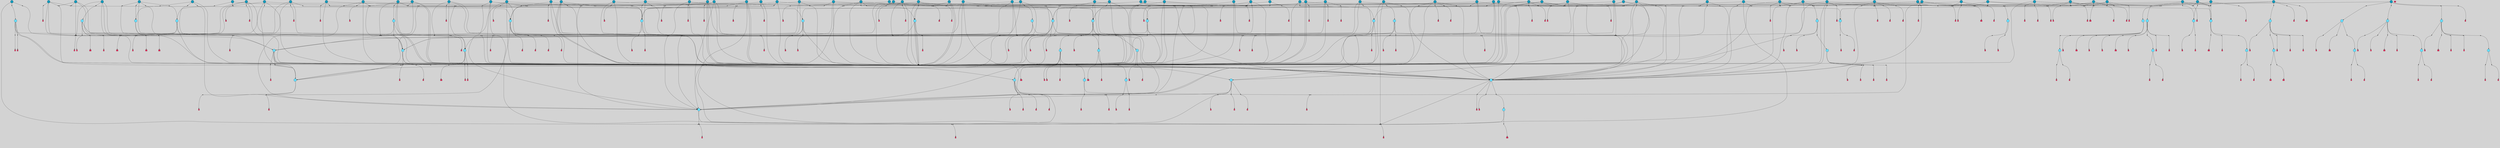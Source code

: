 // File exported with GEGELATI v1.3.1
// On the 2024-04-08 17:51:49
// With the File::TPGGraphDotExporter
digraph{
	graph[pad = "0.212, 0.055" bgcolor = lightgray]
	node[shape=circle style = filled label = ""]
		T3 [fillcolor="#66ddff"]
		T7 [fillcolor="#66ddff"]
		T9 [fillcolor="#66ddff"]
		T11 [fillcolor="#66ddff"]
		T27 [fillcolor="#66ddff"]
		T90 [fillcolor="#66ddff"]
		T111 [fillcolor="#66ddff"]
		T129 [fillcolor="#66ddff"]
		T159 [fillcolor="#66ddff"]
		T193 [fillcolor="#66ddff"]
		T255 [fillcolor="#66ddff"]
		T321 [fillcolor="#66ddff"]
		T322 [fillcolor="#1199bb"]
		T426 [fillcolor="#66ddff"]
		T116 [fillcolor="#1199bb"]
		T506 [fillcolor="#66ddff"]
		T522 [fillcolor="#66ddff"]
		T570 [fillcolor="#1199bb"]
		T583 [fillcolor="#66ddff"]
		T593 [fillcolor="#66ddff"]
		T628 [fillcolor="#1199bb"]
		T640 [fillcolor="#1199bb"]
		T658 [fillcolor="#66ddff"]
		T690 [fillcolor="#66ddff"]
		T693 [fillcolor="#1199bb"]
		T695 [fillcolor="#1199bb"]
		T696 [fillcolor="#1199bb"]
		T613 [fillcolor="#1199bb"]
		T699 [fillcolor="#1199bb"]
		T700 [fillcolor="#1199bb"]
		T703 [fillcolor="#1199bb"]
		T704 [fillcolor="#1199bb"]
		T706 [fillcolor="#1199bb"]
		T708 [fillcolor="#66ddff"]
		T777 [fillcolor="#66ddff"]
		T533 [fillcolor="#1199bb"]
		T815 [fillcolor="#1199bb"]
		T818 [fillcolor="#1199bb"]
		T819 [fillcolor="#1199bb"]
		T820 [fillcolor="#1199bb"]
		T821 [fillcolor="#1199bb"]
		T822 [fillcolor="#1199bb"]
		T827 [fillcolor="#66ddff"]
		T828 [fillcolor="#66ddff"]
		T829 [fillcolor="#66ddff"]
		T830 [fillcolor="#66ddff"]
		T831 [fillcolor="#66ddff"]
		T832 [fillcolor="#1199bb"]
		T833 [fillcolor="#66ddff"]
		T834 [fillcolor="#66ddff"]
		T839 [fillcolor="#1199bb"]
		T842 [fillcolor="#1199bb"]
		T848 [fillcolor="#66ddff"]
		T851 [fillcolor="#1199bb"]
		T852 [fillcolor="#1199bb"]
		T853 [fillcolor="#1199bb"]
		T855 [fillcolor="#1199bb"]
		T857 [fillcolor="#1199bb"]
		T858 [fillcolor="#1199bb"]
		T859 [fillcolor="#1199bb"]
		T863 [fillcolor="#1199bb"]
		T864 [fillcolor="#1199bb"]
		T865 [fillcolor="#1199bb"]
		T866 [fillcolor="#1199bb"]
		T867 [fillcolor="#1199bb"]
		T868 [fillcolor="#1199bb"]
		T869 [fillcolor="#1199bb"]
		T870 [fillcolor="#1199bb"]
		T871 [fillcolor="#1199bb"]
		T872 [fillcolor="#1199bb"]
		T873 [fillcolor="#1199bb"]
		T874 [fillcolor="#1199bb"]
		T875 [fillcolor="#1199bb"]
		T877 [fillcolor="#1199bb"]
		T887 [fillcolor="#66ddff"]
		T888 [fillcolor="#66ddff"]
		T889 [fillcolor="#66ddff"]
		T890 [fillcolor="#66ddff"]
		T891 [fillcolor="#1199bb"]
		T892 [fillcolor="#66ddff"]
		T893 [fillcolor="#66ddff"]
		T897 [fillcolor="#1199bb"]
		T899 [fillcolor="#1199bb"]
		T901 [fillcolor="#1199bb"]
		T903 [fillcolor="#1199bb"]
		T904 [fillcolor="#1199bb"]
		T905 [fillcolor="#1199bb"]
		T912 [fillcolor="#1199bb"]
		T925 [fillcolor="#66ddff"]
		T926 [fillcolor="#66ddff"]
		T927 [fillcolor="#66ddff"]
		T928 [fillcolor="#66ddff"]
		T929 [fillcolor="#66ddff"]
		T930 [fillcolor="#66ddff"]
		T931 [fillcolor="#1199bb"]
		T932 [fillcolor="#1199bb"]
		T941 [fillcolor="#1199bb"]
		T943 [fillcolor="#1199bb"]
		T949 [fillcolor="#1199bb"]
		T950 [fillcolor="#1199bb"]
		T951 [fillcolor="#1199bb"]
		T952 [fillcolor="#1199bb"]
		T953 [fillcolor="#1199bb"]
		T954 [fillcolor="#1199bb"]
		T955 [fillcolor="#1199bb"]
		T956 [fillcolor="#1199bb"]
		T960 [fillcolor="#1199bb"]
		T961 [fillcolor="#1199bb"]
		T962 [fillcolor="#1199bb"]
		T963 [fillcolor="#1199bb"]
		T966 [fillcolor="#1199bb"]
		T967 [fillcolor="#1199bb"]
		T968 [fillcolor="#1199bb"]
		T970 [fillcolor="#66ddff"]
		T971 [fillcolor="#1199bb"]
		T972 [fillcolor="#66ddff"]
		T973 [fillcolor="#66ddff"]
		T974 [fillcolor="#66ddff"]
		T975 [fillcolor="#66ddff"]
		T976 [fillcolor="#66ddff"]
		T977 [fillcolor="#66ddff"]
		T655 [fillcolor="#1199bb"]
		T981 [fillcolor="#1199bb"]
		T982 [fillcolor="#1199bb"]
		T983 [fillcolor="#1199bb"]
		T984 [fillcolor="#1199bb"]
		T985 [fillcolor="#1199bb"]
		T986 [fillcolor="#1199bb"]
		P15444 [fillcolor="#cccccc" shape=point] //6|
		I15444 [shape=box style=invis label="6|1&2|6#1|7&#92;n10|7&2|0#1|5&#92;n9|4&0|1#2|2&#92;n8|6&0|0#1|0&#92;n"]
		P15444 -> I15444[style=invis]
		A10577 [fillcolor="#ff3366" shape=box margin=0.03 width=0 height=0 label="3"]
		T3 -> P15444 -> A10577
		P15445 [fillcolor="#cccccc" shape=point] //3|
		I15445 [shape=box style=invis label="7|6&2|4#0|2&#92;n10|3&2|7#1|4&#92;n11|6&0|4#0|1&#92;n7|1&0|0#2|6&#92;n7|6&0|3#2|6&#92;n4|0&2|6#0|1&#92;n4|4&2|5#0|2&#92;n4|6&0|4#2|7&#92;n10|0&2|3#1|5&#92;n2|6&0|5#0|2&#92;n1|0&2|3#0|7&#92;n1|6&2|0#0|5&#92;n6|2&0|1#0|7&#92;n9|2&0|3#2|7&#92;n5|3&0|6#0|6&#92;n1|7&2|5#2|3&#92;n8|1&2|7#0|6&#92;n1|0&2|5#2|1&#92;n7|1&2|2#2|5&#92;n7|4&2|6#0|3&#92;n"]
		P15445 -> I15445[style=invis]
		A10578 [fillcolor="#ff3366" shape=box margin=0.03 width=0 height=0 label="4"]
		T3 -> P15445 -> A10578
		P15446 [fillcolor="#cccccc" shape=point] //-3|
		I15446 [shape=box style=invis label="1|6&2|7#0|7&#92;n10|2&0|7#1|3&#92;n9|6&2|7#2|2&#92;n5|3&0|7#0|7&#92;n1|6&2|3#0|0&#92;n2|3&2|3#2|2&#92;n5|1&2|6#0|6&#92;n"]
		P15446 -> I15446[style=invis]
		A10579 [fillcolor="#ff3366" shape=box margin=0.03 width=0 height=0 label="7"]
		T7 -> P15446 -> A10579
		P15447 [fillcolor="#cccccc" shape=point] //5|
		I15447 [shape=box style=invis label="0|5&2|3#0|1&#92;n0|6&2|1#2|4&#92;n6|2&2|6#0|7&#92;n7|4&0|3#0|1&#92;n5|4&0|7#1|6&#92;n9|1&0|5#2|2&#92;n6|3&2|3#1|7&#92;n11|7&2|4#1|6&#92;n2|5&0|1#0|0&#92;n4|7&0|0#0|2&#92;n6|2&0|6#0|0&#92;n2|1&2|6#2|4&#92;n10|0&2|0#1|0&#92;n6|6&2|4#0|6&#92;n"]
		P15447 -> I15447[style=invis]
		A10580 [fillcolor="#ff3366" shape=box margin=0.03 width=0 height=0 label="8"]
		T7 -> P15447 -> A10580
		P15448 [fillcolor="#cccccc" shape=point] //-6|
		I15448 [shape=box style=invis label="11|1&0|7#2|0&#92;n10|4&0|1#1|0&#92;n4|3&2|4#2|1&#92;n0|5&2|0#0|0&#92;n6|1&0|0#0|3&#92;n8|2&2|0#0|4&#92;n11|4&2|0#1|6&#92;n7|0&2|6#2|3&#92;n5|3&2|6#2|0&#92;n2|0&2|0#0|4&#92;n"]
		P15448 -> I15448[style=invis]
		A10581 [fillcolor="#ff3366" shape=box margin=0.03 width=0 height=0 label="9"]
		T9 -> P15448 -> A10581
		P15449 [fillcolor="#cccccc" shape=point] //2|
		I15449 [shape=box style=invis label="6|3&2|7#1|4&#92;n8|6&0|0#2|5&#92;n2|1&0|2#0|3&#92;n8|7&0|6#0|4&#92;n2|1&2|0#0|1&#92;n0|0&2|2#2|3&#92;n6|6&0|7#2|1&#92;n6|1&0|7#2|6&#92;n5|4&2|7#0|4&#92;n0|3&0|4#2|0&#92;n11|0&2|0#2|5&#92;n4|5&2|5#2|4&#92;n5|7&0|6#0|4&#92;n9|7&2|5#0|3&#92;n5|4&2|1#0|3&#92;n5|3&0|1#1|7&#92;n0|4&0|3#2|5&#92;n"]
		P15449 -> I15449[style=invis]
		A10582 [fillcolor="#ff3366" shape=box margin=0.03 width=0 height=0 label="10"]
		T9 -> P15449 -> A10582
		P15450 [fillcolor="#cccccc" shape=point] //6|
		I15450 [shape=box style=invis label="3|0&2|7#2|2&#92;n3|2&0|4#2|5&#92;n5|1&0|2#1|0&#92;n8|7&0|1#2|0&#92;n8|5&0|3#0|6&#92;n0|2&0|2#2|3&#92;n1|5&2|5#0|5&#92;n5|6&0|6#0|7&#92;n6|7&0|0#2|6&#92;n1|2&2|3#0|0&#92;n7|7&2|3#0|4&#92;n0|7&2|7#0|6&#92;n1|0&2|2#2|7&#92;n4|4&0|1#0|0&#92;n"]
		P15450 -> I15450[style=invis]
		A10583 [fillcolor="#ff3366" shape=box margin=0.03 width=0 height=0 label="11"]
		T11 -> P15450 -> A10583
		P15451 [fillcolor="#cccccc" shape=point] //-4|
		I15451 [shape=box style=invis label="4|1&0|4#2|6&#92;n1|2&2|2#2|0&#92;n1|2&2|0#0|6&#92;n8|4&2|3#2|5&#92;n5|5&2|1#1|0&#92;n"]
		P15451 -> I15451[style=invis]
		A10584 [fillcolor="#ff3366" shape=box margin=0.03 width=0 height=0 label="12"]
		T11 -> P15451 -> A10584
		P15452 [fillcolor="#cccccc" shape=point] //2|
		I15452 [shape=box style=invis label="9|1&2|3#0|1&#92;n5|2&2|0#2|4&#92;n3|6&2|5#2|7&#92;n7|0&2|5#0|4&#92;n1|2&0|3#0|5&#92;n7|3&2|7#0|0&#92;n"]
		P15452 -> I15452[style=invis]
		A10585 [fillcolor="#ff3366" shape=box margin=0.03 width=0 height=0 label="2"]
		T27 -> P15452 -> A10585
		P15453 [fillcolor="#cccccc" shape=point] //-6|
		I15453 [shape=box style=invis label="7|5&0|4#0|4&#92;n11|0&2|5#2|1&#92;n"]
		P15453 -> I15453[style=invis]
		A10586 [fillcolor="#ff3366" shape=box margin=0.03 width=0 height=0 label="3"]
		T27 -> P15453 -> A10586
		T27 -> P15445
		P15454 [fillcolor="#cccccc" shape=point] //0|
		I15454 [shape=box style=invis label="2|5&0|1#0|6&#92;n6|1&2|2#2|7&#92;n8|0&0|3#1|4&#92;n4|3&2|5#2|4&#92;n8|1&2|4#0|0&#92;n6|6&0|1#2|6&#92;n11|7&2|4#2|5&#92;n6|2&2|4#0|2&#92;n8|5&2|4#2|4&#92;n2|1&2|1#2|2&#92;n2|7&2|5#2|6&#92;n9|7&0|5#0|4&#92;n1|2&0|5#2|6&#92;n4|2&2|3#2|7&#92;n3|3&2|1#0|2&#92;n"]
		P15454 -> I15454[style=invis]
		A10587 [fillcolor="#ff3366" shape=box margin=0.03 width=0 height=0 label="5"]
		T27 -> P15454 -> A10587
		P15455 [fillcolor="#cccccc" shape=point] //0|
		I15455 [shape=box style=invis label="4|0&0|3#2|7&#92;n10|2&0|3#1|7&#92;n3|5&0|2#0|3&#92;n4|5&0|0#2|1&#92;n10|7&2|0#1|2&#92;n5|3&2|3#1|6&#92;n9|5&2|0#0|4&#92;n5|4&2|7#0|2&#92;n10|3&2|7#1|4&#92;n7|2&0|1#2|6&#92;n8|6&0|5#0|5&#92;n8|7&2|3#0|5&#92;n2|6&2|4#0|0&#92;n"]
		P15455 -> I15455[style=invis]
		A10588 [fillcolor="#ff3366" shape=box margin=0.03 width=0 height=0 label="5"]
		T27 -> P15455 -> A10588
		P15456 [fillcolor="#cccccc" shape=point] //-2|
		I15456 [shape=box style=invis label="8|4&2|1#2|5&#92;n4|1&0|7#2|1&#92;n5|7&2|3#2|2&#92;n10|4&2|5#1|7&#92;n10|0&2|6#1|3&#92;n4|5&2|7#0|6&#92;n9|5&2|4#0|4&#92;n2|4&0|5#0|7&#92;n11|1&2|4#2|6&#92;n5|6&0|7#1|2&#92;n2|7&2|7#2|6&#92;n5|2&0|5#1|5&#92;n3|0&0|6#0|2&#92;n4|0&0|4#2|4&#92;n4|4&2|6#0|7&#92;n10|6&2|0#1|4&#92;n9|7&0|3#1|4&#92;n1|4&2|6#0|3&#92;n11|5&2|6#0|3&#92;n0|3&0|5#0|1&#92;n"]
		P15456 -> I15456[style=invis]
		A10589 [fillcolor="#ff3366" shape=box margin=0.03 width=0 height=0 label="13"]
		T90 -> P15456 -> A10589
		P15457 [fillcolor="#cccccc" shape=point] //4|
		I15457 [shape=box style=invis label="7|1&2|6#1|3&#92;n10|1&0|3#1|6&#92;n8|5&2|3#2|1&#92;n11|5&0|0#2|6&#92;n4|1&0|6#0|0&#92;n11|1&0|2#0|3&#92;n2|0&2|1#0|7&#92;n"]
		P15457 -> I15457[style=invis]
		A10590 [fillcolor="#ff3366" shape=box margin=0.03 width=0 height=0 label="2"]
		T90 -> P15457 -> A10590
		P15458 [fillcolor="#cccccc" shape=point] //7|
		I15458 [shape=box style=invis label="10|3&0|1#1|4&#92;n4|6&0|0#0|2&#92;n4|5&0|6#0|0&#92;n4|3&0|6#2|1&#92;n7|0&0|3#1|2&#92;n4|7&0|6#0|5&#92;n7|6&0|7#0|6&#92;n6|6&0|0#0|3&#92;n11|1&0|4#2|5&#92;n10|2&0|3#1|2&#92;n"]
		P15458 -> I15458[style=invis]
		A10591 [fillcolor="#ff3366" shape=box margin=0.03 width=0 height=0 label="4"]
		T90 -> P15458 -> A10591
		P15459 [fillcolor="#cccccc" shape=point] //-3|
		I15459 [shape=box style=invis label="8|1&2|3#0|5&#92;n0|6&0|5#0|5&#92;n3|7&2|1#0|6&#92;n3|5&0|1#0|0&#92;n9|5&2|0#0|4&#92;n3|5&0|2#0|3&#92;n10|6&2|4#1|0&#92;n9|4&2|7#2|6&#92;n1|7&2|5#2|2&#92;n"]
		P15459 -> I15459[style=invis]
		A10592 [fillcolor="#ff3366" shape=box margin=0.03 width=0 height=0 label="5"]
		T90 -> P15459 -> A10592
		P15460 [fillcolor="#cccccc" shape=point] //-7|
		I15460 [shape=box style=invis label="3|0&2|0#0|1&#92;n1|1&0|2#0|4&#92;n11|2&0|7#1|6&#92;n9|7&0|0#0|4&#92;n3|0&0|7#0|1&#92;n9|3&2|6#2|7&#92;n5|3&0|2#2|6&#92;n6|1&2|4#2|3&#92;n5|4&2|0#1|6&#92;n1|3&0|7#0|7&#92;n"]
		P15460 -> I15460[style=invis]
		A10593 [fillcolor="#ff3366" shape=box margin=0.03 width=0 height=0 label="7"]
		T90 -> P15460 -> A10593
		P15461 [fillcolor="#cccccc" shape=point] //-5|
		I15461 [shape=box style=invis label="0|0&2|3#0|2&#92;n10|5&0|6#1|3&#92;n7|3&0|6#2|3&#92;n3|4&0|6#0|6&#92;n10|5&0|2#1|1&#92;n5|0&0|1#0|3&#92;n6|6&2|5#1|5&#92;n7|4&0|2#1|7&#92;n5|7&0|1#2|5&#92;n1|5&0|0#0|3&#92;n7|5&2|1#2|6&#92;n9|0&0|2#0|0&#92;n4|0&2|4#0|0&#92;n4|6&0|0#2|3&#92;n3|1&0|6#2|5&#92;n7|7&2|1#2|3&#92;n9|4&2|2#0|6&#92;n"]
		P15461 -> I15461[style=invis]
		T111 -> P15461 -> T9
		P15462 [fillcolor="#cccccc" shape=point] //7|
		I15462 [shape=box style=invis label="7|4&2|1#2|0&#92;n4|1&2|4#2|3&#92;n5|0&2|0#2|2&#92;n6|1&2|4#2|6&#92;n"]
		P15462 -> I15462[style=invis]
		A10594 [fillcolor="#ff3366" shape=box margin=0.03 width=0 height=0 label="9"]
		T111 -> P15462 -> A10594
		P15463 [fillcolor="#cccccc" shape=point] //2|
		I15463 [shape=box style=invis label="3|0&2|0#0|1&#92;n11|2&0|7#1|6&#92;n8|7&2|4#0|5&#92;n5|3&0|2#2|6&#92;n4|4&2|4#2|6&#92;n3|0&0|7#0|1&#92;n2|7&2|2#2|5&#92;n9|3&2|6#2|7&#92;n7|7&0|0#0|4&#92;n6|1&2|4#1|3&#92;n5|4&2|0#1|6&#92;n1|3&0|7#0|4&#92;n"]
		P15463 -> I15463[style=invis]
		A10595 [fillcolor="#ff3366" shape=box margin=0.03 width=0 height=0 label="7"]
		T111 -> P15463 -> A10595
		T111 -> P15448
		P15464 [fillcolor="#cccccc" shape=point] //8|
		I15464 [shape=box style=invis label="9|0&0|1#2|0&#92;n10|1&2|5#1|4&#92;n8|2&2|6#0|4&#92;n2|4&2|5#2|3&#92;n4|2&2|2#0|2&#92;n7|5&0|2#0|0&#92;n8|2&2|1#1|3&#92;n8|7&0|7#2|1&#92;n1|1&0|0#0|7&#92;n5|6&2|5#1|0&#92;n6|6&2|5#0|0&#92;n11|4&0|3#2|6&#92;n4|2&2|4#0|7&#92;n5|6&0|1#2|0&#92;n11|3&0|2#0|7&#92;n"]
		P15464 -> I15464[style=invis]
		A10596 [fillcolor="#ff3366" shape=box margin=0.03 width=0 height=0 label="6"]
		T129 -> P15464 -> A10596
		P15465 [fillcolor="#cccccc" shape=point] //5|
		I15465 [shape=box style=invis label="3|0&2|0#0|1&#92;n3|0&0|7#0|1&#92;n5|3&0|2#2|6&#92;n4|4&2|4#2|6&#92;n11|2&0|7#1|6&#92;n2|7&2|2#2|5&#92;n9|3&2|6#2|7&#92;n7|7&0|0#0|4&#92;n6|1&2|4#2|3&#92;n5|4&2|0#1|6&#92;n1|3&0|7#0|4&#92;n"]
		P15465 -> I15465[style=invis]
		A10597 [fillcolor="#ff3366" shape=box margin=0.03 width=0 height=0 label="7"]
		T129 -> P15465 -> A10597
		P15466 [fillcolor="#cccccc" shape=point] //10|
		I15466 [shape=box style=invis label="4|5&2|7#2|1&#92;n1|7&2|3#0|6&#92;n3|5&2|2#0|3&#92;n10|3&0|7#1|4&#92;n7|1&0|4#2|6&#92;n10|2&0|3#1|7&#92;n9|5&2|0#0|4&#92;n4|0&0|3#2|7&#92;n11|4&2|6#1|2&#92;n5|4&2|7#0|2&#92;n2|6&2|4#0|0&#92;n6|5&0|7#2|1&#92;n5|3&2|3#1|6&#92;n10|7&2|0#1|2&#92;n"]
		P15466 -> I15466[style=invis]
		A10598 [fillcolor="#ff3366" shape=box margin=0.03 width=0 height=0 label="5"]
		T129 -> P15466 -> A10598
		P15467 [fillcolor="#cccccc" shape=point] //5|
		I15467 [shape=box style=invis label="9|4&2|3#1|3&#92;n0|4&2|4#0|5&#92;n6|1&2|6#2|5&#92;n4|0&0|5#2|0&#92;n"]
		P15467 -> I15467[style=invis]
		A10599 [fillcolor="#ff3366" shape=box margin=0.03 width=0 height=0 label="7"]
		T129 -> P15467 -> A10599
		P15468 [fillcolor="#cccccc" shape=point] //6|
		I15468 [shape=box style=invis label="9|4&2|7#0|6&#92;n8|4&0|1#1|0&#92;n1|3&0|0#2|1&#92;n2|4&0|6#2|2&#92;n5|1&2|5#0|7&#92;n3|0&0|3#2|6&#92;n2|2&2|6#0|2&#92;n8|4&0|4#2|2&#92;n5|1&2|4#0|3&#92;n9|4&0|6#0|6&#92;n5|0&2|2#1|5&#92;n11|7&0|0#1|1&#92;n0|4&0|3#0|3&#92;n7|7&2|4#2|5&#92;n1|5&0|1#2|1&#92;n"]
		P15468 -> I15468[style=invis]
		A10600 [fillcolor="#ff3366" shape=box margin=0.03 width=0 height=0 label="1"]
		T129 -> P15468 -> A10600
		P15469 [fillcolor="#cccccc" shape=point] //7|
		I15469 [shape=box style=invis label="7|0&2|1#2|0&#92;n9|7&2|1#1|7&#92;n8|2&0|1#1|0&#92;n6|6&0|2#1|1&#92;n2|2&0|5#0|0&#92;n5|7&0|0#2|1&#92;n5|1&2|5#1|5&#92;n4|7&2|4#2|3&#92;n10|5&2|2#1|5&#92;n1|3&2|2#2|0&#92;n10|2&2|6#1|5&#92;n"]
		P15469 -> I15469[style=invis]
		A10601 [fillcolor="#ff3366" shape=box margin=0.03 width=0 height=0 label="1"]
		T159 -> P15469 -> A10601
		P15470 [fillcolor="#cccccc" shape=point] //7|
		I15470 [shape=box style=invis label="7|4&2|7#0|4&#92;n4|6&0|1#2|5&#92;n2|1&2|3#0|0&#92;n4|3&2|0#0|1&#92;n0|0&2|7#2|7&#92;n7|7&0|5#2|3&#92;n5|0&2|1#2|2&#92;n10|0&0|4#1|2&#92;n4|4&0|7#0|0&#92;n6|7&0|2#0|1&#92;n1|4&2|5#0|4&#92;n"]
		P15470 -> I15470[style=invis]
		A10602 [fillcolor="#ff3366" shape=box margin=0.03 width=0 height=0 label="0"]
		T159 -> P15470 -> A10602
		P15471 [fillcolor="#cccccc" shape=point] //5|
		I15471 [shape=box style=invis label="0|5&2|3#0|1&#92;n0|6&2|1#2|4&#92;n6|2&2|6#0|7&#92;n9|0&2|7#1|1&#92;n7|4&0|3#0|1&#92;n11|7&2|4#1|6&#92;n9|1&0|5#2|2&#92;n5|4&0|7#1|6&#92;n2|5&0|1#0|0&#92;n4|7&0|0#0|2&#92;n6|2&0|6#0|0&#92;n2|1&2|6#2|4&#92;n10|0&0|0#1|0&#92;n6|6&2|4#0|6&#92;n"]
		P15471 -> I15471[style=invis]
		T159 -> P15471 -> T129
		P15472 [fillcolor="#cccccc" shape=point] //-2|
		I15472 [shape=box style=invis label="1|0&0|3#0|3&#92;n2|7&0|4#0|4&#92;n11|6&2|1#1|4&#92;n6|1&2|5#0|0&#92;n2|0&2|0#0|6&#92;n1|3&2|1#0|4&#92;n"]
		P15472 -> I15472[style=invis]
		A10603 [fillcolor="#ff3366" shape=box margin=0.03 width=0 height=0 label="2"]
		T193 -> P15472 -> A10603
		P15473 [fillcolor="#cccccc" shape=point] //3|
		I15473 [shape=box style=invis label="5|4&2|7#0|4&#92;n0|4&0|3#2|5&#92;n8|6&0|0#2|5&#92;n2|1&0|2#0|3&#92;n9|7&0|6#0|4&#92;n0|0&2|2#2|3&#92;n6|6&0|7#2|1&#92;n6|1&0|7#2|6&#92;n0|3&0|4#2|0&#92;n11|0&2|0#2|5&#92;n4|5&2|5#2|4&#92;n5|3&0|1#1|7&#92;n9|7&2|2#0|3&#92;n5|4&2|1#0|3&#92;n5|0&0|6#0|4&#92;n0|0&0|1#2|0&#92;n"]
		P15473 -> I15473[style=invis]
		A10604 [fillcolor="#ff3366" shape=box margin=0.03 width=0 height=0 label="10"]
		T193 -> P15473 -> A10604
		P15474 [fillcolor="#cccccc" shape=point] //-1|
		I15474 [shape=box style=invis label="1|7&2|1#0|6&#92;n8|1&2|3#0|5&#92;n10|6&2|7#1|0&#92;n1|7&2|5#0|2&#92;n0|3&0|3#2|2&#92;n3|5&0|1#0|0&#92;n3|5&0|2#0|3&#92;n1|5&2|0#0|4&#92;n5|7&2|2#2|5&#92;n4|0&2|3#0|3&#92;n"]
		P15474 -> I15474[style=invis]
		T193 -> P15474 -> T3
		P15475 [fillcolor="#cccccc" shape=point] //10|
		I15475 [shape=box style=invis label="6|1&2|4#2|3&#92;n3|0&0|7#0|1&#92;n5|3&0|2#2|6&#92;n4|4&0|4#2|6&#92;n5|4&2|0#1|6&#92;n10|5&0|6#1|5&#92;n2|5&2|1#2|2&#92;n1|3&0|7#0|4&#92;n3|0&2|0#0|1&#92;n11|2&0|5#1|6&#92;n9|3&2|6#2|7&#92;n7|7&0|0#0|4&#92;n"]
		P15475 -> I15475[style=invis]
		A10605 [fillcolor="#ff3366" shape=box margin=0.03 width=0 height=0 label="7"]
		T193 -> P15475 -> A10605
		T255 -> P15474
		P15476 [fillcolor="#cccccc" shape=point] //-9|
		I15476 [shape=box style=invis label="7|1&0|0#2|6&#92;n1|6&0|4#2|7&#92;n7|6&2|4#0|2&#92;n10|7&2|1#1|3&#92;n7|6&0|3#2|6&#92;n4|0&2|2#2|1&#92;n1|0&0|5#2|3&#92;n6|1&2|6#1|1&#92;n7|4&2|6#1|0&#92;n9|5&0|1#0|2&#92;n9|2&0|3#0|7&#92;n6|0&2|7#0|6&#92;n10|5&2|3#1|5&#92;n10|0&2|7#1|4&#92;n1|0&2|3#0|7&#92;n5|2&0|6#0|6&#92;n2|6&0|1#0|2&#92;n7|4&2|5#0|3&#92;n3|6&2|4#0|5&#92;n1|6&2|0#0|5&#92;n"]
		P15476 -> I15476[style=invis]
		A10606 [fillcolor="#ff3366" shape=box margin=0.03 width=0 height=0 label="4"]
		T255 -> P15476 -> A10606
		P15477 [fillcolor="#cccccc" shape=point] //7|
		I15477 [shape=box style=invis label="9|6&2|6#1|3&#92;n9|7&2|0#1|7&#92;n3|0&2|0#0|0&#92;n1|6&0|0#0|4&#92;n7|4&0|3#0|1&#92;n"]
		P15477 -> I15477[style=invis]
		A10607 [fillcolor="#ff3366" shape=box margin=0.03 width=0 height=0 label="12"]
		T255 -> P15477 -> A10607
		P15478 [fillcolor="#cccccc" shape=point] //-9|
		I15478 [shape=box style=invis label="11|5&0|0#2|6&#92;n8|5&2|3#2|1&#92;n7|1&0|6#1|3&#92;n11|4&0|2#0|1&#92;n9|0&2|7#1|6&#92;n10|1&0|3#1|6&#92;n0|3&0|4#2|5&#92;n5|7&2|3#1|6&#92;n2|0&2|1#0|7&#92;n"]
		P15478 -> I15478[style=invis]
		A10608 [fillcolor="#ff3366" shape=box margin=0.03 width=0 height=0 label="2"]
		T255 -> P15478 -> A10608
		P15479 [fillcolor="#cccccc" shape=point] //-7|
		I15479 [shape=box style=invis label="9|1&2|7#2|1&#92;n7|0&2|0#2|7&#92;n2|3&2|3#2|2&#92;n8|5&2|1#0|3&#92;n5|5&0|7#0|1&#92;n1|6&2|7#0|7&#92;n10|2&0|7#1|3&#92;n6|4&2|2#2|4&#92;n0|6&2|5#0|2&#92;n"]
		P15479 -> I15479[style=invis]
		A10609 [fillcolor="#ff3366" shape=box margin=0.03 width=0 height=0 label="7"]
		T255 -> P15479 -> A10609
		P15480 [fillcolor="#cccccc" shape=point] //-7|
		I15480 [shape=box style=invis label="9|1&2|7#2|1&#92;n7|0&2|0#2|7&#92;n2|3&2|3#2|2&#92;n8|5&2|1#0|3&#92;n5|5&0|7#0|1&#92;n1|6&2|7#0|7&#92;n10|2&0|7#1|3&#92;n6|4&2|2#2|4&#92;n0|6&2|5#0|2&#92;n"]
		P15480 -> I15480[style=invis]
		A10610 [fillcolor="#ff3366" shape=box margin=0.03 width=0 height=0 label="7"]
		T322 -> P15480 -> A10610
		P15481 [fillcolor="#cccccc" shape=point] //-9|
		I15481 [shape=box style=invis label="11|5&0|0#2|6&#92;n8|5&2|3#2|1&#92;n7|1&0|6#1|3&#92;n11|4&0|2#0|1&#92;n9|0&2|7#1|6&#92;n10|1&0|3#1|6&#92;n0|3&0|4#2|5&#92;n5|7&2|3#1|6&#92;n2|0&2|1#0|7&#92;n"]
		P15481 -> I15481[style=invis]
		A10611 [fillcolor="#ff3366" shape=box margin=0.03 width=0 height=0 label="2"]
		T322 -> P15481 -> A10611
		P15482 [fillcolor="#cccccc" shape=point] //-9|
		I15482 [shape=box style=invis label="7|1&0|0#2|6&#92;n1|6&0|4#2|7&#92;n7|6&2|4#0|2&#92;n10|7&2|1#1|3&#92;n7|6&0|3#2|6&#92;n4|0&2|2#2|1&#92;n1|0&0|5#2|3&#92;n6|1&2|6#1|1&#92;n7|4&2|6#1|0&#92;n9|5&0|1#0|2&#92;n9|2&0|3#0|7&#92;n6|0&2|7#0|6&#92;n10|5&2|3#1|5&#92;n10|0&2|7#1|4&#92;n1|0&2|3#0|7&#92;n5|2&0|6#0|6&#92;n2|6&0|1#0|2&#92;n7|4&2|5#0|3&#92;n3|6&2|4#0|5&#92;n1|6&2|0#0|5&#92;n"]
		P15482 -> I15482[style=invis]
		A10612 [fillcolor="#ff3366" shape=box margin=0.03 width=0 height=0 label="4"]
		T322 -> P15482 -> A10612
		P15483 [fillcolor="#cccccc" shape=point] //3|
		I15483 [shape=box style=invis label="7|6&2|4#0|2&#92;n10|3&2|7#1|4&#92;n11|6&0|4#0|1&#92;n7|1&0|0#2|6&#92;n7|6&0|3#2|6&#92;n4|0&2|6#0|1&#92;n4|4&2|5#0|2&#92;n4|6&0|4#2|7&#92;n10|0&2|3#1|5&#92;n2|6&0|5#0|2&#92;n1|0&2|3#0|7&#92;n1|6&2|0#0|5&#92;n6|2&0|1#0|7&#92;n9|2&0|3#2|7&#92;n5|3&0|6#0|6&#92;n1|7&2|5#2|3&#92;n8|1&2|7#0|6&#92;n1|0&2|5#2|1&#92;n7|1&2|2#2|5&#92;n7|4&2|6#0|3&#92;n"]
		P15483 -> I15483[style=invis]
		A10613 [fillcolor="#ff3366" shape=box margin=0.03 width=0 height=0 label="4"]
		T321 -> P15483 -> A10613
		P15484 [fillcolor="#cccccc" shape=point] //6|
		I15484 [shape=box style=invis label="6|1&2|6#1|7&#92;n10|7&2|0#1|5&#92;n9|4&0|1#2|2&#92;n8|6&0|0#1|0&#92;n"]
		P15484 -> I15484[style=invis]
		A10614 [fillcolor="#ff3366" shape=box margin=0.03 width=0 height=0 label="3"]
		T321 -> P15484 -> A10614
		P15485 [fillcolor="#cccccc" shape=point] //7|
		I15485 [shape=box style=invis label="9|6&2|6#1|3&#92;n9|7&2|0#1|7&#92;n3|0&2|0#0|0&#92;n1|6&0|0#0|4&#92;n7|4&0|3#0|1&#92;n"]
		P15485 -> I15485[style=invis]
		A10615 [fillcolor="#ff3366" shape=box margin=0.03 width=0 height=0 label="12"]
		T322 -> P15485 -> A10615
		P15486 [fillcolor="#cccccc" shape=point] //-1|
		I15486 [shape=box style=invis label="1|7&2|1#0|6&#92;n8|1&2|3#0|5&#92;n10|6&2|7#1|0&#92;n1|7&2|5#0|2&#92;n0|3&0|3#2|2&#92;n3|5&0|1#0|0&#92;n3|5&0|2#0|3&#92;n1|5&2|0#0|4&#92;n5|7&2|2#2|5&#92;n4|0&2|3#0|3&#92;n"]
		P15486 -> I15486[style=invis]
		T322 -> P15486 -> T321
		T426 -> P15447
		P15487 [fillcolor="#cccccc" shape=point] //-5|
		I15487 [shape=box style=invis label="10|6&2|5#1|6&#92;n9|3&0|1#1|7&#92;n2|4&0|1#0|1&#92;n11|3&0|7#1|6&#92;n5|1&0|6#2|7&#92;n8|0&0|0#0|1&#92;n0|6&0|7#0|4&#92;n6|7&2|6#2|6&#92;n11|0&2|3#0|5&#92;n"]
		P15487 -> I15487[style=invis]
		T426 -> P15487 -> T7
		P15488 [fillcolor="#cccccc" shape=point] //-7|
		I15488 [shape=box style=invis label="6|4&2|6#1|0&#92;n2|6&0|2#0|0&#92;n9|4&2|6#2|1&#92;n11|5&0|1#0|1&#92;n5|5&0|0#0|1&#92;n4|6&0|7#0|5&#92;n1|0&2|4#2|2&#92;n3|4&0|2#0|5&#92;n0|4&2|6#0|0&#92;n10|1&0|0#1|0&#92;n7|0&2|0#2|2&#92;n1|2&2|5#2|2&#92;n1|4&0|1#0|7&#92;n9|0&0|6#1|2&#92;n10|3&0|4#1|2&#92;n3|3&2|2#0|7&#92;n1|6&2|0#0|0&#92;n3|2&0|1#2|2&#92;n"]
		P15488 -> I15488[style=invis]
		A10616 [fillcolor="#ff3366" shape=box margin=0.03 width=0 height=0 label="1"]
		T426 -> P15488 -> A10616
		P15489 [fillcolor="#cccccc" shape=point] //-4|
		I15489 [shape=box style=invis label="0|6&2|7#2|4&#92;n4|4&0|4#2|6&#92;n3|0&0|7#0|1&#92;n5|3&0|2#2|6&#92;n1|3&0|7#0|1&#92;n5|4&2|0#1|6&#92;n10|5&0|6#1|5&#92;n2|5&2|1#2|2&#92;n6|1&2|4#2|3&#92;n3|0&2|2#0|1&#92;n11|2&0|5#1|6&#92;n9|3&2|6#2|7&#92;n7|7&0|0#0|4&#92;n8|1&0|1#1|5&#92;n"]
		P15489 -> I15489[style=invis]
		A10617 [fillcolor="#ff3366" shape=box margin=0.03 width=0 height=0 label="7"]
		T426 -> P15489 -> A10617
		P15490 [fillcolor="#cccccc" shape=point] //9|
		I15490 [shape=box style=invis label="11|0&2|0#1|1&#92;n3|6&0|6#0|0&#92;n1|4&0|0#2|4&#92;n7|5&2|2#1|3&#92;n11|7&2|6#1|7&#92;n5|2&0|6#1|5&#92;n9|5&0|6#0|3&#92;n2|2&2|7#0|5&#92;n9|3&2|2#2|0&#92;n11|0&2|7#0|1&#92;n1|1&2|0#0|1&#92;n6|6&0|6#1|2&#92;n9|7&0|1#0|3&#92;n2|0&2|4#2|5&#92;n2|4&2|2#0|0&#92;n6|1&2|1#1|7&#92;n10|7&2|5#1|6&#92;n11|5&2|7#2|4&#92;n"]
		P15490 -> I15490[style=invis]
		A10618 [fillcolor="#ff3366" shape=box margin=0.03 width=0 height=0 label="1"]
		T426 -> P15490 -> A10618
		P15491 [fillcolor="#cccccc" shape=point] //-1|
		I15491 [shape=box style=invis label="0|0&2|3#0|3&#92;n8|1&2|3#0|5&#92;n10|6&2|7#1|0&#92;n3|5&0|6#2|1&#92;n1|7&2|5#0|2&#92;n0|3&0|3#2|2&#92;n3|5&0|1#0|0&#92;n3|5&0|2#0|3&#92;n1|5&2|0#0|4&#92;n5|7&2|2#2|5&#92;n1|7&2|1#0|6&#92;n"]
		P15491 -> I15491[style=invis]
		T116 -> P15491 -> T3
		T116 -> P15477
		T116 -> P15478
		T116 -> P15479
		P15492 [fillcolor="#cccccc" shape=point] //-4|
		I15492 [shape=box style=invis label="0|4&0|0#2|7&#92;n8|5&2|4#2|4&#92;n4|3&2|5#2|4&#92;n11|7&2|2#2|5&#92;n6|5&2|2#2|7&#92;n3|2&0|7#0|7&#92;n3|3&2|1#0|3&#92;n2|6&0|3#2|5&#92;n0|1&2|6#2|2&#92;n8|2&0|0#1|6&#92;n0|7&0|5#0|4&#92;n9|5&0|3#2|7&#92;n2|7&2|5#2|6&#92;n9|0&2|0#0|1&#92;n1|2&2|4#0|2&#92;n"]
		P15492 -> I15492[style=invis]
		T116 -> P15492 -> T27
		P15493 [fillcolor="#cccccc" shape=point] //-1|
		I15493 [shape=box style=invis label="2|0&0|4#2|2&#92;n8|6&2|3#0|5&#92;n6|3&2|6#2|2&#92;n5|1&0|6#1|6&#92;n7|1&0|7#1|6&#92;n6|6&0|2#2|6&#92;n5|1&0|7#1|6&#92;n1|3&2|1#2|7&#92;n1|6&2|3#0|0&#92;n8|0&0|3#0|7&#92;n2|6&0|7#2|7&#92;n1|1&2|4#2|2&#92;n5|3&0|7#1|5&#92;n5|5&0|6#1|4&#92;n"]
		P15493 -> I15493[style=invis]
		A10619 [fillcolor="#ff3366" shape=box margin=0.03 width=0 height=0 label="7"]
		T506 -> P15493 -> A10619
		P15494 [fillcolor="#cccccc" shape=point] //1|
		I15494 [shape=box style=invis label="2|6&0|1#2|6&#92;n8|1&2|4#0|0&#92;n7|2&2|3#2|2&#92;n8|0&0|3#1|6&#92;n0|3&0|0#2|4&#92;n2|5&2|4#2|4&#92;n6|6&0|1#2|6&#92;n11|7&2|4#2|5&#92;n2|0&2|5#2|6&#92;n1|2&0|5#2|6&#92;n4|3&2|5#2|4&#92;n2|0&2|1#2|2&#92;n4|7&0|5#0|4&#92;n2|0&0|5#0|0&#92;n8|4&2|3#2|7&#92;n"]
		P15494 -> I15494[style=invis]
		T506 -> P15494 -> T111
		P15495 [fillcolor="#cccccc" shape=point] //5|
		I15495 [shape=box style=invis label="6|7&0|4#1|5&#92;n11|4&2|0#1|6&#92;n5|3&2|6#2|0&#92;n10|2&2|2#1|4&#92;n2|2&2|2#0|3&#92;n2|0&2|0#0|4&#92;n11|1&0|7#2|0&#92;n11|0&2|0#0|0&#92;n3|2&0|3#2|2&#92;n10|1&2|6#1|1&#92;n7|0&2|6#2|4&#92;n"]
		P15495 -> I15495[style=invis]
		A10620 [fillcolor="#ff3366" shape=box margin=0.03 width=0 height=0 label="9"]
		T506 -> P15495 -> A10620
		P15496 [fillcolor="#cccccc" shape=point] //8|
		I15496 [shape=box style=invis label="2|1&2|0#0|5&#92;n0|0&2|6#0|0&#92;n2|7&0|4#0|4&#92;n"]
		P15496 -> I15496[style=invis]
		A10621 [fillcolor="#ff3366" shape=box margin=0.03 width=0 height=0 label="2"]
		T506 -> P15496 -> A10621
		P15497 [fillcolor="#cccccc" shape=point] //-8|
		I15497 [shape=box style=invis label="1|1&2|7#2|5&#92;n10|1&2|7#1|7&#92;n5|2&0|0#2|4&#92;n7|6&0|0#2|6&#92;n3|0&0|7#0|3&#92;n"]
		P15497 -> I15497[style=invis]
		A10622 [fillcolor="#ff3366" shape=box margin=0.03 width=0 height=0 label="2"]
		T506 -> P15497 -> A10622
		P15498 [fillcolor="#cccccc" shape=point] //-7|
		I15498 [shape=box style=invis label="7|4&2|7#0|0&#92;n8|7&2|6#2|5&#92;n4|3&2|0#2|1&#92;n5|7&0|4#2|6&#92;n4|5&0|1#2|6&#92;n7|7&0|4#0|6&#92;n8|0&0|4#1|0&#92;n6|7&0|2#0|3&#92;n8|4&0|7#2|1&#92;n10|3&0|3#1|2&#92;n0|0&2|7#0|7&#92;n2|0&0|0#2|6&#92;n5|3&0|0#1|5&#92;n"]
		P15498 -> I15498[style=invis]
		A10623 [fillcolor="#ff3366" shape=box margin=0.03 width=0 height=0 label="0"]
		T522 -> P15498 -> A10623
		P15499 [fillcolor="#cccccc" shape=point] //3|
		I15499 [shape=box style=invis label="8|2&2|7#1|7&#92;n10|7&0|7#1|6&#92;n0|3&0|0#2|3&#92;n9|7&2|6#0|3&#92;n4|4&2|1#0|1&#92;n5|6&2|0#1|4&#92;n4|5&0|1#0|2&#92;n0|0&2|0#0|5&#92;n6|1&0|7#0|6&#92;n"]
		P15499 -> I15499[style=invis]
		A10624 [fillcolor="#ff3366" shape=box margin=0.03 width=0 height=0 label="0"]
		T522 -> P15499 -> A10624
		P15500 [fillcolor="#cccccc" shape=point] //-3|
		I15500 [shape=box style=invis label="2|6&0|1#0|6&#92;n8|3&0|5#1|0&#92;n6|1&2|2#2|7&#92;n8|5&2|7#2|5&#92;n2|7&2|5#2|6&#92;n4|3&2|5#2|4&#92;n6|6&0|1#2|6&#92;n11|7&0|4#2|5&#92;n4|4&0|4#0|6&#92;n7|2&2|5#2|2&#92;n1|7&0|4#0|1&#92;n9|7&0|5#0|4&#92;n8|1&2|4#0|0&#92;n4|2&2|3#2|7&#92;n2|0&2|1#2|2&#92;n3|6&0|6#0|3&#92;n8|0&0|3#1|6&#92;n3|3&2|1#0|2&#92;n5|6&0|0#1|0&#92;n"]
		P15500 -> I15500[style=invis]
		T522 -> P15500 -> T111
		P15501 [fillcolor="#cccccc" shape=point] //-5|
		I15501 [shape=box style=invis label="11|4&2|6#1|2&#92;n6|2&0|5#2|1&#92;n6|5&0|7#2|1&#92;n10|4&0|3#1|7&#92;n11|0&0|2#0|3&#92;n7|1&0|4#0|6&#92;n6|4&2|5#0|5&#92;n1|7&2|3#0|6&#92;n5|3&2|0#1|6&#92;n4|0&0|4#0|7&#92;n5|4&2|7#0|2&#92;n10|2&2|1#1|1&#92;n9|3&0|5#1|5&#92;n4|5&2|7#2|1&#92;n2|6&2|4#0|0&#92;n9|1&2|2#0|2&#92;n9|5&0|0#0|4&#92;n"]
		P15501 -> I15501[style=invis]
		T522 -> P15501 -> T7
		P15502 [fillcolor="#cccccc" shape=point] //-2|
		I15502 [shape=box style=invis label="9|1&2|7#2|1&#92;n10|2&2|2#1|6&#92;n7|0&2|6#2|7&#92;n10|2&0|7#1|3&#92;n2|3&2|3#2|2&#92;n5|5&0|7#1|1&#92;n1|6&2|7#0|7&#92;n8|5&2|1#0|3&#92;n0|6&2|5#0|2&#92;n"]
		P15502 -> I15502[style=invis]
		A10625 [fillcolor="#ff3366" shape=box margin=0.03 width=0 height=0 label="7"]
		T570 -> P15502 -> A10625
		T570 -> P15481
		T570 -> P15485
		T570 -> P15486
		P15503 [fillcolor="#cccccc" shape=point] //7|
		I15503 [shape=box style=invis label="7|4&2|1#2|4&#92;n1|1&2|1#0|4&#92;n10|3&0|3#1|2&#92;n8|0&0|4#1|2&#92;n7|6&0|5#0|5&#92;n0|0&2|7#2|7&#92;n6|7&0|2#0|6&#92;n4|3&2|0#0|1&#92;n4|6&0|7#2|5&#92;n7|4&2|7#0|4&#92;n2|0&2|0#2|6&#92;n8|3&0|6#1|5&#92;n"]
		P15503 -> I15503[style=invis]
		A10626 [fillcolor="#ff3366" shape=box margin=0.03 width=0 height=0 label="0"]
		T570 -> P15503 -> A10626
		P15504 [fillcolor="#cccccc" shape=point] //5|
		I15504 [shape=box style=invis label="6|1&2|4#0|0&#92;n8|2&0|5#0|0&#92;n6|4&2|2#1|3&#92;n3|6&0|1#2|2&#92;n6|2&2|1#0|5&#92;n9|0&2|4#0|7&#92;n11|1&0|1#0|5&#92;n6|0&2|7#2|7&#92;n"]
		P15504 -> I15504[style=invis]
		A10627 [fillcolor="#ff3366" shape=box margin=0.03 width=0 height=0 label="7"]
		T583 -> P15504 -> A10627
		P15505 [fillcolor="#cccccc" shape=point] //6|
		I15505 [shape=box style=invis label="2|6&0|1#0|6&#92;n6|1&2|2#2|7&#92;n7|2&2|5#2|2&#92;n2|7&2|5#2|6&#92;n4|3&2|5#2|4&#92;n8|5&2|4#2|4&#92;n6|6&0|1#2|6&#92;n11|7&2|4#2|5&#92;n6|2&2|4#0|2&#92;n8|5&2|7#2|5&#92;n8|0&0|3#1|6&#92;n2|0&2|1#2|2&#92;n8|1&2|4#0|0&#92;n9|7&0|5#0|4&#92;n3|6&0|6#0|3&#92;n1|2&0|5#2|6&#92;n4|2&2|3#2|7&#92;n3|3&2|1#0|2&#92;n"]
		P15505 -> I15505[style=invis]
		T583 -> P15505 -> T111
		P15506 [fillcolor="#cccccc" shape=point] //4|
		I15506 [shape=box style=invis label="10|2&0|7#1|3&#92;n6|0&2|7#2|2&#92;n2|3&2|3#0|2&#92;n4|0&0|0#0|0&#92;n5|1&2|7#0|3&#92;n"]
		P15506 -> I15506[style=invis]
		A10628 [fillcolor="#ff3366" shape=box margin=0.03 width=0 height=0 label="7"]
		T583 -> P15506 -> A10628
		T583 -> P15495
		T583 -> P15493
		P15507 [fillcolor="#cccccc" shape=point] //10|
		I15507 [shape=box style=invis label="10|2&0|7#1|3&#92;n1|0&2|1#0|1&#92;n5|1&2|7#0|7&#92;n2|3&2|3#2|2&#92;n0|0&2|7#2|2&#92;n"]
		P15507 -> I15507[style=invis]
		A10629 [fillcolor="#ff3366" shape=box margin=0.03 width=0 height=0 label="7"]
		T593 -> P15507 -> A10629
		T593 -> P15505
		P15508 [fillcolor="#cccccc" shape=point] //-2|
		I15508 [shape=box style=invis label="0|5&2|3#0|1&#92;n0|6&2|1#2|4&#92;n6|2&2|6#0|7&#92;n9|0&2|7#1|1&#92;n4|7&0|0#0|3&#92;n11|7&2|4#1|6&#92;n9|1&0|5#2|2&#92;n5|4&0|7#1|6&#92;n2|5&0|1#0|0&#92;n7|4&0|3#0|1&#92;n6|2&0|6#0|0&#92;n2|1&2|6#2|4&#92;n10|0&0|0#1|0&#92;n"]
		P15508 -> I15508[style=invis]
		T593 -> P15508 -> T129
		P15509 [fillcolor="#cccccc" shape=point] //8|
		I15509 [shape=box style=invis label="5|3&2|1#0|1&#92;n10|6&2|6#1|6&#92;n7|3&2|7#0|0&#92;n7|5&0|0#2|7&#92;n11|5&0|2#0|2&#92;n0|0&2|2#0|5&#92;n7|3&2|0#2|4&#92;n"]
		P15509 -> I15509[style=invis]
		A10630 [fillcolor="#ff3366" shape=box margin=0.03 width=0 height=0 label="2"]
		T593 -> P15509 -> A10630
		T628 -> P15491
		T628 -> P15477
		T628 -> P15479
		T628 -> P15492
		P15510 [fillcolor="#cccccc" shape=point] //5|
		I15510 [shape=box style=invis label="11|5&2|5#0|2&#92;n4|7&0|7#2|7&#92;n10|2&2|4#1|5&#92;n3|2&0|2#0|3&#92;n9|4&2|3#0|5&#92;n2|5&2|7#2|4&#92;n1|0&2|2#2|7&#92;n6|0&0|7#2|2&#92;n0|0&0|7#0|5&#92;n11|4&0|5#1|0&#92;n"]
		P15510 -> I15510[style=invis]
		A10631 [fillcolor="#ff3366" shape=box margin=0.03 width=0 height=0 label="5"]
		T628 -> P15510 -> A10631
		P15511 [fillcolor="#cccccc" shape=point] //-6|
		I15511 [shape=box style=invis label="5|5&0|7#1|1&#92;n10|2&2|2#1|6&#92;n7|0&2|6#2|7&#92;n10|2&0|7#1|3&#92;n10|0&2|6#1|0&#92;n8|5&2|1#0|6&#92;n11|2&2|1#0|4&#92;n"]
		P15511 -> I15511[style=invis]
		A10632 [fillcolor="#ff3366" shape=box margin=0.03 width=0 height=0 label="7"]
		T640 -> P15511 -> A10632
		T640 -> P15481
		P15512 [fillcolor="#cccccc" shape=point] //10|
		I15512 [shape=box style=invis label="7|3&0|3#0|1&#92;n9|6&2|6#1|3&#92;n7|6&0|1#1|5&#92;n1|6&0|3#0|5&#92;n4|6&2|0#0|6&#92;n3|0&2|4#0|0&#92;n"]
		P15512 -> I15512[style=invis]
		A10633 [fillcolor="#ff3366" shape=box margin=0.03 width=0 height=0 label="12"]
		T640 -> P15512 -> A10633
		T640 -> P15503
		P15513 [fillcolor="#cccccc" shape=point] //5|
		I15513 [shape=box style=invis label="9|4&2|3#1|3&#92;n0|4&2|4#0|5&#92;n6|1&2|6#2|5&#92;n4|0&0|5#2|0&#92;n"]
		P15513 -> I15513[style=invis]
		A10634 [fillcolor="#ff3366" shape=box margin=0.03 width=0 height=0 label="7"]
		T640 -> P15513 -> A10634
		P15514 [fillcolor="#cccccc" shape=point] //1|
		I15514 [shape=box style=invis label="6|0&2|2#2|0&#92;n"]
		P15514 -> I15514[style=invis]
		T658 -> P15514 -> T426
		T658 -> P15505
		T658 -> P15505
		P15515 [fillcolor="#cccccc" shape=point] //-7|
		I15515 [shape=box style=invis label="3|7&0|0#0|1&#92;n8|7&0|0#0|6&#92;n7|3&0|3#1|4&#92;n10|3&2|1#1|1&#92;n8|5&0|2#2|5&#92;n10|0&2|0#1|7&#92;n"]
		P15515 -> I15515[style=invis]
		A10635 [fillcolor="#ff3366" shape=box margin=0.03 width=0 height=0 label="7"]
		T658 -> P15515 -> A10635
		P15516 [fillcolor="#cccccc" shape=point] //-5|
		I15516 [shape=box style=invis label="10|5&0|6#1|5&#92;n4|4&0|4#2|6&#92;n9|3&2|6#2|7&#92;n5|3&0|2#0|6&#92;n1|3&0|7#0|1&#92;n5|4&2|0#1|6&#92;n0|6&2|7#2|4&#92;n2|5&2|1#2|2&#92;n3|0&2|2#0|1&#92;n5|2&0|5#1|6&#92;n3|0&0|7#0|1&#92;n7|7&0|0#0|4&#92;n8|1&0|1#1|5&#92;n"]
		P15516 -> I15516[style=invis]
		T658 -> P15516 -> T3
		P15517 [fillcolor="#cccccc" shape=point] //2|
		I15517 [shape=box style=invis label="10|6&0|6#1|5&#92;n5|0&0|5#1|2&#92;n4|2&2|3#0|2&#92;n3|1&0|3#2|6&#92;n5|0&0|0#1|2&#92;n11|2&0|4#2|6&#92;n"]
		P15517 -> I15517[style=invis]
		A10636 [fillcolor="#ff3366" shape=box margin=0.03 width=0 height=0 label="2"]
		T690 -> P15517 -> A10636
		T690 -> P15507
		P15518 [fillcolor="#cccccc" shape=point] //9|
		I15518 [shape=box style=invis label="0|5&0|3#0|1&#92;n6|2&2|1#0|1&#92;n0|6&2|1#0|4&#92;n6|1&2|3#1|7&#92;n2|5&0|1#0|0&#92;n4|7&0|0#0|5&#92;n6|6&2|4#0|6&#92;n7|3&0|6#0|1&#92;n5|4&2|5#1|7&#92;n6|1&2|6#2|4&#92;n10|0&2|0#1|0&#92;n5|5&0|3#0|3&#92;n"]
		P15518 -> I15518[style=invis]
		A10637 [fillcolor="#ff3366" shape=box margin=0.03 width=0 height=0 label="8"]
		T690 -> P15518 -> A10637
		T690 -> P15505
		T690 -> P15505
		T693 -> P15505
		P15519 [fillcolor="#cccccc" shape=point] //-8|
		I15519 [shape=box style=invis label="1|6&2|0#0|3&#92;n11|6&2|2#0|7&#92;n5|0&0|5#1|7&#92;n10|2&0|4#1|5&#92;n7|1&0|3#0|6&#92;n11|6&2|4#0|7&#92;n11|6&2|1#0|3&#92;n2|5&2|1#0|1&#92;n3|4&0|2#0|5&#92;n8|1&2|7#0|4&#92;n"]
		P15519 -> I15519[style=invis]
		A10638 [fillcolor="#ff3366" shape=box margin=0.03 width=0 height=0 label="7"]
		T693 -> P15519 -> A10638
		P15520 [fillcolor="#cccccc" shape=point] //9|
		I15520 [shape=box style=invis label="11|3&2|7#1|5&#92;n5|3&2|7#0|0&#92;n0|0&2|2#0|5&#92;n11|5&0|2#0|2&#92;n5|3&2|1#0|2&#92;n10|6&2|6#1|6&#92;n6|3&2|0#2|4&#92;n4|5&2|7#0|0&#92;n9|6&0|3#2|1&#92;n4|4&0|0#0|1&#92;n"]
		P15520 -> I15520[style=invis]
		T693 -> P15520 -> T159
		P15521 [fillcolor="#cccccc" shape=point] //8|
		I15521 [shape=box style=invis label="2|7&0|2#2|6&#92;n2|0&2|0#0|5&#92;n2|7&0|4#0|4&#92;n0|0&2|6#0|0&#92;n"]
		P15521 -> I15521[style=invis]
		A10639 [fillcolor="#ff3366" shape=box margin=0.03 width=0 height=0 label="2"]
		T693 -> P15521 -> A10639
		T695 -> P15505
		P15522 [fillcolor="#cccccc" shape=point] //1|
		I15522 [shape=box style=invis label="0|0&2|6#0|0&#92;n2|7&0|4#0|4&#92;n2|0&2|0#0|5&#92;n2|3&0|2#0|6&#92;n1|5&2|7#0|4&#92;n"]
		P15522 -> I15522[style=invis]
		A10640 [fillcolor="#ff3366" shape=box margin=0.03 width=0 height=0 label="2"]
		T695 -> P15522 -> A10640
		P15523 [fillcolor="#cccccc" shape=point] //1|
		I15523 [shape=box style=invis label="9|3&0|1#1|7&#92;n5|1&0|6#2|7&#92;n11|0&2|3#0|5&#92;n2|4&0|1#0|1&#92;n8|4&2|2#0|7&#92;n8|0&0|1#0|1&#92;n0|6&0|5#0|4&#92;n5|3&0|7#1|6&#92;n6|7&2|6#2|6&#92;n"]
		P15523 -> I15523[style=invis]
		T695 -> P15523 -> T7
		P15524 [fillcolor="#cccccc" shape=point] //-3|
		I15524 [shape=box style=invis label="5|0&2|1#2|2&#92;n4|6&0|2#2|5&#92;n1|4&2|5#0|4&#92;n4|3&2|0#0|1&#92;n0|0&2|6#2|7&#92;n10|0&0|4#1|2&#92;n4|4&0|7#0|0&#92;n6|1&0|2#0|1&#92;n2|1&2|3#0|0&#92;n"]
		P15524 -> I15524[style=invis]
		A10641 [fillcolor="#ff3366" shape=box margin=0.03 width=0 height=0 label="0"]
		T695 -> P15524 -> A10641
		P15525 [fillcolor="#cccccc" shape=point] //-8|
		I15525 [shape=box style=invis label="6|1&2|2#2|7&#92;n4|1&2|0#2|4&#92;n1|6&2|5#2|4&#92;n6|0&0|1#2|6&#92;n7|1&0|4#1|4&#92;n6|4&2|4#0|2&#92;n6|5&2|4#2|4&#92;n1|2&0|5#2|6&#92;n2|7&2|5#2|6&#92;n8|4&0|0#2|2&#92;n1|4&2|5#0|4&#92;n7|7&2|4#1|0&#92;n11|7&2|4#1|5&#92;n6|3&2|1#0|2&#92;n6|5&2|1#0|1&#92;n8|4&2|4#0|0&#92;n"]
		P15525 -> I15525[style=invis]
		T696 -> P15525 -> T159
		T696 -> P15505
		P15526 [fillcolor="#cccccc" shape=point] //4|
		I15526 [shape=box style=invis label="6|2&0|5#0|5&#92;n4|3&0|7#0|2&#92;n2|0&0|3#2|2&#92;n5|1&2|6#0|6&#92;n4|6&2|5#2|6&#92;n3|3&2|7#2|6&#92;n6|4&0|1#1|2&#92;n10|7&2|2#1|3&#92;n"]
		P15526 -> I15526[style=invis]
		A10642 [fillcolor="#ff3366" shape=box margin=0.03 width=0 height=0 label="7"]
		T696 -> P15526 -> A10642
		P15527 [fillcolor="#cccccc" shape=point] //3|
		I15527 [shape=box style=invis label="2|0&2|0#0|5&#92;n2|7&0|6#0|4&#92;n0|0&2|6#0|0&#92;n3|0&0|0#2|5&#92;n"]
		P15527 -> I15527[style=invis]
		T613 -> P15527 -> T593
		P15528 [fillcolor="#cccccc" shape=point] //-5|
		I15528 [shape=box style=invis label="4|7&0|3#2|4&#92;n10|7&0|7#1|6&#92;n1|6&2|4#0|2&#92;n0|0&2|6#2|5&#92;n4|4&2|1#0|3&#92;n0|0&0|0#0|2&#92;n9|6&2|6#0|3&#92;n3|7&2|7#0|3&#92;n0|1&2|3#2|7&#92;n6|1&0|7#0|5&#92;n2|3&2|7#2|2&#92;n"]
		P15528 -> I15528[style=invis]
		A10643 [fillcolor="#ff3366" shape=box margin=0.03 width=0 height=0 label="0"]
		T613 -> P15528 -> A10643
		P15529 [fillcolor="#cccccc" shape=point] //2|
		I15529 [shape=box style=invis label="1|6&2|1#0|1&#92;n10|2&2|7#1|3&#92;n0|5&2|5#2|3&#92;n11|5&2|0#1|0&#92;n8|7&0|3#1|1&#92;n"]
		P15529 -> I15529[style=invis]
		A10644 [fillcolor="#ff3366" shape=box margin=0.03 width=0 height=0 label="7"]
		T613 -> P15529 -> A10644
		T699 -> P15523
		P15530 [fillcolor="#cccccc" shape=point] //6|
		I15530 [shape=box style=invis label="2|6&0|1#0|6&#92;n6|1&2|2#2|7&#92;n7|2&2|5#2|2&#92;n2|7&2|5#2|6&#92;n4|3&2|5#2|4&#92;n8|5&2|4#2|4&#92;n6|6&0|1#2|6&#92;n11|7&2|4#2|5&#92;n6|2&2|4#0|2&#92;n8|5&2|7#2|5&#92;n8|0&0|3#1|6&#92;n4|2&2|3#2|7&#92;n8|1&2|4#0|0&#92;n9|7&0|5#0|4&#92;n3|6&0|6#0|3&#92;n1|2&0|5#2|6&#92;n6|6&2|2#2|7&#92;n2|0&2|1#0|2&#92;n3|3&2|1#0|2&#92;n"]
		P15530 -> I15530[style=invis]
		T699 -> P15530 -> T111
		T699 -> P15457
		T699 -> P15524
		P15531 [fillcolor="#cccccc" shape=point] //-6|
		I15531 [shape=box style=invis label="2|6&0|1#0|6&#92;n10|7&0|1#1|2&#92;n3|7&0|1#2|3&#92;n8|1&2|4#0|0&#92;n8|2&2|4#2|4&#92;n8|0&0|3#0|6&#92;n3|3&0|1#0|2&#92;n6|6&0|1#2|6&#92;n3|6&0|6#0|3&#92;n8|5&0|7#1|5&#92;n1|2&2|7#2|6&#92;n7|2&2|5#0|2&#92;n6|2&2|4#0|2&#92;n4|3&2|3#2|1&#92;n"]
		P15531 -> I15531[style=invis]
		T699 -> P15531 -> T111
		P15532 [fillcolor="#cccccc" shape=point] //4|
		I15532 [shape=box style=invis label="0|5&2|3#0|1&#92;n6|2&2|6#0|7&#92;n0|6&2|1#2|4&#92;n3|3&0|5#2|6&#92;n5|4&0|7#1|6&#92;n9|6&0|5#2|2&#92;n6|3&2|3#1|7&#92;n11|7&2|4#1|6&#92;n2|5&0|1#0|0&#92;n4|7&0|0#0|2&#92;n6|2&0|6#0|0&#92;n2|1&2|6#2|4&#92;n10|0&2|0#1|0&#92;n6|6&2|4#0|6&#92;n"]
		P15532 -> I15532[style=invis]
		A10645 [fillcolor="#ff3366" shape=box margin=0.03 width=0 height=0 label="8"]
		T700 -> P15532 -> A10645
		P15533 [fillcolor="#cccccc" shape=point] //-5|
		I15533 [shape=box style=invis label="8|4&2|1#2|5&#92;n4|1&0|7#2|1&#92;n10|4&2|5#1|7&#92;n10|0&2|1#1|3&#92;n3|0&0|6#0|2&#92;n9|5&2|4#0|4&#92;n2|4&0|5#0|7&#92;n9|7&0|3#1|4&#92;n5|6&0|7#1|2&#92;n2|7&2|7#2|6&#92;n5|2&0|5#1|5&#92;n11|5&2|6#0|3&#92;n4|4&2|6#0|7&#92;n10|6&2|0#1|4&#92;n6|4&0|4#2|7&#92;n11|1&2|4#2|6&#92;n1|4&2|6#0|3&#92;n4|0&0|4#2|4&#92;n10|0&2|4#1|5&#92;n0|3&0|5#0|1&#92;n"]
		P15533 -> I15533[style=invis]
		T700 -> P15533 -> T522
		T700 -> P15505
		P15534 [fillcolor="#cccccc" shape=point] //5|
		I15534 [shape=box style=invis label="1|6&2|4#0|0&#92;n3|7&2|5#2|6&#92;n10|2&0|7#1|3&#92;n7|0&0|7#2|2&#92;n2|3&2|3#0|2&#92;n5|3&0|7#0|7&#92;n"]
		P15534 -> I15534[style=invis]
		A10646 [fillcolor="#ff3366" shape=box margin=0.03 width=0 height=0 label="7"]
		T703 -> P15534 -> A10646
		P15535 [fillcolor="#cccccc" shape=point] //5|
		I15535 [shape=box style=invis label="9|2&2|3#2|0&#92;n2|4&2|1#0|1&#92;n1|0&0|6#0|7&#92;n4|6&0|3#0|7&#92;n0|3&0|7#0|4&#92;n8|0&2|5#0|3&#92;n11|3&0|7#1|0&#92;n10|2&2|4#1|0&#92;n7|0&2|6#2|0&#92;n7|2&0|5#0|0&#92;n"]
		P15535 -> I15535[style=invis]
		T703 -> P15535 -> T7
		T703 -> P15505
		P15536 [fillcolor="#cccccc" shape=point] //-2|
		I15536 [shape=box style=invis label="5|0&2|7#2|3&#92;n4|3&2|0#0|1&#92;n1|4&2|5#0|4&#92;n4|6&0|2#2|5&#92;n0|0&2|6#2|7&#92;n4|4&0|7#0|0&#92;n10|0&0|4#1|2&#92;n6|1&0|2#0|1&#92;n2|1&2|3#0|0&#92;n"]
		P15536 -> I15536[style=invis]
		T703 -> P15536 -> T7
		P15537 [fillcolor="#cccccc" shape=point] //9|
		I15537 [shape=box style=invis label="4|5&2|7#0|0&#92;n5|3&2|7#0|0&#92;n0|0&2|2#0|5&#92;n11|5&0|2#0|2&#92;n5|3&2|1#0|2&#92;n10|6&2|6#1|6&#92;n6|3&2|0#2|4&#92;n11|3&2|7#1|5&#92;n4|4&0|0#0|1&#92;n"]
		P15537 -> I15537[style=invis]
		T703 -> P15537 -> T159
		T704 -> P15521
		P15538 [fillcolor="#cccccc" shape=point] //8|
		I15538 [shape=box style=invis label="4|3&2|6#2|5&#92;n6|7&0|5#0|4&#92;n3|7&2|6#2|7&#92;n9|3&2|4#2|6&#92;n1|4&0|3#2|4&#92;n4|0&0|5#0|7&#92;n2|3&0|0#0|7&#92;n1|1&0|7#0|7&#92;n8|3&0|2#2|6&#92;n"]
		P15538 -> I15538[style=invis]
		A10647 [fillcolor="#ff3366" shape=box margin=0.03 width=0 height=0 label="4"]
		T704 -> P15538 -> A10647
		P15539 [fillcolor="#cccccc" shape=point] //6|
		I15539 [shape=box style=invis label="7|3&0|3#1|4&#92;n10|3&0|1#1|4&#92;n8|0&0|3#0|6&#92;n3|3&0|0#0|1&#92;n8|3&0|2#2|5&#92;n"]
		P15539 -> I15539[style=invis]
		A10648 [fillcolor="#ff3366" shape=box margin=0.03 width=0 height=0 label="7"]
		T704 -> P15539 -> A10648
		T704 -> P15505
		T704 -> P15507
		P15540 [fillcolor="#cccccc" shape=point] //-6|
		I15540 [shape=box style=invis label="8|4&2|1#2|5&#92;n3|0&0|6#0|2&#92;n10|4&2|5#1|7&#92;n6|4&0|4#2|7&#92;n1|4&2|6#0|3&#92;n9|5&2|4#0|4&#92;n9|7&2|3#1|0&#92;n2|4&0|5#0|7&#92;n5|6&0|7#1|2&#92;n2|7&2|7#2|6&#92;n5|2&0|5#1|5&#92;n4|0&0|4#2|4&#92;n4|4&0|6#0|7&#92;n10|6&2|0#1|4&#92;n0|3&0|7#0|4&#92;n4|1&0|7#2|1&#92;n1|5&0|6#0|3&#92;n10|7&2|2#1|5&#92;n10|0&2|4#1|5&#92;n0|3&0|5#0|1&#92;n"]
		P15540 -> I15540[style=invis]
		T706 -> P15540 -> T522
		T706 -> P15505
		T706 -> P15448
		P15541 [fillcolor="#cccccc" shape=point] //-8|
		I15541 [shape=box style=invis label="6|0&0|4#1|2&#92;n11|5&2|7#0|5&#92;n"]
		P15541 -> I15541[style=invis]
		T706 -> P15541 -> T27
		T706 -> P15507
		T708 -> P15505
		P15542 [fillcolor="#cccccc" shape=point] //-7|
		I15542 [shape=box style=invis label="6|1&2|4#2|3&#92;n11|0&0|5#2|6&#92;n2|6&0|0#0|7&#92;n2|6&2|2#2|5&#92;n5|4&2|0#1|6&#92;n5|3&0|2#2|6&#92;n1|3&2|6#2|7&#92;n1|3&0|7#0|4&#92;n3|0&2|5#0|1&#92;n11|3&2|2#2|5&#92;n"]
		P15542 -> I15542[style=invis]
		A10649 [fillcolor="#ff3366" shape=box margin=0.03 width=0 height=0 label="7"]
		T708 -> P15542 -> A10649
		P15543 [fillcolor="#cccccc" shape=point] //-1|
		I15543 [shape=box style=invis label="10|3&0|1#1|3&#92;n0|6&0|1#2|4&#92;n6|4&0|7#1|6&#92;n2|4&2|4#0|7&#92;n3|1&2|0#0|7&#92;n2|5&2|1#0|0&#92;n8|3&2|3#1|0&#92;n7|6&0|6#0|3&#92;n10|0&2|0#1|0&#92;n4|6&0|4#0|4&#92;n7|5&0|2#2|0&#92;n7|3&2|6#2|4&#92;n1|5&2|1#0|1&#92;n6|6&2|4#0|6&#92;n6|2&0|6#0|0&#92;n2|1&2|6#2|4&#92;n"]
		P15543 -> I15543[style=invis]
		A10650 [fillcolor="#ff3366" shape=box margin=0.03 width=0 height=0 label="8"]
		T708 -> P15543 -> A10650
		T708 -> P15507
		P15544 [fillcolor="#cccccc" shape=point] //1|
		I15544 [shape=box style=invis label="7|1&2|7#2|3&#92;n4|7&2|7#0|5&#92;n4|5&2|0#2|7&#92;n6|1&0|7#1|1&#92;n4|7&2|0#0|4&#92;n5|3&2|7#2|7&#92;n9|3&2|6#2|0&#92;n4|1&2|7#0|4&#92;n"]
		P15544 -> I15544[style=invis]
		A10651 [fillcolor="#ff3366" shape=box margin=0.03 width=0 height=0 label="9"]
		T708 -> P15544 -> A10651
		T777 -> P15525
		P15545 [fillcolor="#cccccc" shape=point] //3|
		I15545 [shape=box style=invis label="10|2&0|5#1|0&#92;n0|5&0|2#2|4&#92;n7|0&2|6#0|4&#92;n"]
		P15545 -> I15545[style=invis]
		A10652 [fillcolor="#ff3366" shape=box margin=0.03 width=0 height=0 label="7"]
		T777 -> P15545 -> A10652
		T777 -> P15505
		T777 -> P15505
		T777 -> P15505
		T533 -> P15507
		T533 -> P15505
		P15546 [fillcolor="#cccccc" shape=point] //-10|
		I15546 [shape=box style=invis label="10|1&0|5#1|0&#92;n6|7&2|7#1|7&#92;n10|1&2|1#1|1&#92;n2|3&0|1#2|7&#92;n4|7&0|4#2|2&#92;n9|6&0|5#1|1&#92;n10|0&2|6#1|6&#92;n7|6&2|3#1|1&#92;n5|1&0|1#2|3&#92;n11|1&2|6#0|1&#92;n3|4&2|3#0|0&#92;n8|2&0|5#2|4&#92;n9|6&2|2#1|4&#92;n1|6&2|0#0|0&#92;n2|2&0|1#2|1&#92;n6|7&2|3#0|4&#92;n"]
		P15546 -> I15546[style=invis]
		T533 -> P15546 -> T583
		P15547 [fillcolor="#cccccc" shape=point] //5|
		I15547 [shape=box style=invis label="6|2&2|6#0|7&#92;n0|6&0|1#2|4&#92;n0|5&2|3#0|1&#92;n7|4&0|3#0|1&#92;n5|4&0|7#1|6&#92;n8|3&2|3#1|7&#92;n6|2&0|6#0|0&#92;n7|6&0|6#0|3&#92;n11|7&2|4#1|6&#92;n2|5&2|1#0|0&#92;n4|0&0|0#0|2&#92;n6|5&0|2#2|0&#92;n6|6&2|4#0|6&#92;n10|0&2|0#1|0&#92;n2|1&2|6#2|4&#92;n"]
		P15547 -> I15547[style=invis]
		A10653 [fillcolor="#ff3366" shape=box margin=0.03 width=0 height=0 label="8"]
		T533 -> P15547 -> A10653
		P15548 [fillcolor="#cccccc" shape=point] //10|
		I15548 [shape=box style=invis label="8|4&2|1#2|5&#92;n5|6&0|7#1|2&#92;n10|4&2|5#1|7&#92;n0|2&2|0#2|1&#92;n6|4&0|4#2|7&#92;n1|4&2|6#0|3&#92;n9|5&2|4#0|4&#92;n9|7&2|3#1|0&#92;n3|0&0|6#0|2&#92;n2|4&0|5#0|7&#92;n2|7&2|7#2|6&#92;n10|6&2|0#1|4&#92;n4|0&0|4#2|4&#92;n4|4&0|6#0|7&#92;n5|2&2|5#1|5&#92;n0|0&0|7#0|4&#92;n4|1&0|7#2|1&#92;n1|5&0|6#0|3&#92;n10|4&2|2#1|5&#92;n0|3&0|5#0|1&#92;n"]
		P15548 -> I15548[style=invis]
		T533 -> P15548 -> T522
		T815 -> P15505
		T815 -> P15519
		T815 -> P15521
		T815 -> P15514
		P15549 [fillcolor="#cccccc" shape=point] //2|
		I15549 [shape=box style=invis label="10|1&0|5#1|0&#92;n6|7&2|7#1|7&#92;n3|4&2|3#0|0&#92;n5|1&0|1#2|3&#92;n9|6&0|5#1|1&#92;n10|0&2|6#1|6&#92;n7|6&2|3#1|2&#92;n4|7&0|4#2|2&#92;n11|1&0|6#0|1&#92;n2|3&0|1#2|2&#92;n8|2&0|5#2|4&#92;n8|5&0|2#2|5&#92;n10|1&2|1#1|1&#92;n5|6&2|7#0|6&#92;n1|6&2|0#0|0&#92;n8|2&2|0#1|6&#92;n6|7&2|3#0|4&#92;n"]
		P15549 -> I15549[style=invis]
		T815 -> P15549 -> T583
		P15550 [fillcolor="#cccccc" shape=point] //-10|
		I15550 [shape=box style=invis label="8|4&2|1#2|5&#92;n4|4&0|4#0|7&#92;n3|0&0|6#0|2&#92;n7|7&2|7#2|6&#92;n4|1&0|7#2|1&#92;n9|5&2|4#0|4&#92;n5|2&0|5#1|5&#92;n5|6&0|7#1|2&#92;n1|4&2|6#2|3&#92;n2|4&0|5#0|7&#92;n4|0&0|4#2|4&#92;n10|4&2|5#1|7&#92;n10|6&2|0#1|4&#92;n0|3&0|7#0|1&#92;n9|7&2|3#1|0&#92;n1|5&0|6#2|3&#92;n10|7&2|2#1|5&#92;n10|0&2|4#1|5&#92;n5|5&0|1#1|6&#92;n0|3&0|5#0|1&#92;n"]
		P15550 -> I15550[style=invis]
		T818 -> P15550 -> T522
		T818 -> P15505
		P15551 [fillcolor="#cccccc" shape=point] //-3|
		I15551 [shape=box style=invis label="6|1&2|2#2|7&#92;n3|3&0|6#0|3&#92;n2|7&2|5#2|6&#92;n9|0&0|4#0|7&#92;n7|2&2|5#2|2&#92;n6|6&0|1#1|5&#92;n11|7&2|4#2|5&#92;n9|7&0|5#0|4&#92;n7|0&0|3#1|6&#92;n2|6&0|1#0|6&#92;n8|1&2|4#0|0&#92;n8|5&2|7#2|5&#92;n8|5&2|4#2|4&#92;n1|2&0|5#2|6&#92;n4|2&2|4#2|7&#92;n11|6&2|3#0|4&#92;n3|3&2|1#0|2&#92;n"]
		P15551 -> I15551[style=invis]
		T818 -> P15551 -> T193
		P15552 [fillcolor="#cccccc" shape=point] //2|
		I15552 [shape=box style=invis label="11|3&2|5#1|0&#92;n5|3&2|6#2|0&#92;n3|7&2|5#0|6&#92;n3|2&0|2#0|7&#92;n2|5&2|7#2|4&#92;n1|2&0|5#0|1&#92;n7|0&0|7#2|1&#92;n9|4&2|3#1|5&#92;n"]
		P15552 -> I15552[style=invis]
		A10654 [fillcolor="#ff3366" shape=box margin=0.03 width=0 height=0 label="5"]
		T818 -> P15552 -> A10654
		P15553 [fillcolor="#cccccc" shape=point] //-9|
		I15553 [shape=box style=invis label="1|6&2|4#2|3&#92;n6|1&0|5#1|3&#92;n4|2&0|7#2|6&#92;n11|4&0|1#1|1&#92;n6|0&2|7#1|2&#92;n"]
		P15553 -> I15553[style=invis]
		T819 -> P15553 -> T7
		P15554 [fillcolor="#cccccc" shape=point] //10|
		I15554 [shape=box style=invis label="2|6&0|1#0|6&#92;n9|7&0|5#0|4&#92;n7|2&2|5#2|2&#92;n6|2&2|4#0|2&#92;n8|5&2|7#2|5&#92;n3|3&2|1#0|2&#92;n6|2&0|1#2|6&#92;n5|7&2|4#2|5&#92;n2|7&2|5#2|6&#92;n4|4&2|4#2|7&#92;n4|3&2|4#2|4&#92;n8|0&0|3#1|6&#92;n8|1&2|4#0|0&#92;n6|1&2|2#2|7&#92;n3|6&0|1#0|3&#92;n1|2&0|5#2|6&#92;n4|2&2|3#2|7&#92;n8|5&2|4#2|4&#92;n"]
		P15554 -> I15554[style=invis]
		T819 -> P15554 -> T111
		P15555 [fillcolor="#cccccc" shape=point] //-5|
		I15555 [shape=box style=invis label="6|5&2|1#2|3&#92;n10|7&0|7#1|6&#92;n1|6&2|4#0|2&#92;n6|1&0|7#0|5&#92;n4|4&2|1#0|3&#92;n0|0&0|0#0|2&#92;n0|6&2|6#0|3&#92;n3|7&2|7#0|3&#92;n0|1&2|3#2|7&#92;n0|0&2|6#2|5&#92;n2|3&2|7#2|2&#92;n"]
		P15555 -> I15555[style=invis]
		A10655 [fillcolor="#ff3366" shape=box margin=0.03 width=0 height=0 label="0"]
		T819 -> P15555 -> A10655
		P15556 [fillcolor="#cccccc" shape=point] //-3|
		I15556 [shape=box style=invis label="2|4&0|2#2|2&#92;n3|2&2|2#2|6&#92;n4|0&0|5#0|0&#92;n0|7&2|0#2|1&#92;n0|4&0|4#0|5&#92;n8|0&2|3#0|0&#92;n"]
		P15556 -> I15556[style=invis]
		A10656 [fillcolor="#ff3366" shape=box margin=0.03 width=0 height=0 label="7"]
		T819 -> P15556 -> A10656
		T819 -> P15505
		T820 -> P15505
		T820 -> P15507
		P15557 [fillcolor="#cccccc" shape=point] //-3|
		I15557 [shape=box style=invis label="9|0&0|7#1|4&#92;n6|1&2|2#2|7&#92;n3|3&0|6#0|3&#92;n2|7&2|5#2|6&#92;n8|5&2|4#2|4&#92;n6|6&0|1#1|6&#92;n6|2&2|4#0|2&#92;n11|7&2|4#2|5&#92;n8|5&2|7#2|5&#92;n8|0&0|3#1|6&#92;n2|6&0|1#0|6&#92;n8|1&2|4#0|0&#92;n9|7&0|5#0|4&#92;n7|2&2|5#2|2&#92;n1|2&0|5#2|6&#92;n4|2&2|4#2|7&#92;n11|6&2|3#0|4&#92;n3|3&2|1#0|2&#92;n"]
		P15557 -> I15557[style=invis]
		T820 -> P15557 -> T193
		T820 -> P15523
		P15558 [fillcolor="#cccccc" shape=point] //2|
		I15558 [shape=box style=invis label="3|7&0|7#0|4&#92;n8|3&2|7#1|2&#92;n4|0&0|2#2|4&#92;n0|0&2|4#0|5&#92;n6|1&2|0#0|6&#92;n7|5&0|6#2|4&#92;n10|4&0|7#1|6&#92;n9|6&2|3#2|4&#92;n4|5&0|1#0|2&#92;n"]
		P15558 -> I15558[style=invis]
		A10657 [fillcolor="#ff3366" shape=box margin=0.03 width=0 height=0 label="0"]
		T820 -> P15558 -> A10657
		T821 -> P15511
		P15559 [fillcolor="#cccccc" shape=point] //8|
		I15559 [shape=box style=invis label="7|1&0|6#1|6&#92;n8|5&2|3#2|1&#92;n5|3&0|3#1|7&#92;n11|5&0|0#2|6&#92;n0|3&0|4#2|5&#92;n11|4&0|1#0|1&#92;n9|0&2|7#1|1&#92;n0|6&2|7#2|5&#92;n5|7&2|3#1|6&#92;n10|1&0|3#1|6&#92;n"]
		P15559 -> I15559[style=invis]
		A10658 [fillcolor="#ff3366" shape=box margin=0.03 width=0 height=0 label="2"]
		T821 -> P15559 -> A10658
		T821 -> P15512
		T821 -> P15513
		P15560 [fillcolor="#cccccc" shape=point] //1|
		I15560 [shape=box style=invis label="1|6&2|0#0|0&#92;n6|7&2|7#1|7&#92;n10|1&2|1#1|1&#92;n2|3&0|1#0|7&#92;n4|7&0|4#2|2&#92;n9|6&0|5#1|1&#92;n10|0&2|6#1|6&#92;n2|2&0|1#2|1&#92;n5|1&0|1#2|3&#92;n11|1&2|6#0|1&#92;n10|2&0|5#1|4&#92;n9|6&2|2#1|4&#92;n10|1&0|5#1|0&#92;n7|6&2|3#1|1&#92;n5|2&0|7#1|6&#92;n6|7&2|3#0|4&#92;n"]
		P15560 -> I15560[style=invis]
		T821 -> P15560 -> T583
		T822 -> P15505
		T822 -> P15505
		P15561 [fillcolor="#cccccc" shape=point] //-10|
		I15561 [shape=box style=invis label="2|4&0|1#2|5&#92;n1|4&0|2#0|2&#92;n0|7&0|3#0|0&#92;n10|6&0|4#1|6&#92;n10|4&2|3#1|4&#92;n3|4&2|5#2|2&#92;n6|1&0|2#2|7&#92;n8|6&0|4#2|6&#92;n4|0&2|3#0|6&#92;n0|2&0|1#0|1&#92;n7|3&0|6#0|3&#92;n5|5&2|3#0|1&#92;n"]
		P15561 -> I15561[style=invis]
		T822 -> P15561 -> T708
		P15562 [fillcolor="#cccccc" shape=point] //7|
		I15562 [shape=box style=invis label="9|6&2|6#1|3&#92;n9|7&2|0#1|7&#92;n3|0&2|0#0|0&#92;n1|6&0|0#0|4&#92;n7|4&0|3#0|1&#92;n"]
		P15562 -> I15562[style=invis]
		A10659 [fillcolor="#ff3366" shape=box margin=0.03 width=0 height=0 label="12"]
		T830 -> P15562 -> A10659
		P15563 [fillcolor="#cccccc" shape=point] //-9|
		I15563 [shape=box style=invis label="7|1&0|0#2|6&#92;n1|6&0|4#2|7&#92;n7|6&2|4#0|2&#92;n10|7&2|1#1|3&#92;n7|6&0|3#2|6&#92;n4|0&2|2#2|1&#92;n1|0&0|5#2|3&#92;n6|1&2|6#1|1&#92;n7|4&2|6#1|0&#92;n9|5&0|1#0|2&#92;n9|2&0|3#0|7&#92;n6|0&2|7#0|6&#92;n10|5&2|3#1|5&#92;n10|0&2|7#1|4&#92;n1|0&2|3#0|7&#92;n5|2&0|6#0|6&#92;n2|6&0|1#0|2&#92;n7|4&2|5#0|3&#92;n3|6&2|4#0|5&#92;n1|6&2|0#0|5&#92;n"]
		P15563 -> I15563[style=invis]
		A10660 [fillcolor="#ff3366" shape=box margin=0.03 width=0 height=0 label="4"]
		T830 -> P15563 -> A10660
		P15564 [fillcolor="#cccccc" shape=point] //6|
		I15564 [shape=box style=invis label="6|1&2|6#1|7&#92;n10|7&2|0#1|5&#92;n9|4&0|1#2|2&#92;n8|6&0|0#1|0&#92;n"]
		P15564 -> I15564[style=invis]
		A10661 [fillcolor="#ff3366" shape=box margin=0.03 width=0 height=0 label="3"]
		T827 -> P15564 -> A10661
		P15565 [fillcolor="#cccccc" shape=point] //10|
		I15565 [shape=box style=invis label="2|6&2|4#0|0&#92;n1|7&2|3#0|6&#92;n3|5&2|2#0|3&#92;n10|3&0|4#1|4&#92;n7|1&0|4#2|6&#92;n10|2&0|3#1|7&#92;n9|5&2|0#0|4&#92;n4|0&0|3#2|7&#92;n11|4&2|6#1|2&#92;n5|4&2|7#0|2&#92;n4|5&2|7#2|1&#92;n6|5&0|7#2|1&#92;n5|3&2|3#1|6&#92;n10|7&2|0#1|2&#92;n"]
		P15565 -> I15565[style=invis]
		A10662 [fillcolor="#ff3366" shape=box margin=0.03 width=0 height=0 label="5"]
		T831 -> P15565 -> A10662
		P15566 [fillcolor="#cccccc" shape=point] //5|
		I15566 [shape=box style=invis label="3|0&2|0#0|1&#92;n3|0&0|7#0|1&#92;n5|3&0|2#2|6&#92;n4|4&2|4#2|6&#92;n11|2&0|7#1|6&#92;n2|7&2|2#2|5&#92;n9|3&2|6#2|7&#92;n7|7&0|0#0|4&#92;n6|1&2|4#2|3&#92;n5|4&2|0#1|6&#92;n1|3&0|7#0|4&#92;n"]
		P15566 -> I15566[style=invis]
		A10663 [fillcolor="#ff3366" shape=box margin=0.03 width=0 height=0 label="7"]
		T833 -> P15566 -> A10663
		P15567 [fillcolor="#cccccc" shape=point] //-6|
		I15567 [shape=box style=invis label="11|1&0|7#2|0&#92;n10|4&0|1#1|0&#92;n4|3&2|4#2|1&#92;n0|5&2|0#0|0&#92;n6|1&0|0#0|3&#92;n8|2&2|0#0|4&#92;n11|4&2|0#1|6&#92;n7|0&2|6#2|3&#92;n5|3&2|6#2|0&#92;n2|0&2|0#0|4&#92;n"]
		P15567 -> I15567[style=invis]
		A10664 [fillcolor="#ff3366" shape=box margin=0.03 width=0 height=0 label="9"]
		T833 -> P15567 -> A10664
		P15568 [fillcolor="#cccccc" shape=point] //-7|
		I15568 [shape=box style=invis label="9|1&2|7#2|1&#92;n7|0&2|0#2|7&#92;n2|3&2|3#2|2&#92;n8|5&2|1#0|3&#92;n5|5&0|7#0|1&#92;n1|6&2|7#0|7&#92;n10|2&0|7#1|3&#92;n6|4&2|2#2|4&#92;n0|6&2|5#0|2&#92;n"]
		P15568 -> I15568[style=invis]
		A10665 [fillcolor="#ff3366" shape=box margin=0.03 width=0 height=0 label="7"]
		T830 -> P15568 -> A10665
		P15569 [fillcolor="#cccccc" shape=point] //7|
		I15569 [shape=box style=invis label="1|0&2|0#2|3&#92;n7|5&2|6#2|6&#92;n1|3&0|0#2|3&#92;n6|6&2|5#0|7&#92;n5|5&0|2#2|3&#92;n3|3&0|0#2|4&#92;n10|1&0|4#1|6&#92;n8|6&2|1#0|7&#92;n1|5&0|6#2|3&#92;n"]
		P15569 -> I15569[style=invis]
		T832 -> P15569 -> T830
		P15570 [fillcolor="#cccccc" shape=point] //9|
		I15570 [shape=box style=invis label="2|5&2|6#2|7&#92;n2|4&2|4#2|6&#92;n2|4&0|1#2|5&#92;n4|4&2|4#0|0&#92;n4|2&2|1#0|3&#92;n6|0&2|1#0|0&#92;n6|0&2|6#1|6&#92;n6|1&0|3#2|7&#92;n0|3&0|0#2|1&#92;n"]
		P15570 -> I15570[style=invis]
		T832 -> P15570 -> T828
		P15571 [fillcolor="#cccccc" shape=point] //-4|
		I15571 [shape=box style=invis label="10|1&0|0#1|0&#92;n10|1&2|5#1|4&#92;n3|1&2|1#0|7&#92;n11|3&2|2#2|6&#92;n1|7&0|7#0|5&#92;n2|0&2|7#2|4&#92;n1|3&0|0#2|3&#92;n8|5&2|5#2|1&#92;n7|3&2|5#1|0&#92;n4|0&0|7#2|4&#92;n3|7&0|1#0|4&#92;n7|3&0|1#2|5&#92;n1|6&2|4#0|2&#92;n9|4&0|4#2|2&#92;n3|2&0|6#2|2&#92;n1|6&0|3#0|5&#92;n3|4&2|6#2|0&#92;n0|4&2|1#0|5&#92;n"]
		P15571 -> I15571[style=invis]
		A10666 [fillcolor="#ff3366" shape=box margin=0.03 width=0 height=0 label="1"]
		T832 -> P15571 -> A10666
		P15572 [fillcolor="#cccccc" shape=point] //-10|
		I15572 [shape=box style=invis label="4|2&2|0#2|4&#92;n7|3&2|7#0|0&#92;n11|5&2|2#0|2&#92;n9|6&2|3#0|1&#92;n0|0&2|2#0|5&#92;n2|3&2|1#2|0&#92;n"]
		P15572 -> I15572[style=invis]
		A10667 [fillcolor="#ff3366" shape=box margin=0.03 width=0 height=0 label="2"]
		T828 -> P15572 -> A10667
		P15573 [fillcolor="#cccccc" shape=point] //-1|
		I15573 [shape=box style=invis label="1|7&2|1#0|6&#92;n8|1&2|3#0|5&#92;n10|6&2|7#1|0&#92;n1|7&2|5#0|2&#92;n0|3&0|3#2|2&#92;n3|5&0|1#0|0&#92;n3|5&0|2#0|3&#92;n1|5&2|0#0|4&#92;n5|7&2|2#2|5&#92;n4|0&2|3#0|3&#92;n"]
		P15573 -> I15573[style=invis]
		T830 -> P15573 -> T827
		P15574 [fillcolor="#cccccc" shape=point] //-9|
		I15574 [shape=box style=invis label="4|7&2|6#0|5&#92;n11|3&0|2#2|6&#92;n10|2&2|4#1|6&#92;n3|0&2|6#2|7&#92;n4|3&0|5#0|7&#92;n2|3&0|7#0|7&#92;n10|6&0|7#1|5&#92;n10|1&2|2#1|1&#92;n1|7&0|3#2|6&#92;n"]
		P15574 -> I15574[style=invis]
		A10668 [fillcolor="#ff3366" shape=box margin=0.03 width=0 height=0 label="4"]
		T828 -> P15574 -> A10668
		P15575 [fillcolor="#cccccc" shape=point] //9|
		I15575 [shape=box style=invis label="7|5&2|6#2|2&#92;n1|7&0|1#2|3&#92;n2|0&2|0#2|4&#92;n6|4&0|4#1|6&#92;n10|3&2|4#1|6&#92;n"]
		P15575 -> I15575[style=invis]
		T832 -> P15575 -> T831
		P15576 [fillcolor="#cccccc" shape=point] //3|
		I15576 [shape=box style=invis label="7|6&2|4#0|2&#92;n10|3&2|7#1|4&#92;n11|6&0|4#0|1&#92;n7|1&0|0#2|6&#92;n7|6&0|3#2|6&#92;n4|0&2|6#0|1&#92;n4|4&2|5#0|2&#92;n4|6&0|4#2|7&#92;n10|0&2|3#1|5&#92;n2|6&0|5#0|2&#92;n1|0&2|3#0|7&#92;n1|6&2|0#0|5&#92;n6|2&0|1#0|7&#92;n9|2&0|3#2|7&#92;n5|3&0|6#0|6&#92;n1|7&2|5#2|3&#92;n8|1&2|7#0|6&#92;n1|0&2|5#2|1&#92;n7|1&2|2#2|5&#92;n7|4&2|6#0|3&#92;n"]
		P15576 -> I15576[style=invis]
		A10669 [fillcolor="#ff3366" shape=box margin=0.03 width=0 height=0 label="4"]
		T827 -> P15576 -> A10669
		P15577 [fillcolor="#cccccc" shape=point] //5|
		I15577 [shape=box style=invis label="3|0&2|0#0|1&#92;n3|0&0|7#0|1&#92;n5|3&0|2#2|6&#92;n4|4&2|4#2|6&#92;n11|2&0|7#1|6&#92;n2|7&2|2#2|5&#92;n9|3&2|6#2|7&#92;n7|7&0|0#0|4&#92;n6|1&2|4#2|3&#92;n5|4&2|0#1|6&#92;n1|3&0|7#0|4&#92;n"]
		P15577 -> I15577[style=invis]
		A10670 [fillcolor="#ff3366" shape=box margin=0.03 width=0 height=0 label="7"]
		T828 -> P15577 -> A10670
		P15578 [fillcolor="#cccccc" shape=point] //-9|
		I15578 [shape=box style=invis label="4|7&2|6#0|5&#92;n11|3&0|2#2|6&#92;n10|2&2|4#1|6&#92;n3|0&2|6#2|7&#92;n4|3&0|5#0|7&#92;n2|3&0|7#0|7&#92;n10|6&0|7#1|5&#92;n10|1&2|2#1|1&#92;n1|7&0|3#2|6&#92;n"]
		P15578 -> I15578[style=invis]
		A10671 [fillcolor="#ff3366" shape=box margin=0.03 width=0 height=0 label="4"]
		T831 -> P15578 -> A10671
		P15579 [fillcolor="#cccccc" shape=point] //-2|
		I15579 [shape=box style=invis label="5|2&2|0#2|4&#92;n9|1&2|3#0|1&#92;n3|6&2|5#2|7&#92;n7|0&2|1#0|4&#92;n1|2&0|3#0|5&#92;n7|3&2|7#0|0&#92;n"]
		P15579 -> I15579[style=invis]
		A10672 [fillcolor="#ff3366" shape=box margin=0.03 width=0 height=0 label="2"]
		T828 -> P15579 -> A10672
		P15580 [fillcolor="#cccccc" shape=point] //-9|
		I15580 [shape=box style=invis label="4|1&0|4#2|6&#92;n11|0&2|0#0|6&#92;n8|4&2|3#2|5&#92;n6|0&0|3#0|1&#92;n"]
		P15580 -> I15580[style=invis]
		T828 -> P15580 -> T829
		P15581 [fillcolor="#cccccc" shape=point] //-9|
		I15581 [shape=box style=invis label="11|5&0|0#2|6&#92;n8|5&2|3#2|1&#92;n7|1&0|6#1|3&#92;n11|4&0|2#0|1&#92;n9|0&2|7#1|6&#92;n10|1&0|3#1|6&#92;n0|3&0|4#2|5&#92;n5|7&2|3#1|6&#92;n2|0&2|1#0|7&#92;n"]
		P15581 -> I15581[style=invis]
		A10673 [fillcolor="#ff3366" shape=box margin=0.03 width=0 height=0 label="2"]
		T830 -> P15581 -> A10673
		P15582 [fillcolor="#cccccc" shape=point] //5|
		I15582 [shape=box style=invis label="3|0&2|0#0|1&#92;n3|0&0|7#0|1&#92;n5|3&0|2#2|6&#92;n4|4&2|4#2|6&#92;n11|2&0|7#1|6&#92;n2|7&2|2#2|5&#92;n9|3&2|6#2|7&#92;n7|7&0|0#0|4&#92;n6|1&2|4#2|3&#92;n5|4&2|0#1|6&#92;n1|3&0|7#0|4&#92;n"]
		P15582 -> I15582[style=invis]
		A10674 [fillcolor="#ff3366" shape=box margin=0.03 width=0 height=0 label="7"]
		T833 -> P15582 -> A10674
		P15583 [fillcolor="#cccccc" shape=point] //6|
		I15583 [shape=box style=invis label="3|0&2|7#2|2&#92;n3|2&0|4#2|5&#92;n5|1&0|2#1|0&#92;n8|7&0|1#2|0&#92;n8|5&0|3#0|6&#92;n0|2&0|2#2|3&#92;n1|5&2|5#0|5&#92;n5|6&0|6#0|7&#92;n6|7&0|0#2|6&#92;n1|2&2|3#0|0&#92;n7|7&2|3#0|4&#92;n0|7&2|7#0|6&#92;n1|0&2|2#2|7&#92;n4|4&0|1#0|0&#92;n"]
		P15583 -> I15583[style=invis]
		A10675 [fillcolor="#ff3366" shape=box margin=0.03 width=0 height=0 label="11"]
		T829 -> P15583 -> A10675
		P15584 [fillcolor="#cccccc" shape=point] //-4|
		I15584 [shape=box style=invis label="4|1&0|4#2|6&#92;n1|2&2|2#2|0&#92;n1|2&2|0#0|6&#92;n8|4&2|3#2|5&#92;n5|5&2|1#1|0&#92;n"]
		P15584 -> I15584[style=invis]
		A10676 [fillcolor="#ff3366" shape=box margin=0.03 width=0 height=0 label="12"]
		T829 -> P15584 -> A10676
		P15585 [fillcolor="#cccccc" shape=point] //-8|
		I15585 [shape=box style=invis label="9|7&0|6#1|0&#92;n6|4&2|7#1|0&#92;n6|0&2|4#1|4&#92;n8|4&0|2#2|5&#92;n3|2&0|3#0|7&#92;n2|2&0|2#0|2&#92;n2|1&0|2#2|3&#92;n6|1&0|7#0|2&#92;n4|3&0|1#2|5&#92;n5|7&0|2#0|4&#92;n8|1&0|5#0|4&#92;n6|4&2|0#1|4&#92;n1|4&0|4#2|7&#92;n9|7&0|5#0|3&#92;n7|6&2|0#0|7&#92;n5|4&0|7#0|4&#92;n8|3&0|1#0|1&#92;n"]
		P15585 -> I15585[style=invis]
		A10677 [fillcolor="#ff3366" shape=box margin=0.03 width=0 height=0 label="10"]
		T832 -> P15585 -> A10677
		P15586 [fillcolor="#cccccc" shape=point] //-2|
		I15586 [shape=box style=invis label="8|4&2|1#2|5&#92;n5|7&2|3#1|2&#92;n10|4&2|5#1|7&#92;n10|0&2|6#1|3&#92;n11|1&2|4#2|6&#92;n9|5&2|4#0|4&#92;n2|4&0|5#0|7&#92;n4|5&2|7#0|6&#92;n1|4&2|6#0|3&#92;n2|7&2|7#2|6&#92;n3|0&0|6#0|2&#92;n0|7&0|5#0|1&#92;n0|4&2|1#0|0&#92;n4|4&2|6#0|7&#92;n7|2&2|6#2|6&#92;n11|5&2|6#0|3&#92;n9|7&0|3#1|4&#92;n5|6&0|7#1|2&#92;n10|6&2|0#1|4&#92;n4|0&0|4#2|4&#92;n"]
		P15586 -> I15586[style=invis]
		T831 -> P15586 -> T833
		P15587 [fillcolor="#cccccc" shape=point] //8|
		I15587 [shape=box style=invis label="9|0&0|1#2|0&#92;n10|1&2|5#1|4&#92;n8|2&2|6#0|4&#92;n4|5&0|3#0|1&#92;n2|4&2|5#2|3&#92;n4|2&2|2#0|2&#92;n7|5&0|2#0|0&#92;n8|2&2|1#1|3&#92;n8|7&0|7#2|1&#92;n1|1&0|0#0|7&#92;n5|6&2|5#1|0&#92;n6|3&2|5#0|0&#92;n11|4&0|3#2|6&#92;n1|2&2|4#0|7&#92;n5|6&0|1#2|0&#92;n11|3&0|2#0|7&#92;n"]
		P15587 -> I15587[style=invis]
		A10678 [fillcolor="#ff3366" shape=box margin=0.03 width=0 height=0 label="6"]
		T833 -> P15587 -> A10678
		P15588 [fillcolor="#cccccc" shape=point] //-1|
		I15588 [shape=box style=invis label="1|1&0|1#2|7&#92;n4|3&2|7#0|7&#92;n6|5&2|7#1|6&#92;n3|0&0|5#0|1&#92;n7|1&0|0#0|4&#92;n9|3&2|6#2|7&#92;n9|6&2|0#0|6&#92;n6|2&0|0#2|3&#92;n0|4&0|0#0|1&#92;n5|4&2|2#1|6&#92;n6|3&0|0#1|3&#92;n5|1&0|2#2|6&#92;n2|7&2|7#2|5&#92;n"]
		P15588 -> I15588[style=invis]
		T834 -> P15588 -> T159
		P15589 [fillcolor="#cccccc" shape=point] //-7|
		I15589 [shape=box style=invis label="9|6&2|4#2|6&#92;n6|1&0|1#2|1&#92;n10|5&0|2#1|1&#92;n5|0&0|1#1|4&#92;n10|6&0|5#1|2&#92;n10|6&0|7#1|2&#92;n8|3&2|7#0|1&#92;n5|0&0|7#2|4&#92;n3|3&2|7#0|0&#92;n"]
		P15589 -> I15589[style=invis]
		T834 -> P15589 -> T658
		T834 -> P15557
		T834 -> P15505
		T839 -> P15546
		P15590 [fillcolor="#cccccc" shape=point] //1|
		I15590 [shape=box style=invis label="8|3&2|4#0|0&#92;n2|6&0|1#0|0&#92;n4|2&2|3#2|7&#92;n4|4&2|4#2|0&#92;n8|0&0|3#1|6&#92;n8|7&2|7#2|5&#92;n7|2&2|5#2|2&#92;n1|2&0|5#2|6&#92;n4|3&2|5#2|4&#92;n6|4&2|1#2|5&#92;n6|1&2|2#2|7&#92;n3|6&2|5#2|3&#92;n9|7&0|2#1|4&#92;n2|7&2|7#2|0&#92;n11|1&2|3#2|5&#92;n10|3&0|4#1|6&#92;n"]
		P15590 -> I15590[style=invis]
		T839 -> P15590 -> T111
		T839 -> P15505
		P15591 [fillcolor="#cccccc" shape=point] //1|
		I15591 [shape=box style=invis label="6|3&0|6#0|3&#92;n5|0&0|7#1|6&#92;n11|0&2|3#0|5&#92;n0|1&2|3#0|3&#92;n6|7&0|6#2|6&#92;n0|6&0|5#0|4&#92;n2|4&0|1#0|1&#92;n8|1&2|2#0|7&#92;n"]
		P15591 -> I15591[style=invis]
		T839 -> P15591 -> T7
		P15592 [fillcolor="#cccccc" shape=point] //-9|
		I15592 [shape=box style=invis label="1|4&2|4#2|3&#92;n4|0&2|5#0|3&#92;n"]
		P15592 -> I15592[style=invis]
		A10679 [fillcolor="#ff3366" shape=box margin=0.03 width=0 height=0 label="7"]
		T842 -> P15592 -> A10679
		P15593 [fillcolor="#cccccc" shape=point] //6|
		I15593 [shape=box style=invis label="2|6&0|1#0|6&#92;n6|1&2|2#2|3&#92;n7|2&2|5#2|2&#92;n2|7&2|5#2|6&#92;n8|1&2|4#0|0&#92;n8|5&2|4#2|4&#92;n4|2&2|3#2|7&#92;n11|7&2|4#2|5&#92;n9|6&2|3#1|0&#92;n9|7&2|5#0|4&#92;n8|0&0|3#1|6&#92;n1|2&0|5#2|6&#92;n4|3&2|5#2|4&#92;n6|2&2|4#0|2&#92;n3|6&0|6#0|3&#92;n2|0&2|1#0|2&#92;n8|4&2|3#2|0&#92;n3|3&2|1#0|2&#92;n"]
		P15593 -> I15593[style=invis]
		T842 -> P15593 -> T111
		T842 -> P15505
		P15594 [fillcolor="#cccccc" shape=point] //7|
		I15594 [shape=box style=invis label="11|3&0|4#2|5&#92;n3|5&2|5#2|6&#92;n4|2&0|7#0|7&#92;n7|2&0|5#2|2&#92;n6|1&0|6#1|7&#92;n6|2&2|4#0|2&#92;n8|0&0|3#1|6&#92;n1|2&2|6#2|0&#92;n5|1&0|7#1|3&#92;n11|3&0|5#2|3&#92;n11|2&0|7#2|1&#92;n10|1&2|3#1|6&#92;n4|6&2|2#2|4&#92;n2|0&2|1#2|2&#92;n11|2&2|2#2|6&#92;n9|2&0|4#0|7&#92;n2|7&2|7#2|2&#92;n3|4&0|1#0|3&#92;n3|3&2|1#0|2&#92;n8|0&0|4#2|4&#92;n"]
		P15594 -> I15594[style=invis]
		T842 -> P15594 -> T111
		T842 -> P15575
		P15595 [fillcolor="#cccccc" shape=point] //8|
		I15595 [shape=box style=invis label="5|3&2|1#0|7&#92;n10|6&2|6#1|6&#92;n7|3&2|0#2|4&#92;n7|3&2|7#0|0&#92;n11|5&0|2#0|2&#92;n0|0&2|2#2|5&#92;n0|4&2|4#2|3&#92;n"]
		P15595 -> I15595[style=invis]
		A10680 [fillcolor="#ff3366" shape=box margin=0.03 width=0 height=0 label="2"]
		T848 -> P15595 -> A10680
		T848 -> P15505
		T848 -> P15523
		T848 -> P15467
		T851 -> P15505
		P15596 [fillcolor="#cccccc" shape=point] //7|
		I15596 [shape=box style=invis label="2|6&0|1#0|6&#92;n8|1&2|4#0|0&#92;n7|2&2|5#2|2&#92;n2|7&2|5#2|6&#92;n4|3&2|5#2|4&#92;n8|5&2|4#2|4&#92;n11|7&2|4#2|5&#92;n6|6&0|1#2|6&#92;n6|2&2|4#0|2&#92;n8|5&2|7#2|2&#92;n7|6&2|3#2|5&#92;n8|0&0|3#1|6&#92;n2|0&2|1#2|2&#92;n6|1&2|2#2|7&#92;n9|7&0|5#0|4&#92;n1|0&0|5#2|6&#92;n4|2&2|3#2|7&#92;n3|3&2|1#0|2&#92;n"]
		P15596 -> I15596[style=invis]
		T851 -> P15596 -> T111
		P15597 [fillcolor="#cccccc" shape=point] //-6|
		I15597 [shape=box style=invis label="2|6&0|1#2|6&#92;n4|3&0|5#2|5&#92;n6|1&2|2#2|7&#92;n0|7&2|5#0|2&#92;n2|7&2|5#2|6&#92;n7|2&2|5#2|2&#92;n4|0&2|5#0|7&#92;n11|7&2|4#2|4&#92;n4|2&2|3#0|7&#92;n1|2&0|5#2|6&#92;n8|5&2|4#2|4&#92;n2|0&2|1#2|2&#92;n8|1&2|4#0|0&#92;n3|6&0|6#0|3&#92;n6|2&2|4#0|2&#92;n8|5&2|3#2|5&#92;n3|0&2|1#0|2&#92;n"]
		P15597 -> I15597[style=invis]
		T851 -> P15597 -> T111
		P15598 [fillcolor="#cccccc" shape=point] //3|
		I15598 [shape=box style=invis label="8|0&2|4#0|0&#92;n10|5&0|6#1|3&#92;n7|3&0|6#2|3&#92;n3|4&2|1#0|6&#92;n10|7&2|6#1|1&#92;n1|5&0|0#0|3&#92;n11|0&0|2#1|2&#92;n6|6&2|5#1|5&#92;n10|5&0|2#1|1&#92;n9|0&0|5#0|0&#92;n3|3&0|1#2|5&#92;n3|1&2|6#2|5&#92;n5|1&0|7#1|5&#92;n0|5&2|3#0|2&#92;n4|6&0|0#2|3&#92;n5|0&0|1#0|3&#92;n"]
		P15598 -> I15598[style=invis]
		T851 -> P15598 -> T777
		T851 -> P15494
		T852 -> P15505
		T852 -> P15551
		P15599 [fillcolor="#cccccc" shape=point] //10|
		I15599 [shape=box style=invis label="8|4&2|1#2|5&#92;n4|1&0|7#2|1&#92;n10|4&2|5#1|7&#92;n10|0&2|1#1|3&#92;n3|0&0|6#0|2&#92;n9|5&2|4#0|4&#92;n5|2&0|5#1|5&#92;n9|7&0|3#1|4&#92;n5|6&0|7#1|2&#92;n2|7&2|7#2|6&#92;n2|4&0|5#0|7&#92;n11|5&2|6#0|3&#92;n4|4&2|3#0|7&#92;n10|6&2|0#1|4&#92;n11|1&2|4#2|6&#92;n6|4&2|4#2|7&#92;n1|4&2|6#0|3&#92;n4|0&0|4#2|4&#92;n10|0&2|4#1|5&#92;n0|3&0|5#0|1&#92;n"]
		P15599 -> I15599[style=invis]
		T852 -> P15599 -> T522
		P15600 [fillcolor="#cccccc" shape=point] //-2|
		I15600 [shape=box style=invis label="9|0&2|6#0|7&#92;n4|7&2|5#2|4&#92;n8|1&2|4#0|6&#92;n8|5&2|7#2|5&#92;n8|5&2|4#1|4&#92;n6|1&2|2#2|7&#92;n9|7&0|1#0|4&#92;n7|3&2|3#2|4&#92;n3|6&2|5#0|3&#92;n7|4&0|1#0|1&#92;n2|7&2|5#2|6&#92;n5|2&2|7#0|3&#92;n2|0&2|1#2|2&#92;n7|2&2|6#2|2&#92;n2|6&0|6#0|6&#92;n8|0&0|0#0|2&#92;n4|5&2|3#2|7&#92;n11|7&2|4#2|5&#92;n11|6&0|4#2|1&#92;n3|4&2|1#0|0&#92;n"]
		P15600 -> I15600[style=invis]
		T852 -> P15600 -> T111
		P15601 [fillcolor="#cccccc" shape=point] //-7|
		I15601 [shape=box style=invis label="11|0&2|3#0|5&#92;n5|0&0|7#1|6&#92;n8|4&2|2#0|7&#92;n2|1&2|3#0|3&#92;n6|7&0|6#2|6&#92;n0|6&0|5#0|4&#92;n2|4&0|1#0|1&#92;n6|3&0|6#0|3&#92;n"]
		P15601 -> I15601[style=invis]
		T852 -> P15601 -> T7
		T853 -> P15505
		P15602 [fillcolor="#cccccc" shape=point] //4|
		I15602 [shape=box style=invis label="11|1&0|7#2|0&#92;n4|5&2|4#2|1&#92;n0|5&2|0#0|0&#92;n6|1&0|0#0|7&#92;n5|3&2|6#2|0&#92;n2|4&2|0#0|6&#92;n2|0&2|0#0|4&#92;n8|2&2|0#0|4&#92;n7|0&2|6#2|3&#92;n"]
		P15602 -> I15602[style=invis]
		A10681 [fillcolor="#ff3366" shape=box margin=0.03 width=0 height=0 label="9"]
		T853 -> P15602 -> A10681
		P15603 [fillcolor="#cccccc" shape=point] //-6|
		I15603 [shape=box style=invis label="1|1&0|7#2|0&#92;n3|6&0|1#2|2&#92;n6|0&0|2#0|7&#92;n11|1&0|0#2|6&#92;n4|6&0|4#0|3&#92;n1|6&2|1#0|5&#92;n11|5&0|4#2|3&#92;n10|2&2|4#1|4&#92;n"]
		P15603 -> I15603[style=invis]
		T853 -> P15603 -> T27
		T853 -> P15507
		P15604 [fillcolor="#cccccc" shape=point] //0|
		I15604 [shape=box style=invis label="8|0&2|7#1|1&#92;n1|4&2|1#0|1&#92;n6|5&2|2#0|0&#92;n1|0&2|0#2|4&#92;n3|4&2|6#2|7&#92;n0|4&0|6#0|3&#92;n5|6&2|0#1|4&#92;n4|7&2|5#2|4&#92;n9|7&2|6#0|2&#92;n11|3&0|0#2|3&#92;n"]
		P15604 -> I15604[style=invis]
		A10682 [fillcolor="#ff3366" shape=box margin=0.03 width=0 height=0 label="0"]
		T853 -> P15604 -> A10682
		P15605 [fillcolor="#cccccc" shape=point] //10|
		I15605 [shape=box style=invis label="1|7&2|1#0|6&#92;n8|1&2|3#0|5&#92;n10|6&2|7#1|0&#92;n5|7&2|2#2|5&#92;n1|7&2|5#0|2&#92;n10|3&0|1#1|4&#92;n3|5&0|1#0|0&#92;n1|5&2|0#0|4&#92;n4|0&2|3#0|3&#92;n3|3&0|7#2|2&#92;n"]
		P15605 -> I15605[style=invis]
		T855 -> P15605 -> T90
		T855 -> P15477
		T855 -> P15478
		T855 -> P15479
		T855 -> P15505
		T857 -> P15540
		T857 -> P15505
		T857 -> P15448
		T857 -> P15541
		P15606 [fillcolor="#cccccc" shape=point] //-5|
		I15606 [shape=box style=invis label="9|2&0|1#1|1&#92;n3|3&0|2#2|1&#92;n0|1&0|6#2|0&#92;n9|0&2|3#1|4&#92;n4|2&0|4#2|4&#92;n11|3&2|7#2|1&#92;n"]
		P15606 -> I15606[style=invis]
		T857 -> P15606 -> T7
		T858 -> P15505
		P15607 [fillcolor="#cccccc" shape=point] //-7|
		I15607 [shape=box style=invis label="9|6&2|4#2|6&#92;n5|0&2|7#2|4&#92;n10|5&0|2#1|1&#92;n5|0&0|1#1|4&#92;n10|6&0|5#1|2&#92;n10|6&0|7#1|2&#92;n6|1&0|1#2|1&#92;n3|3&2|7#0|0&#92;n"]
		P15607 -> I15607[style=invis]
		T858 -> P15607 -> T658
		P15608 [fillcolor="#cccccc" shape=point] //9|
		I15608 [shape=box style=invis label="4|5&0|1#0|0&#92;n8|4&2|3#2|5&#92;n11|0&2|0#0|6&#92;n6|0&0|3#2|1&#92;n"]
		P15608 -> I15608[style=invis]
		T858 -> P15608 -> T11
		P15609 [fillcolor="#cccccc" shape=point] //4|
		I15609 [shape=box style=invis label="4|3&2|0#0|1&#92;n5|0&2|7#2|3&#92;n1|4&2|5#0|4&#92;n4|6&0|2#2|5&#92;n0|0&2|6#2|7&#92;n4|4&0|7#0|0&#92;n10|0&0|4#1|2&#92;n8|7&0|6#0|0&#92;n8|1&0|2#0|1&#92;n2|1&2|3#0|0&#92;n"]
		P15609 -> I15609[style=invis]
		T858 -> P15609 -> T7
		P15610 [fillcolor="#cccccc" shape=point] //-4|
		I15610 [shape=box style=invis label="3|5&0|2#0|7&#92;n9|2&0|6#1|4&#92;n9|6&2|3#1|5&#92;n11|2&0|2#2|7&#92;n6|3&2|6#0|1&#92;n11|7&0|2#0|1&#92;n6|1&2|4#0|4&#92;n0|5&0|1#0|0&#92;n0|2&2|3#2|2&#92;n11|2&2|6#2|0&#92;n1|6&2|1#0|5&#92;n7|0&2|4#1|6&#92;n"]
		P15610 -> I15610[style=invis]
		T859 -> P15610 -> T321
		T859 -> P15601
		P15611 [fillcolor="#cccccc" shape=point] //-6|
		I15611 [shape=box style=invis label="8|2&0|5#0|0&#92;n6|1&2|6#0|0&#92;n9|0&2|4#0|7&#92;n6|0&2|2#1|2&#92;n6|2&2|1#0|5&#92;n11|5&0|1#0|5&#92;n11|4&0|0#1|7&#92;n3|6&0|1#2|2&#92;n"]
		P15611 -> I15611[style=invis]
		A10683 [fillcolor="#ff3366" shape=box margin=0.03 width=0 height=0 label="7"]
		T859 -> P15611 -> A10683
		P15612 [fillcolor="#cccccc" shape=point] //3|
		I15612 [shape=box style=invis label="0|4&0|7#0|5&#92;n2|6&2|5#2|7&#92;n6|3&2|6#2|5&#92;n6|0&2|0#2|4&#92;n3|6&2|5#0|2&#92;n5|3&2|6#0|1&#92;n11|1&2|4#1|7&#92;n10|5&2|3#1|5&#92;n8|5&2|0#2|7&#92;n10|6&2|6#1|6&#92;n"]
		P15612 -> I15612[style=invis]
		A10684 [fillcolor="#ff3366" shape=box margin=0.03 width=0 height=0 label="2"]
		T859 -> P15612 -> A10684
		T859 -> P15505
		T863 -> P15476
		T863 -> P15477
		P15613 [fillcolor="#cccccc" shape=point] //3|
		I15613 [shape=box style=invis label="10|2&0|7#1|3&#92;n1|0&2|1#0|1&#92;n5|1&2|7#0|7&#92;n0|0&0|7#2|2&#92;n2|3&2|3#2|2&#92;n"]
		P15613 -> I15613[style=invis]
		A10685 [fillcolor="#ff3366" shape=box margin=0.03 width=0 height=0 label="7"]
		T863 -> P15613 -> A10685
		P15614 [fillcolor="#cccccc" shape=point] //8|
		I15614 [shape=box style=invis label="10|6&2|6#1|6&#92;n3|3&2|3#0|0&#92;n1|6&0|0#2|0&#92;n8|2&0|5#2|4&#92;n1|0&2|7#2|2&#92;n10|1&2|1#1|1&#92;n9|4&2|2#2|6&#92;n10|1&2|6#1|1&#92;n9|0&2|7#1|1&#92;n9|1&0|5#1|1&#92;n6|7&2|7#1|7&#92;n5|1&0|1#0|3&#92;n6|7&2|3#0|4&#92;n2|5&0|1#0|6&#92;n"]
		P15614 -> I15614[style=invis]
		T863 -> P15614 -> T583
		T863 -> P15500
		T864 -> P15480
		T864 -> P15481
		T864 -> P15482
		T864 -> P15485
		P15615 [fillcolor="#cccccc" shape=point] //-5|
		I15615 [shape=box style=invis label="7|0&2|6#2|7&#92;n5|0&0|2#0|1&#92;n7|3&0|6#1|6&#92;n1|6&2|7#0|7&#92;n5|5&0|7#0|1&#92;n8|2&2|1#0|3&#92;n0|6&2|5#0|2&#92;n10|2&2|7#1|3&#92;n"]
		P15615 -> I15615[style=invis]
		A10686 [fillcolor="#ff3366" shape=box margin=0.03 width=0 height=0 label="7"]
		T864 -> P15615 -> A10686
		P15616 [fillcolor="#cccccc" shape=point] //-3|
		I15616 [shape=box style=invis label="8|5&2|6#1|7&#92;n8|0&0|0#2|5&#92;n5|3&0|5#1|2&#92;n1|4&2|2#2|4&#92;n8|0&0|4#0|6&#92;n"]
		P15616 -> I15616[style=invis]
		T865 -> P15616 -> T658
		P15617 [fillcolor="#cccccc" shape=point] //-2|
		I15617 [shape=box style=invis label="10|0&2|5#1|1&#92;n5|5&0|6#2|7&#92;n"]
		P15617 -> I15617[style=invis]
		T865 -> P15617 -> T426
		T865 -> P15505
		T866 -> P15505
		P15618 [fillcolor="#cccccc" shape=point] //-9|
		I15618 [shape=box style=invis label="11|4&2|6#1|0&#92;n0|6&0|2#0|3&#92;n9|2&0|4#2|4&#92;n7|7&0|0#1|7&#92;n5|4&0|6#2|7&#92;n11|3&2|6#1|4&#92;n3|0&0|4#2|3&#92;n6|3&2|1#0|7&#92;n0|6&0|1#2|7&#92;n10|4&2|2#1|6&#92;n3|6&0|5#0|6&#92;n8|4&0|5#1|6&#92;n4|6&0|3#0|7&#92;n0|3&0|7#0|6&#92;n11|2&0|2#2|1&#92;n"]
		P15618 -> I15618[style=invis]
		T866 -> P15618 -> T7
		T866 -> P15459
		T866 -> P15521
		P15619 [fillcolor="#cccccc" shape=point] //7|
		I15619 [shape=box style=invis label="5|1&2|7#0|3&#92;n6|0&2|7#2|7&#92;n2|3&2|3#0|2&#92;n4|0&0|0#0|0&#92;n10|2&0|7#1|3&#92;n"]
		P15619 -> I15619[style=invis]
		A10687 [fillcolor="#ff3366" shape=box margin=0.03 width=0 height=0 label="7"]
		T866 -> P15619 -> A10687
		T867 -> P15547
		P15620 [fillcolor="#cccccc" shape=point] //-4|
		I15620 [shape=box style=invis label="8|4&2|1#2|5&#92;n5|6&0|7#1|2&#92;n10|4&2|5#1|7&#92;n0|6&2|0#2|1&#92;n6|4&0|4#2|7&#92;n1|4&2|6#0|3&#92;n9|5&2|4#0|4&#92;n9|7&2|3#1|0&#92;n2|4&0|5#0|7&#92;n3|0&0|6#0|2&#92;n2|7&2|7#2|6&#92;n10|6&2|0#1|4&#92;n4|0&0|4#2|4&#92;n4|4&0|6#0|7&#92;n5|2&2|5#1|5&#92;n0|0&0|7#0|4&#92;n4|1&0|7#2|1&#92;n1|5&0|6#0|3&#92;n10|4&2|2#1|5&#92;n0|3&0|5#0|1&#92;n"]
		P15620 -> I15620[style=invis]
		T867 -> P15620 -> T522
		T867 -> P15536
		T867 -> P15505
		P15621 [fillcolor="#cccccc" shape=point] //9|
		I15621 [shape=box style=invis label="8|1&2|4#0|0&#92;n4|3&2|5#2|4&#92;n3|6&0|6#0|3&#92;n3|3&2|7#0|7&#92;n7|2&2|5#2|2&#92;n1|6&0|4#2|2&#92;n2|1&0|1#0|6&#92;n8|1&2|4#2|4&#92;n6|2&2|4#1|2&#92;n8|5&2|7#2|5&#92;n5|4&2|2#1|5&#92;n2|0&2|1#2|2&#92;n11|7&2|4#2|3&#92;n9|7&0|5#0|4&#92;n8|0&0|7#1|6&#92;n1|2&0|5#2|6&#92;n3|2&2|3#2|7&#92;n"]
		P15621 -> I15621[style=invis]
		T868 -> P15621 -> T690
		P15622 [fillcolor="#cccccc" shape=point] //-7|
		I15622 [shape=box style=invis label="9|6&2|4#2|6&#92;n6|1&0|7#2|1&#92;n10|6&0|5#1|2&#92;n5|0&0|1#1|4&#92;n10|5&0|2#1|1&#92;n10|6&0|7#1|2&#92;n8|3&2|7#0|1&#92;n5|0&0|7#2|4&#92;n3|3&2|7#0|0&#92;n7|0&0|7#0|6&#92;n"]
		P15622 -> I15622[style=invis]
		T868 -> P15622 -> T658
		T868 -> P15446
		P15623 [fillcolor="#cccccc" shape=point] //5|
		I15623 [shape=box style=invis label="2|4&0|7#2|5&#92;n2|7&2|5#2|5&#92;n11|7&2|4#0|5&#92;n6|3&0|4#1|6&#92;n10|1&2|0#1|5&#92;n11|6&2|5#2|3&#92;n5|5&0|7#0|7&#92;n3|5&0|1#2|0&#92;n11|6&0|1#0|6&#92;n4|3&2|5#2|4&#92;n1|3&0|0#0|5&#92;n8|1&0|5#0|5&#92;n2|7&2|1#2|2&#92;n6|6&0|1#2|6&#92;n5|5&0|7#0|5&#92;n8|0&0|3#1|6&#92;n8|1&2|4#0|0&#92;n11|6&0|4#0|3&#92;n1|2&0|5#2|6&#92;n3|3&2|1#2|2&#92;n"]
		P15623 -> I15623[style=invis]
		T869 -> P15623 -> T593
		T869 -> P15507
		T869 -> P15505
		T869 -> P15446
		P15624 [fillcolor="#cccccc" shape=point] //-2|
		I15624 [shape=box style=invis label="4|0&2|6#2|3&#92;n9|6&0|6#1|1&#92;n6|7&2|7#1|7&#92;n10|1&2|1#1|1&#92;n4|4&0|4#2|2&#92;n8|2&0|5#2|4&#92;n7|1&0|6#0|1&#92;n7|7&0|1#0|0&#92;n1|6&2|0#0|0&#92;n3|4&2|3#0|0&#92;n10|1&0|3#1|0&#92;n2|2&0|1#2|1&#92;n1|2&2|2#0|6&#92;n2|3&0|1#2|6&#92;n3|1&2|7#0|3&#92;n6|7&2|3#0|4&#92;n"]
		P15624 -> I15624[style=invis]
		T870 -> P15624 -> T506
		T870 -> P15505
		P15625 [fillcolor="#cccccc" shape=point] //-1|
		I15625 [shape=box style=invis label="4|2&2|3#2|7&#92;n4|3&2|5#2|4&#92;n2|7&2|1#2|6&#92;n8|5&2|4#2|4&#92;n11|1&0|1#0|6&#92;n6|6&0|1#2|6&#92;n11|7&2|4#2|5&#92;n0|4&0|3#2|3&#92;n8|1&2|4#0|0&#92;n8|5&2|7#2|5&#92;n8|0&0|3#1|6&#92;n6|2&2|4#0|2&#92;n9|7&0|0#0|4&#92;n3|7&0|6#0|3&#92;n1|2&0|5#2|6&#92;n7|2&2|5#2|2&#92;n3|3&2|1#0|2&#92;n"]
		P15625 -> I15625[style=invis]
		T870 -> P15625 -> T111
		T870 -> P15448
		P15626 [fillcolor="#cccccc" shape=point] //-3|
		I15626 [shape=box style=invis label="0|0&2|7#2|7&#92;n1|4&2|1#0|1&#92;n1|0&2|4#2|7&#92;n4|0&2|1#0|7&#92;n2|4&0|5#0|7&#92;n"]
		P15626 -> I15626[style=invis]
		A10688 [fillcolor="#ff3366" shape=box margin=0.03 width=0 height=0 label="7"]
		T871 -> P15626 -> A10688
		T871 -> P15505
		T871 -> P15547
		T871 -> P15505
		T872 -> P15505
		P15627 [fillcolor="#cccccc" shape=point] //5|
		I15627 [shape=box style=invis label="4|2&2|6#0|5&#92;n8|2&0|1#0|2&#92;n5|6&0|0#2|1&#92;n2|1&2|2#2|1&#92;n0|7&2|2#0|3&#92;n4|7&2|4#2|3&#92;n1|3&2|2#2|0&#92;n5|1&0|5#0|1&#92;n5|4&0|7#2|2&#92;n10|6&2|2#1|2&#92;n9|6&0|3#1|1&#92;n8|0&0|7#0|0&#92;n2|2&0|5#0|2&#92;n10|6&2|2#1|5&#92;n1|2&0|5#2|3&#92;n"]
		P15627 -> I15627[style=invis]
		A10689 [fillcolor="#ff3366" shape=box margin=0.03 width=0 height=0 label="1"]
		T872 -> P15627 -> A10689
		T872 -> P15501
		P15628 [fillcolor="#cccccc" shape=point] //-10|
		I15628 [shape=box style=invis label="4|4&0|7#0|0&#92;n4|3&2|0#0|1&#92;n1|4&2|5#0|4&#92;n4|6&0|2#2|5&#92;n0|0&2|6#2|7&#92;n5|0&2|7#2|3&#92;n10|0&0|4#1|2&#92;n6|1&0|2#0|1&#92;n2|1&2|3#0|3&#92;n"]
		P15628 -> I15628[style=invis]
		T872 -> P15628 -> T7
		T873 -> P15509
		T873 -> P15505
		T873 -> P15511
		P15629 [fillcolor="#cccccc" shape=point] //-4|
		I15629 [shape=box style=invis label="3|7&0|5#0|4&#92;n7|2&2|5#2|2&#92;n4|1&2|1#0|3&#92;n4|3&2|5#2|4&#92;n2|7&2|5#2|6&#92;n10|5&0|6#1|3&#92;n2|0&2|7#2|2&#92;n8|0&0|3#1|6&#92;n8|5&2|7#2|5&#92;n8|1&2|4#0|0&#92;n11|1&2|2#2|7&#92;n3|6&0|6#0|3&#92;n7|5&0|6#1|2&#92;n1|2&0|5#2|6&#92;n4|2&0|3#2|7&#92;n6|6&0|1#2|6&#92;n3|3&2|1#0|2&#92;n"]
		P15629 -> I15629[style=invis]
		T873 -> P15629 -> T111
		P15630 [fillcolor="#cccccc" shape=point] //-1|
		I15630 [shape=box style=invis label="4|7&0|3#2|4&#92;n10|7&0|7#1|6&#92;n9|6&2|6#0|3&#92;n4|4&2|1#0|3&#92;n0|0&0|0#0|2&#92;n0|0&2|6#2|5&#92;n3|7&2|7#0|3&#92;n0|1&2|3#2|7&#92;n3|7&2|5#0|3&#92;n6|1&0|7#0|5&#92;n8|3&2|7#2|2&#92;n"]
		P15630 -> I15630[style=invis]
		A10690 [fillcolor="#ff3366" shape=box margin=0.03 width=0 height=0 label="0"]
		T873 -> P15630 -> A10690
		T874 -> P15505
		T874 -> P15547
		T874 -> P15504
		T874 -> P15529
		P15631 [fillcolor="#cccccc" shape=point] //8|
		I15631 [shape=box style=invis label="7|2&2|5#2|2&#92;n10|3&0|4#1|0&#92;n4|4&2|4#2|7&#92;n9|0&0|4#0|7&#92;n6|1&2|2#2|6&#92;n11|7&2|4#2|3&#92;n6|6&0|1#1|5&#92;n10|5&2|3#1|7&#92;n2|7&2|7#0|5&#92;n7|2&0|6#1|6&#92;n3|3&0|6#0|3&#92;n2|7&2|7#2|6&#92;n2|6&0|1#0|6&#92;n2|3&0|3#2|5&#92;n11|6&2|3#0|4&#92;n8|4&2|0#1|1&#92;n8|5&2|7#2|5&#92;n3|3&2|1#0|2&#92;n8|1&2|4#0|6&#92;n"]
		P15631 -> I15631[style=invis]
		T874 -> P15631 -> T193
		T875 -> P15507
		T875 -> P15505
		P15632 [fillcolor="#cccccc" shape=point] //9|
		I15632 [shape=box style=invis label="2|0&2|1#2|2&#92;n6|6&0|1#2|6&#92;n8|1&2|4#1|0&#92;n10|3&0|3#1|5&#92;n6|2&2|4#0|2&#92;n4|7&2|0#2|2&#92;n2|0&0|1#0|6&#92;n7|2&0|7#2|6&#92;n4|2&2|3#2|7&#92;n2|3&2|5#2|5&#92;n9|0&0|3#1|6&#92;n8|5&0|4#2|4&#92;n4|3&2|5#2|6&#92;n2|7&2|5#2|6&#92;n3|6&0|6#0|3&#92;n3|3&2|1#0|2&#92;n6|0&0|2#2|7&#92;n8|5&2|7#2|5&#92;n"]
		P15632 -> I15632[style=invis]
		T875 -> P15632 -> T111
		T875 -> P15533
		T875 -> P15505
		P15633 [fillcolor="#cccccc" shape=point] //-2|
		I15633 [shape=box style=invis label="2|6&0|1#2|6&#92;n2|7&2|5#2|6&#92;n6|1&2|2#2|7&#92;n4|3&2|5#2|4&#92;n8|5&2|4#2|4&#92;n6|6&0|1#2|6&#92;n11|7&2|4#2|5&#92;n6|2&2|4#0|2&#92;n8|5&2|7#2|5&#92;n9|7&2|5#0|0&#92;n9|7&0|5#0|4&#92;n2|0&2|1#2|2&#92;n8|1&2|4#0|0&#92;n10|0&0|3#1|6&#92;n3|6&0|6#0|3&#92;n1|2&0|5#2|6&#92;n4|2&2|3#2|7&#92;n3|3&2|1#0|2&#92;n"]
		P15633 -> I15633[style=invis]
		T877 -> P15633 -> T111
		P15634 [fillcolor="#cccccc" shape=point] //9|
		I15634 [shape=box style=invis label="5|0&2|5#0|4&#92;n5|3&0|6#1|4&#92;n5|3&0|5#0|2&#92;n"]
		P15634 -> I15634[style=invis]
		T877 -> P15634 -> T658
		T877 -> P15610
		P15635 [fillcolor="#cccccc" shape=point] //-6|
		I15635 [shape=box style=invis label="6|2&2|7#0|5&#92;n6|4&2|2#0|2&#92;n1|7&2|5#2|2&#92;n0|0&0|2#2|2&#92;n8|3&2|2#2|6&#92;n3|2&0|1#0|3&#92;n0|4&2|7#2|6&#92;n4|4&0|1#2|5&#92;n0|6&2|5#0|5&#92;n4|5&0|3#0|5&#92;n11|7&0|1#0|1&#92;n"]
		P15635 -> I15635[style=invis]
		A10691 [fillcolor="#ff3366" shape=box margin=0.03 width=0 height=0 label="5"]
		T891 -> P15635 -> A10691
		P15636 [fillcolor="#cccccc" shape=point] //7|
		I15636 [shape=box style=invis label="10|5&0|6#1|7&#92;n4|3&2|6#0|3&#92;n8|4&0|6#1|2&#92;n3|0&2|0#2|3&#92;n5|6&2|3#0|4&#92;n0|7&2|1#0|5&#92;n8|7&2|2#2|5&#92;n9|1&0|0#1|0&#92;n10|1&2|1#1|4&#92;n3|3&2|7#0|4&#92;n5|2&2|3#0|4&#92;n2|0&2|6#2|2&#92;n1|7&0|1#0|7&#92;n"]
		P15636 -> I15636[style=invis]
		T891 -> P15636 -> T889
		P15637 [fillcolor="#cccccc" shape=point] //4|
		I15637 [shape=box style=invis label="7|1&0|6#0|1&#92;n6|7&2|7#1|7&#92;n10|1&2|1#1|1&#92;n9|6&2|2#1|4&#92;n4|7&0|4#2|2&#92;n9|6&0|5#1|1&#92;n10|0&2|6#1|6&#92;n5|1&0|1#2|3&#92;n10|1&0|5#1|0&#92;n3|4&2|3#0|0&#92;n8|2&0|5#2|4&#92;n1|6&2|0#0|0&#92;n2|3&0|1#2|6&#92;n5|2&2|2#1|6&#92;n2|2&0|1#2|1&#92;n3|1&2|7#0|3&#92;n6|7&2|3#0|4&#92;n"]
		P15637 -> I15637[style=invis]
		A10692 [fillcolor="#ff3366" shape=box margin=0.03 width=0 height=0 label="10"]
		T889 -> P15637 -> A10692
		P15638 [fillcolor="#cccccc" shape=point] //6|
		I15638 [shape=box style=invis label="6|1&2|6#1|7&#92;n10|7&2|0#1|5&#92;n9|4&0|1#2|2&#92;n8|6&0|0#1|0&#92;n"]
		P15638 -> I15638[style=invis]
		A10693 [fillcolor="#ff3366" shape=box margin=0.03 width=0 height=0 label="3"]
		T890 -> P15638 -> A10693
		P15639 [fillcolor="#cccccc" shape=point] //-1|
		I15639 [shape=box style=invis label="0|7&2|6#2|1&#92;n8|3&0|5#2|5&#92;n3|5&0|7#2|7&#92;n2|1&2|4#0|4&#92;n0|5&0|3#2|4&#92;n1|0&0|7#0|4&#92;n6|5&2|4#1|4&#92;n11|7&2|2#2|2&#92;n"]
		P15639 -> I15639[style=invis]
		T891 -> P15639 -> T887
		P15640 [fillcolor="#cccccc" shape=point] //3|
		I15640 [shape=box style=invis label="4|7&0|7#2|7&#92;n11|5&2|6#0|2&#92;n5|5&2|6#2|0&#92;n3|2&0|6#0|3&#92;n10|2&2|5#1|5&#92;n9|4&2|3#1|5&#92;n2|5&2|7#2|4&#92;n11|3&2|5#1|0&#92;n7|0&0|7#2|1&#92;n1|2&0|5#0|1&#92;n"]
		P15640 -> I15640[style=invis]
		A10694 [fillcolor="#ff3366" shape=box margin=0.03 width=0 height=0 label="5"]
		T889 -> P15640 -> A10694
		P15641 [fillcolor="#cccccc" shape=point] //6|
		I15641 [shape=box style=invis label="6|1&2|6#1|7&#92;n10|7&2|0#1|5&#92;n9|4&0|1#2|2&#92;n8|6&0|0#1|0&#92;n"]
		P15641 -> I15641[style=invis]
		A10695 [fillcolor="#ff3366" shape=box margin=0.03 width=0 height=0 label="3"]
		T892 -> P15641 -> A10695
		P15642 [fillcolor="#cccccc" shape=point] //3|
		I15642 [shape=box style=invis label="7|6&2|4#0|2&#92;n10|3&2|7#1|4&#92;n11|6&0|4#0|1&#92;n7|1&0|0#2|6&#92;n7|6&0|3#2|6&#92;n4|0&2|6#0|1&#92;n4|4&2|5#0|2&#92;n4|6&0|4#2|7&#92;n10|0&2|3#1|5&#92;n2|6&0|5#0|2&#92;n1|0&2|3#0|7&#92;n1|6&2|0#0|5&#92;n6|2&0|1#0|7&#92;n9|2&0|3#2|7&#92;n5|3&0|6#0|6&#92;n1|7&2|5#2|3&#92;n8|1&2|7#0|6&#92;n1|0&2|5#2|1&#92;n7|1&2|2#2|5&#92;n7|4&2|6#0|3&#92;n"]
		P15642 -> I15642[style=invis]
		A10696 [fillcolor="#ff3366" shape=box margin=0.03 width=0 height=0 label="4"]
		T890 -> P15642 -> A10696
		P15643 [fillcolor="#cccccc" shape=point] //7|
		I15643 [shape=box style=invis label="10|5&0|6#1|7&#92;n4|3&2|6#0|3&#92;n8|4&0|6#1|2&#92;n3|0&2|0#2|3&#92;n5|6&2|3#0|4&#92;n0|7&2|1#0|5&#92;n8|7&2|2#2|5&#92;n9|1&0|0#1|0&#92;n10|1&2|1#1|4&#92;n3|3&2|7#0|4&#92;n5|2&2|3#0|4&#92;n2|0&2|6#2|2&#92;n1|7&0|1#0|7&#92;n"]
		P15643 -> I15643[style=invis]
		T891 -> P15643 -> T889
		P15644 [fillcolor="#cccccc" shape=point] //-3|
		I15644 [shape=box style=invis label="1|6&2|7#0|7&#92;n10|2&0|7#1|3&#92;n9|6&2|7#2|2&#92;n5|3&0|7#0|7&#92;n1|6&2|3#0|0&#92;n2|3&2|3#2|2&#92;n5|1&2|6#0|6&#92;n"]
		P15644 -> I15644[style=invis]
		A10697 [fillcolor="#ff3366" shape=box margin=0.03 width=0 height=0 label="7"]
		T887 -> P15644 -> A10697
		P15645 [fillcolor="#cccccc" shape=point] //0|
		I15645 [shape=box style=invis label="9|3&2|3#2|3&#92;n0|3&2|3#0|3&#92;n11|5&0|6#2|7&#92;n6|1&2|6#0|6&#92;n11|6&2|7#0|1&#92;n1|7&0|7#2|0&#92;n8|6&2|0#0|7&#92;n4|0&0|3#2|5&#92;n7|0&2|4#1|2&#92;n6|1&2|0#0|7&#92;n"]
		P15645 -> I15645[style=invis]
		T891 -> P15645 -> T888
		P15646 [fillcolor="#cccccc" shape=point] //-1|
		I15646 [shape=box style=invis label="1|7&2|1#0|6&#92;n8|1&2|3#0|5&#92;n10|6&2|7#1|0&#92;n1|7&2|5#0|2&#92;n0|3&0|3#2|2&#92;n3|5&0|1#0|0&#92;n3|5&0|2#0|3&#92;n1|5&2|0#0|4&#92;n5|7&2|2#2|5&#92;n4|0&2|3#0|3&#92;n"]
		P15646 -> I15646[style=invis]
		T888 -> P15646 -> T892
		P15647 [fillcolor="#cccccc" shape=point] //2|
		I15647 [shape=box style=invis label="11|2&2|1#2|2&#92;n0|1&0|0#0|6&#92;n9|2&0|4#2|2&#92;n9|7&2|0#0|0&#92;n4|5&0|6#2|7&#92;n6|7&0|2#0|1&#92;n5|6&0|2#1|0&#92;n11|6&2|1#2|1&#92;n11|0&0|0#2|3&#92;n8|4&0|7#1|1&#92;n11|3&0|7#1|6&#92;n9|2&2|1#2|5&#92;n11|7&0|2#0|2&#92;n"]
		P15647 -> I15647[style=invis]
		T889 -> P15647 -> T890
		P15648 [fillcolor="#cccccc" shape=point] //5|
		I15648 [shape=box style=invis label="0|5&2|3#0|1&#92;n0|6&2|1#2|4&#92;n6|2&2|6#0|7&#92;n7|4&0|3#0|1&#92;n5|4&0|7#1|6&#92;n9|1&0|5#2|2&#92;n6|3&2|3#1|7&#92;n11|7&2|4#1|6&#92;n2|5&0|1#0|0&#92;n4|7&0|0#0|2&#92;n6|2&0|6#0|0&#92;n2|1&2|6#2|4&#92;n10|0&2|0#1|0&#92;n6|6&2|4#0|6&#92;n"]
		P15648 -> I15648[style=invis]
		A10698 [fillcolor="#ff3366" shape=box margin=0.03 width=0 height=0 label="8"]
		T887 -> P15648 -> A10698
		P15649 [fillcolor="#cccccc" shape=point] //-2|
		I15649 [shape=box style=invis label="9|1&2|7#2|1&#92;n10|2&2|2#1|6&#92;n7|0&2|6#2|7&#92;n10|2&0|7#1|3&#92;n2|3&2|3#2|2&#92;n5|5&0|7#1|1&#92;n1|6&2|7#0|7&#92;n8|5&2|1#0|3&#92;n0|6&2|5#0|2&#92;n"]
		P15649 -> I15649[style=invis]
		A10699 [fillcolor="#ff3366" shape=box margin=0.03 width=0 height=0 label="7"]
		T888 -> P15649 -> A10699
		P15650 [fillcolor="#cccccc" shape=point] //-9|
		I15650 [shape=box style=invis label="11|5&0|0#2|6&#92;n8|5&2|3#2|1&#92;n7|1&0|6#1|3&#92;n11|4&0|2#0|1&#92;n9|0&2|7#1|6&#92;n10|1&0|3#1|6&#92;n0|3&0|4#2|5&#92;n5|7&2|3#1|6&#92;n2|0&2|1#0|7&#92;n"]
		P15650 -> I15650[style=invis]
		A10700 [fillcolor="#ff3366" shape=box margin=0.03 width=0 height=0 label="2"]
		T888 -> P15650 -> A10700
		P15651 [fillcolor="#cccccc" shape=point] //7|
		I15651 [shape=box style=invis label="9|6&2|6#1|3&#92;n9|7&2|0#1|7&#92;n3|0&2|0#0|0&#92;n1|6&0|0#0|4&#92;n7|4&0|3#0|1&#92;n"]
		P15651 -> I15651[style=invis]
		A10701 [fillcolor="#ff3366" shape=box margin=0.03 width=0 height=0 label="12"]
		T888 -> P15651 -> A10701
		P15652 [fillcolor="#cccccc" shape=point] //7|
		I15652 [shape=box style=invis label="7|4&2|1#2|4&#92;n1|1&2|1#0|4&#92;n10|3&0|3#1|2&#92;n8|0&0|4#1|2&#92;n7|6&0|5#0|5&#92;n0|0&2|7#2|7&#92;n6|7&0|2#0|6&#92;n4|3&2|0#0|1&#92;n4|6&0|7#2|5&#92;n7|4&2|7#0|4&#92;n2|0&2|0#2|6&#92;n8|3&0|6#1|5&#92;n"]
		P15652 -> I15652[style=invis]
		A10702 [fillcolor="#ff3366" shape=box margin=0.03 width=0 height=0 label="0"]
		T888 -> P15652 -> A10702
		P15653 [fillcolor="#cccccc" shape=point] //3|
		I15653 [shape=box style=invis label="7|6&2|4#0|2&#92;n10|3&2|7#1|4&#92;n11|6&0|4#0|1&#92;n7|1&0|0#2|6&#92;n7|6&0|3#2|6&#92;n4|0&2|6#0|1&#92;n4|4&2|5#0|2&#92;n4|6&0|4#2|7&#92;n10|0&2|3#1|5&#92;n2|6&0|5#0|2&#92;n1|0&2|3#0|7&#92;n1|6&2|0#0|5&#92;n6|2&0|1#0|7&#92;n9|2&0|3#2|7&#92;n5|3&0|6#0|6&#92;n1|7&2|5#2|3&#92;n8|1&2|7#0|6&#92;n1|0&2|5#2|1&#92;n7|1&2|2#2|5&#92;n7|4&2|6#0|3&#92;n"]
		P15653 -> I15653[style=invis]
		A10703 [fillcolor="#ff3366" shape=box margin=0.03 width=0 height=0 label="4"]
		T892 -> P15653 -> A10703
		T893 -> P15617
		T893 -> P15505
		P15654 [fillcolor="#cccccc" shape=point] //-9|
		I15654 [shape=box style=invis label="9|7&2|1#0|6&#92;n5|7&0|2#2|5&#92;n3|5&0|1#0|0&#92;n3|5&0|6#2|1&#92;n1|7&2|5#0|2&#92;n10|6&2|7#1|0&#92;n3|5&0|2#0|3&#92;n2|0&0|5#0|0&#92;n1|5&2|0#0|4&#92;n8|1&2|3#0|5&#92;n0|1&2|3#0|3&#92;n"]
		P15654 -> I15654[style=invis]
		T893 -> P15654 -> T3
		T897 -> P15589
		T897 -> P15505
		T897 -> P15537
		P15655 [fillcolor="#cccccc" shape=point] //10|
		I15655 [shape=box style=invis label="2|2&0|1#0|1&#92;n6|1&0|2#2|7&#92;n5|6&0|4#2|6&#92;n3|1&2|5#2|2&#92;n5|0&0|4#1|1&#92;n9|7&0|1#0|1&#92;n1|4&0|2#0|2&#92;n2|4&2|1#2|5&#92;n3|6&0|2#0|1&#92;n10|6&0|4#1|6&#92;n7|3&0|6#0|3&#92;n10|4&2|3#1|4&#92;n5|5&2|3#0|1&#92;n11|7&2|0#2|2&#92;n"]
		P15655 -> I15655[style=invis]
		T897 -> P15655 -> T708
		T897 -> P15505
		T899 -> P15617
		P15656 [fillcolor="#cccccc" shape=point] //6|
		I15656 [shape=box style=invis label="2|5&0|1#0|6&#92;n9|7&0|5#0|4&#92;n5|3&0|5#1|4&#92;n3|3&2|1#0|2&#92;n8|0&0|3#1|6&#92;n6|1&0|1#2|6&#92;n4|3&2|5#2|4&#92;n8|5&2|4#2|4&#92;n2|3&2|1#2|2&#92;n1|2&0|5#2|6&#92;n6|1&2|2#2|7&#92;n3|6&0|6#0|3&#92;n7|2&2|5#2|1&#92;n8|1&2|4#0|7&#92;n4|5&2|3#2|7&#92;n3|0&0|4#0|4&#92;n2|7&2|5#2|6&#92;n"]
		P15656 -> I15656[style=invis]
		T899 -> P15656 -> T111
		T899 -> P15494
		P15657 [fillcolor="#cccccc" shape=point] //-2|
		I15657 [shape=box style=invis label="2|2&2|1#0|6&#92;n5|1&0|5#2|1&#92;n11|7&2|2#2|1&#92;n8|7&2|1#2|0&#92;n2|5&0|0#0|6&#92;n2|4&0|4#2|3&#92;n11|3&2|3#1|7&#92;n1|4&2|5#0|6&#92;n8|0&2|0#1|0&#92;n8|0&0|0#0|6&#92;n6|0&0|6#0|4&#92;n11|4&0|5#0|6&#92;n2|6&0|5#0|3&#92;n0|2&2|1#0|1&#92;n5|6&0|0#0|2&#92;n"]
		P15657 -> I15657[style=invis]
		T901 -> P15657 -> T3
		P15658 [fillcolor="#cccccc" shape=point] //-10|
		I15658 [shape=box style=invis label="6|2&2|6#0|7&#92;n0|6&0|1#2|4&#92;n0|5&2|3#0|1&#92;n7|4&0|3#0|1&#92;n5|4&0|7#1|6&#92;n6|2&0|6#0|0&#92;n8|3&2|3#1|7&#92;n7|6&0|6#0|3&#92;n11|7&2|4#1|6&#92;n2|5&2|1#0|0&#92;n4|0&0|0#0|2&#92;n6|5&0|2#2|0&#92;n6|6&2|4#0|6&#92;n10|0&0|0#1|0&#92;n2|1&2|6#2|4&#92;n"]
		P15658 -> I15658[style=invis]
		A10704 [fillcolor="#ff3366" shape=box margin=0.03 width=0 height=0 label="8"]
		T901 -> P15658 -> A10704
		P15659 [fillcolor="#cccccc" shape=point] //-2|
		I15659 [shape=box style=invis label="4|3&2|5#0|6&#92;n2|0&2|0#0|4&#92;n1|7&0|1#0|3&#92;n9|0&0|3#2|4&#92;n"]
		P15659 -> I15659[style=invis]
		T901 -> P15659 -> T255
		T903 -> P15505
		T903 -> P15507
		T903 -> P15547
		P15660 [fillcolor="#cccccc" shape=point] //8|
		I15660 [shape=box style=invis label="11|3&2|4#2|7&#92;n2|4&2|6#0|5&#92;n1|5&0|5#2|3&#92;n5|4&0|5#1|7&#92;n10|2&0|4#1|5&#92;n5|7&0|7#2|5&#92;n1|4&0|4#0|6&#92;n10|3&2|6#1|2&#92;n6|1&2|3#0|3&#92;n7|0&0|6#0|1&#92;n1|6&2|2#0|7&#92;n9|4&2|7#0|1&#92;n6|7&0|4#2|2&#92;n0|6&2|0#0|3&#92;n8|7&2|6#0|6&#92;n"]
		P15660 -> I15660[style=invis]
		T903 -> P15660 -> T893
		T904 -> P15507
		T904 -> P15657
		P15661 [fillcolor="#cccccc" shape=point] //8|
		I15661 [shape=box style=invis label="6|2&2|4#0|7&#92;n2|1&2|6#2|4&#92;n0|5&2|3#0|1&#92;n7|4&0|3#0|1&#92;n6|0&0|2#2|0&#92;n8|3&2|3#1|7&#92;n6|2&0|6#0|0&#92;n11|7&2|4#1|6&#92;n2|5&2|1#0|0&#92;n4|0&0|0#0|2&#92;n6|6&2|4#0|6&#92;n5|4&0|7#1|6&#92;n0|7&0|5#2|2&#92;n10|0&2|0#1|0&#92;n0|6&0|1#2|4&#92;n"]
		P15661 -> I15661[style=invis]
		A10705 [fillcolor="#ff3366" shape=box margin=0.03 width=0 height=0 label="8"]
		T904 -> P15661 -> A10705
		T904 -> P15505
		T904 -> P15505
		P15662 [fillcolor="#cccccc" shape=point] //1|
		I15662 [shape=box style=invis label="3|6&0|6#0|3&#92;n6|1&2|2#2|7&#92;n7|2&2|5#2|2&#92;n3|3&2|1#0|2&#92;n4|3&2|5#2|4&#92;n6|4&0|0#2|3&#92;n2|0&0|1#2|2&#92;n11|7&2|4#2|5&#92;n6|2&2|4#0|2&#92;n8|0&0|3#1|6&#92;n8|5&2|4#2|4&#92;n9|7&0|5#0|4&#92;n8|1&2|4#0|0&#92;n6|0&0|6#2|5&#92;n2|6&0|1#0|6&#92;n11|3&2|1#0|2&#92;n7|2&0|5#2|6&#92;n4|2&2|3#2|7&#92;n2|7&2|5#2|6&#92;n"]
		P15662 -> I15662[style=invis]
		T905 -> P15662 -> T848
		P15663 [fillcolor="#cccccc" shape=point] //-6|
		I15663 [shape=box style=invis label="5|5&0|6#2|7&#92;n10|0&2|7#1|1&#92;n"]
		P15663 -> I15663[style=invis]
		T905 -> P15663 -> T426
		T905 -> P15505
		P15664 [fillcolor="#cccccc" shape=point] //-8|
		I15664 [shape=box style=invis label="7|2&2|5#2|2&#92;n2|6&0|1#2|6&#92;n4|3&0|5#2|5&#92;n6|2&2|4#0|2&#92;n0|7&2|5#0|2&#92;n2|7&2|5#2|6&#92;n4|0&2|5#0|7&#92;n11|7&2|4#2|4&#92;n8|5&2|4#2|4&#92;n1|2&0|5#2|6&#92;n4|2&2|7#0|7&#92;n2|0&2|1#2|2&#92;n8|1&2|4#0|0&#92;n3|6&0|6#0|3&#92;n6|1&2|2#2|7&#92;n8|5&2|3#2|5&#92;n3|0&2|1#0|2&#92;n"]
		P15664 -> I15664[style=invis]
		T912 -> P15664 -> T111
		T912 -> P15598
		T912 -> P15543
		T912 -> P15505
		P15665 [fillcolor="#cccccc" shape=point] //-6|
		I15665 [shape=box style=invis label="6|2&2|7#0|5&#92;n6|4&2|2#0|2&#92;n1|7&2|5#2|2&#92;n0|0&0|2#2|2&#92;n8|3&2|2#2|6&#92;n3|2&0|1#0|3&#92;n0|4&2|7#2|6&#92;n4|4&0|1#2|5&#92;n0|6&2|5#0|5&#92;n4|5&0|3#0|5&#92;n11|7&0|1#0|1&#92;n"]
		P15665 -> I15665[style=invis]
		A10706 [fillcolor="#ff3366" shape=box margin=0.03 width=0 height=0 label="5"]
		T929 -> P15665 -> A10706
		P15666 [fillcolor="#cccccc" shape=point] //7|
		I15666 [shape=box style=invis label="10|5&0|6#1|7&#92;n4|3&2|6#0|3&#92;n8|4&0|6#1|2&#92;n3|0&2|0#2|3&#92;n5|6&2|3#0|4&#92;n0|7&2|1#0|5&#92;n8|7&2|2#2|5&#92;n9|1&0|0#1|0&#92;n10|1&2|1#1|4&#92;n3|3&2|7#0|4&#92;n5|2&2|3#0|4&#92;n2|0&2|6#2|2&#92;n1|7&0|1#0|7&#92;n"]
		P15666 -> I15666[style=invis]
		T929 -> P15666 -> T927
		P15667 [fillcolor="#cccccc" shape=point] //4|
		I15667 [shape=box style=invis label="7|1&0|6#0|1&#92;n6|7&2|7#1|7&#92;n10|1&2|1#1|1&#92;n9|6&2|2#1|4&#92;n4|7&0|4#2|2&#92;n9|6&0|5#1|1&#92;n10|0&2|6#1|6&#92;n5|1&0|1#2|3&#92;n10|1&0|5#1|0&#92;n3|4&2|3#0|0&#92;n8|2&0|5#2|4&#92;n1|6&2|0#0|0&#92;n2|3&0|1#2|6&#92;n5|2&2|2#1|6&#92;n2|2&0|1#2|1&#92;n3|1&2|7#0|3&#92;n6|7&2|3#0|4&#92;n"]
		P15667 -> I15667[style=invis]
		A10707 [fillcolor="#ff3366" shape=box margin=0.03 width=0 height=0 label="10"]
		T927 -> P15667 -> A10707
		P15668 [fillcolor="#cccccc" shape=point] //6|
		I15668 [shape=box style=invis label="6|1&2|6#1|7&#92;n10|7&2|0#1|5&#92;n9|4&0|1#2|2&#92;n8|6&0|0#1|0&#92;n"]
		P15668 -> I15668[style=invis]
		A10708 [fillcolor="#ff3366" shape=box margin=0.03 width=0 height=0 label="3"]
		T928 -> P15668 -> A10708
		P15669 [fillcolor="#cccccc" shape=point] //-1|
		I15669 [shape=box style=invis label="0|7&2|6#2|1&#92;n8|3&0|5#2|5&#92;n3|5&0|7#2|7&#92;n2|1&2|4#0|4&#92;n0|5&0|3#2|4&#92;n1|0&0|7#0|4&#92;n6|5&2|4#1|4&#92;n11|7&2|2#2|2&#92;n"]
		P15669 -> I15669[style=invis]
		T929 -> P15669 -> T925
		P15670 [fillcolor="#cccccc" shape=point] //3|
		I15670 [shape=box style=invis label="4|7&0|7#2|7&#92;n11|5&2|6#0|2&#92;n5|5&2|6#2|0&#92;n3|2&0|6#0|3&#92;n10|2&2|5#1|5&#92;n9|4&2|3#1|5&#92;n2|5&2|7#2|4&#92;n11|3&2|5#1|0&#92;n7|0&0|7#2|1&#92;n1|2&0|5#0|1&#92;n"]
		P15670 -> I15670[style=invis]
		A10709 [fillcolor="#ff3366" shape=box margin=0.03 width=0 height=0 label="5"]
		T927 -> P15670 -> A10709
		P15671 [fillcolor="#cccccc" shape=point] //6|
		I15671 [shape=box style=invis label="6|1&2|6#1|7&#92;n10|7&2|0#1|5&#92;n9|4&0|1#2|2&#92;n8|6&0|0#1|0&#92;n"]
		P15671 -> I15671[style=invis]
		A10710 [fillcolor="#ff3366" shape=box margin=0.03 width=0 height=0 label="3"]
		T930 -> P15671 -> A10710
		P15672 [fillcolor="#cccccc" shape=point] //3|
		I15672 [shape=box style=invis label="7|6&2|4#0|2&#92;n10|3&2|7#1|4&#92;n11|6&0|4#0|1&#92;n7|1&0|0#2|6&#92;n7|6&0|3#2|6&#92;n4|0&2|6#0|1&#92;n4|4&2|5#0|2&#92;n4|6&0|4#2|7&#92;n10|0&2|3#1|5&#92;n2|6&0|5#0|2&#92;n1|0&2|3#0|7&#92;n1|6&2|0#0|5&#92;n6|2&0|1#0|7&#92;n9|2&0|3#2|7&#92;n5|3&0|6#0|6&#92;n1|7&2|5#2|3&#92;n8|1&2|7#0|6&#92;n1|0&2|5#2|1&#92;n7|1&2|2#2|5&#92;n7|4&2|6#0|3&#92;n"]
		P15672 -> I15672[style=invis]
		A10711 [fillcolor="#ff3366" shape=box margin=0.03 width=0 height=0 label="4"]
		T928 -> P15672 -> A10711
		P15673 [fillcolor="#cccccc" shape=point] //7|
		I15673 [shape=box style=invis label="10|5&0|6#1|7&#92;n4|3&2|6#0|3&#92;n8|4&0|6#1|2&#92;n3|0&2|0#2|3&#92;n5|6&2|3#0|4&#92;n0|7&2|1#0|5&#92;n8|7&2|2#2|5&#92;n9|1&0|0#1|0&#92;n10|1&2|1#1|4&#92;n3|3&2|7#0|4&#92;n5|2&2|3#0|4&#92;n2|0&2|6#2|2&#92;n1|7&0|1#0|7&#92;n"]
		P15673 -> I15673[style=invis]
		T929 -> P15673 -> T927
		P15674 [fillcolor="#cccccc" shape=point] //-3|
		I15674 [shape=box style=invis label="1|6&2|7#0|7&#92;n10|2&0|7#1|3&#92;n9|6&2|7#2|2&#92;n5|3&0|7#0|7&#92;n1|6&2|3#0|0&#92;n2|3&2|3#2|2&#92;n5|1&2|6#0|6&#92;n"]
		P15674 -> I15674[style=invis]
		A10712 [fillcolor="#ff3366" shape=box margin=0.03 width=0 height=0 label="7"]
		T925 -> P15674 -> A10712
		P15675 [fillcolor="#cccccc" shape=point] //0|
		I15675 [shape=box style=invis label="9|3&2|3#2|3&#92;n0|3&2|3#0|3&#92;n11|5&0|6#2|7&#92;n6|1&2|6#0|6&#92;n11|6&2|7#0|1&#92;n1|7&0|7#2|0&#92;n8|6&2|0#0|7&#92;n4|0&0|3#2|5&#92;n7|0&2|4#1|2&#92;n6|1&2|0#0|7&#92;n"]
		P15675 -> I15675[style=invis]
		T929 -> P15675 -> T926
		P15676 [fillcolor="#cccccc" shape=point] //-1|
		I15676 [shape=box style=invis label="1|7&2|1#0|6&#92;n8|1&2|3#0|5&#92;n10|6&2|7#1|0&#92;n1|7&2|5#0|2&#92;n0|3&0|3#2|2&#92;n3|5&0|1#0|0&#92;n3|5&0|2#0|3&#92;n1|5&2|0#0|4&#92;n5|7&2|2#2|5&#92;n4|0&2|3#0|3&#92;n"]
		P15676 -> I15676[style=invis]
		T926 -> P15676 -> T930
		P15677 [fillcolor="#cccccc" shape=point] //2|
		I15677 [shape=box style=invis label="11|2&2|1#2|2&#92;n0|1&0|0#0|6&#92;n9|2&0|4#2|2&#92;n9|7&2|0#0|0&#92;n4|5&0|6#2|7&#92;n6|7&0|2#0|1&#92;n5|6&0|2#1|0&#92;n11|6&2|1#2|1&#92;n11|0&0|0#2|3&#92;n8|4&0|7#1|1&#92;n11|3&0|7#1|6&#92;n9|2&2|1#2|5&#92;n11|7&0|2#0|2&#92;n"]
		P15677 -> I15677[style=invis]
		T927 -> P15677 -> T928
		P15678 [fillcolor="#cccccc" shape=point] //5|
		I15678 [shape=box style=invis label="0|5&2|3#0|1&#92;n0|6&2|1#2|4&#92;n6|2&2|6#0|7&#92;n7|4&0|3#0|1&#92;n5|4&0|7#1|6&#92;n9|1&0|5#2|2&#92;n6|3&2|3#1|7&#92;n11|7&2|4#1|6&#92;n2|5&0|1#0|0&#92;n4|7&0|0#0|2&#92;n6|2&0|6#0|0&#92;n2|1&2|6#2|4&#92;n10|0&2|0#1|0&#92;n6|6&2|4#0|6&#92;n"]
		P15678 -> I15678[style=invis]
		A10713 [fillcolor="#ff3366" shape=box margin=0.03 width=0 height=0 label="8"]
		T925 -> P15678 -> A10713
		P15679 [fillcolor="#cccccc" shape=point] //-2|
		I15679 [shape=box style=invis label="9|1&2|7#2|1&#92;n10|2&2|2#1|6&#92;n7|0&2|6#2|7&#92;n10|2&0|7#1|3&#92;n2|3&2|3#2|2&#92;n5|5&0|7#1|1&#92;n1|6&2|7#0|7&#92;n8|5&2|1#0|3&#92;n0|6&2|5#0|2&#92;n"]
		P15679 -> I15679[style=invis]
		A10714 [fillcolor="#ff3366" shape=box margin=0.03 width=0 height=0 label="7"]
		T926 -> P15679 -> A10714
		P15680 [fillcolor="#cccccc" shape=point] //-9|
		I15680 [shape=box style=invis label="11|5&0|0#2|6&#92;n8|5&2|3#2|1&#92;n7|1&0|6#1|3&#92;n11|4&0|2#0|1&#92;n9|0&2|7#1|6&#92;n10|1&0|3#1|6&#92;n0|3&0|4#2|5&#92;n5|7&2|3#1|6&#92;n2|0&2|1#0|7&#92;n"]
		P15680 -> I15680[style=invis]
		A10715 [fillcolor="#ff3366" shape=box margin=0.03 width=0 height=0 label="2"]
		T926 -> P15680 -> A10715
		P15681 [fillcolor="#cccccc" shape=point] //7|
		I15681 [shape=box style=invis label="9|6&2|6#1|3&#92;n9|7&2|0#1|7&#92;n3|0&2|0#0|0&#92;n1|6&0|0#0|4&#92;n7|4&0|3#0|1&#92;n"]
		P15681 -> I15681[style=invis]
		A10716 [fillcolor="#ff3366" shape=box margin=0.03 width=0 height=0 label="12"]
		T926 -> P15681 -> A10716
		P15682 [fillcolor="#cccccc" shape=point] //7|
		I15682 [shape=box style=invis label="7|4&2|1#2|4&#92;n1|1&2|1#0|4&#92;n10|3&0|3#1|2&#92;n8|0&0|4#1|2&#92;n7|6&0|5#0|5&#92;n0|0&2|7#2|7&#92;n6|7&0|2#0|6&#92;n4|3&2|0#0|1&#92;n4|6&0|7#2|5&#92;n7|4&2|7#0|4&#92;n2|0&2|0#2|6&#92;n8|3&0|6#1|5&#92;n"]
		P15682 -> I15682[style=invis]
		A10717 [fillcolor="#ff3366" shape=box margin=0.03 width=0 height=0 label="0"]
		T926 -> P15682 -> A10717
		P15683 [fillcolor="#cccccc" shape=point] //3|
		I15683 [shape=box style=invis label="7|6&2|4#0|2&#92;n10|3&2|7#1|4&#92;n11|6&0|4#0|1&#92;n7|1&0|0#2|6&#92;n7|6&0|3#2|6&#92;n4|0&2|6#0|1&#92;n4|4&2|5#0|2&#92;n4|6&0|4#2|7&#92;n10|0&2|3#1|5&#92;n2|6&0|5#0|2&#92;n1|0&2|3#0|7&#92;n1|6&2|0#0|5&#92;n6|2&0|1#0|7&#92;n9|2&0|3#2|7&#92;n5|3&0|6#0|6&#92;n1|7&2|5#2|3&#92;n8|1&2|7#0|6&#92;n1|0&2|5#2|1&#92;n7|1&2|2#2|5&#92;n7|4&2|6#0|3&#92;n"]
		P15683 -> I15683[style=invis]
		A10718 [fillcolor="#ff3366" shape=box margin=0.03 width=0 height=0 label="4"]
		T930 -> P15683 -> A10718
		T931 -> P15593
		T931 -> P15505
		T931 -> P15594
		P15684 [fillcolor="#cccccc" shape=point] //-3|
		I15684 [shape=box style=invis label="0|0&2|7#2|2&#92;n1|0&2|1#0|1&#92;n10|2&0|7#1|3&#92;n1|3&2|3#2|2&#92;n5|1&2|7#0|7&#92;n"]
		P15684 -> I15684[style=invis]
		A10719 [fillcolor="#ff3366" shape=box margin=0.03 width=0 height=0 label="7"]
		T931 -> P15684 -> A10719
		T931 -> P15575
		T932 -> P15636
		T932 -> P15645
		P15685 [fillcolor="#cccccc" shape=point] //2|
		I15685 [shape=box style=invis label="9|5&2|3#0|7&#92;n10|3&0|1#1|4&#92;n8|7&0|7#1|0&#92;n10|0&2|3#1|0&#92;n3|3&2|0#0|7&#92;n6|0&0|1#1|1&#92;n"]
		P15685 -> I15685[style=invis]
		A10720 [fillcolor="#ff3366" shape=box margin=0.03 width=0 height=0 label="7"]
		T932 -> P15685 -> A10720
		T941 -> P15589
		P15686 [fillcolor="#cccccc" shape=point] //-7|
		I15686 [shape=box style=invis label="3|3&2|3#0|2&#92;n2|6&0|1#0|6&#92;n6|2&2|4#0|2&#92;n8|1&2|4#0|0&#92;n2|7&2|5#2|6&#92;n8|5&2|4#2|4&#92;n1|0&2|7#2|4&#92;n7|2&2|6#2|0&#92;n11|7&2|4#2|5&#92;n2|0&2|1#2|2&#92;n8|5&2|7#2|5&#92;n8|0&0|3#1|6&#92;n6|1&2|2#2|7&#92;n6|6&0|1#2|6&#92;n2|7&0|5#0|4&#92;n3|6&0|6#0|3&#92;n1|2&0|5#2|6&#92;n4|2&2|3#2|7&#92;n10|2&2|7#1|1&#92;n"]
		P15686 -> I15686[style=invis]
		T941 -> P15686 -> T834
		T941 -> P15655
		T941 -> P15505
		T941 -> P15505
		T943 -> P15616
		T943 -> P15505
		P15687 [fillcolor="#cccccc" shape=point] //4|
		I15687 [shape=box style=invis label="0|4&2|2#2|1&#92;n4|5&2|5#2|3&#92;n0|5&0|4#2|2&#92;n6|3&0|6#0|3&#92;n5|0&0|5#1|6&#92;n"]
		P15687 -> I15687[style=invis]
		T943 -> P15687 -> T929
		T949 -> P15511
		T949 -> P15512
		P15688 [fillcolor="#cccccc" shape=point] //8|
		I15688 [shape=box style=invis label="5|3&2|3#1|3&#92;n8|0&2|3#1|7&#92;n6|1&2|6#2|5&#92;n"]
		P15688 -> I15688[style=invis]
		A10721 [fillcolor="#ff3366" shape=box margin=0.03 width=0 height=0 label="7"]
		T949 -> P15688 -> A10721
		T949 -> P15683
		P15689 [fillcolor="#cccccc" shape=point] //6|
		I15689 [shape=box style=invis label="2|6&0|1#0|6&#92;n6|1&2|2#2|7&#92;n7|2&2|5#2|2&#92;n4|3&2|5#2|4&#92;n8|5&2|4#2|4&#92;n6|6&0|1#2|6&#92;n11|7&2|4#2|5&#92;n6|2&2|4#0|2&#92;n9|7&0|5#0|4&#92;n8|0&0|3#1|6&#92;n2|0&2|1#0|2&#92;n8|1&2|4#0|0&#92;n8|5&2|7#2|5&#92;n3|6&0|6#0|3&#92;n1|2&0|5#2|6&#92;n4|2&2|3#2|7&#92;n3|3&2|1#0|2&#92;n"]
		P15689 -> I15689[style=invis]
		T949 -> P15689 -> T111
		T950 -> P15616
		T950 -> P15687
		P15690 [fillcolor="#cccccc" shape=point] //-6|
		I15690 [shape=box style=invis label="1|3&2|6#0|6&#92;n9|5&2|7#1|2&#92;n11|5&0|2#0|2&#92;n11|4&0|2#1|6&#92;n6|2&2|4#2|3&#92;n7|2&2|6#2|4&#92;n5|7&2|1#2|6&#92;n2|3&2|2#2|5&#92;n10|0&0|7#1|1&#92;n1|4&0|1#2|0&#92;n8|2&0|4#2|6&#92;n"]
		P15690 -> I15690[style=invis]
		A10722 [fillcolor="#ff3366" shape=box margin=0.03 width=0 height=0 label="2"]
		T950 -> P15690 -> A10722
		T951 -> P15635
		T951 -> P15636
		P15691 [fillcolor="#cccccc" shape=point] //-1|
		I15691 [shape=box style=invis label="8|3&0|5#2|5&#92;n0|7&2|6#2|1&#92;n3|5&0|7#2|7&#92;n2|1&2|4#0|4&#92;n8|4&2|4#0|6&#92;n0|5&0|3#2|4&#92;n1|0&0|7#0|4&#92;n6|5&2|4#1|4&#92;n11|7&2|2#2|2&#92;n"]
		P15691 -> I15691[style=invis]
		T951 -> P15691 -> T887
		T951 -> P15645
		T951 -> P15592
		T952 -> P15505
		T952 -> P15561
		P15692 [fillcolor="#cccccc" shape=point] //3|
		I15692 [shape=box style=invis label="10|3&2|6#1|1&#92;n3|2&0|5#0|2&#92;n10|6&0|7#1|4&#92;n2|7&2|1#0|2&#92;n9|7&2|6#0|6&#92;n9|0&2|7#1|2&#92;n8|0&2|7#0|4&#92;n"]
		P15692 -> I15692[style=invis]
		A10723 [fillcolor="#ff3366" shape=box margin=0.03 width=0 height=0 label="2"]
		T952 -> P15692 -> A10723
		T952 -> P15645
		T952 -> P15505
		T953 -> P15505
		P15693 [fillcolor="#cccccc" shape=point] //4|
		I15693 [shape=box style=invis label="4|5&2|5#2|3&#92;n0|5&2|4#2|2&#92;n5|0&0|5#1|6&#92;n6|3&0|6#0|3&#92;n"]
		P15693 -> I15693[style=invis]
		T953 -> P15693 -> T929
		P15694 [fillcolor="#cccccc" shape=point] //-10|
		I15694 [shape=box style=invis label="2|3&2|3#2|2&#92;n0|0&0|7#2|2&#92;n10|2&0|7#1|3&#92;n5|1&2|7#0|7&#92;n"]
		P15694 -> I15694[style=invis]
		A10724 [fillcolor="#ff3366" shape=box margin=0.03 width=0 height=0 label="7"]
		T953 -> P15694 -> A10724
		T953 -> P15505
		T954 -> P15477
		T954 -> P15478
		P15695 [fillcolor="#cccccc" shape=point] //-10|
		I15695 [shape=box style=invis label="6|4&2|1#0|4&#92;n3|7&2|2#2|1&#92;n8|0&2|1#0|3&#92;n9|2&0|7#0|1&#92;n1|6&2|7#0|7&#92;n4|7&2|1#0|1&#92;n5|5&0|7#2|1&#92;n10|2&0|7#1|3&#92;n7|1&2|0#2|7&#92;n"]
		P15695 -> I15695[style=invis]
		A10725 [fillcolor="#ff3366" shape=box margin=0.03 width=0 height=0 label="7"]
		T954 -> P15695 -> A10725
		T954 -> P15505
		T954 -> P15523
		P15696 [fillcolor="#cccccc" shape=point] //-3|
		I15696 [shape=box style=invis label="7|2&2|5#2|2&#92;n6|1&2|2#2|3&#92;n9|6&2|3#1|0&#92;n2|7&2|5#2|6&#92;n8|1&2|4#0|0&#92;n4|2&2|5#2|7&#92;n11|7&2|1#2|5&#92;n9|7&2|5#0|4&#92;n8|4&0|2#2|1&#92;n3|6&0|6#0|3&#92;n11|6&0|2#0|7&#92;n1|2&0|5#0|6&#92;n6|6&0|1#0|4&#92;n4|3&2|5#2|4&#92;n8|0&0|3#1|6&#92;n2|0&2|1#0|2&#92;n8|4&2|3#2|0&#92;n5|6&0|7#2|5&#92;n3|3&2|2#0|2&#92;n"]
		P15696 -> I15696[style=invis]
		T955 -> P15696 -> T11
		P15697 [fillcolor="#cccccc" shape=point] //7|
		I15697 [shape=box style=invis label="5|7&2|2#2|6&#92;n11|7&0|4#2|5&#92;n6|0&2|4#1|1&#92;n3|3&2|3#0|1&#92;n8|5&2|0#2|4&#92;n6|7&0|3#2|3&#92;n3|4&0|7#2|4&#92;n3|1&0|6#0|2&#92;n11|4&0|7#1|0&#92;n10|2&2|2#1|3&#92;n6|3&2|2#2|4&#92;n2|6&0|7#0|4&#92;n6|1&2|2#2|7&#92;n2|0&2|1#2|2&#92;n1|7&0|5#2|6&#92;n3|6&0|0#0|0&#92;n7|6&0|6#0|1&#92;n5|0&2|1#2|6&#92;n"]
		P15697 -> I15697[style=invis]
		T955 -> P15697 -> T111
		P15698 [fillcolor="#cccccc" shape=point] //-10|
		I15698 [shape=box style=invis label="6|6&0|7#1|2&#92;n1|3&0|7#0|3&#92;n0|0&0|3#2|4&#92;n9|6&0|1#1|7&#92;n"]
		P15698 -> I15698[style=invis]
		T955 -> P15698 -> T255
		P15699 [fillcolor="#cccccc" shape=point] //9|
		I15699 [shape=box style=invis label="6|1&2|2#2|7&#92;n6|0&0|1#2|6&#92;n2|7&2|5#2|6&#92;n4|1&2|0#2|4&#92;n6|5&2|1#0|1&#92;n10|4&2|1#1|1&#92;n1|5&2|4#2|4&#92;n1|2&0|5#2|6&#92;n1|6&2|5#2|4&#92;n8|4&0|1#2|2&#92;n1|4&2|5#0|4&#92;n7|7&2|4#1|0&#92;n11|7&2|4#1|5&#92;n6|3&2|1#0|2&#92;n10|1&0|5#1|3&#92;n7|1&0|4#1|4&#92;n8|4&2|4#0|0&#92;n"]
		P15699 -> I15699[style=invis]
		T955 -> P15699 -> T159
		T955 -> P15589
		T956 -> P15592
		P15700 [fillcolor="#cccccc" shape=point] //6|
		I15700 [shape=box style=invis label="10|6&0|2#1|2&#92;n2|6&0|1#0|6&#92;n6|1&2|2#2|3&#92;n10|2&2|5#1|2&#92;n2|7&2|5#2|6&#92;n0|3&0|1#2|5&#92;n8|1&2|4#0|0&#92;n8|5&2|4#2|4&#92;n4|2&2|3#2|7&#92;n11|7&2|4#2|5&#92;n8|4&2|3#2|0&#92;n9|7&2|5#0|4&#92;n8|0&0|3#1|6&#92;n1|2&0|5#2|6&#92;n4|3&2|5#2|4&#92;n2|0&2|1#0|2&#92;n3|6&0|6#0|3&#92;n6|2&2|4#0|2&#92;n9|6&2|3#1|0&#92;n3|3&0|1#0|2&#92;n"]
		P15700 -> I15700[style=invis]
		T956 -> P15700 -> T111
		P15701 [fillcolor="#cccccc" shape=point] //-7|
		I15701 [shape=box style=invis label="2|6&0|1#0|6&#92;n2|0&2|3#2|2&#92;n4|3&2|5#2|4&#92;n1|3&2|1#0|2&#92;n6|6&0|1#2|6&#92;n11|7&2|4#2|5&#92;n1|3&2|0#0|1&#92;n3|3&2|2#0|5&#92;n8|5&2|7#2|5&#92;n8|0&0|3#1|6&#92;n6|2&2|4#0|2&#92;n6|1&2|2#2|7&#92;n8|1&2|4#0|0&#92;n9|7&0|5#0|4&#92;n3|6&0|6#0|3&#92;n1|2&0|5#2|6&#92;n4|2&2|3#2|7&#92;n8|5&2|3#2|4&#92;n"]
		P15701 -> I15701[style=invis]
		T956 -> P15701 -> T111
		P15702 [fillcolor="#cccccc" shape=point] //1|
		I15702 [shape=box style=invis label="5|6&2|4#1|6&#92;n7|0&0|2#1|4&#92;n3|4&2|4#2|4&#92;n0|6&2|6#2|2&#92;n6|5&2|4#2|2&#92;n"]
		P15702 -> I15702[style=invis]
		A10726 [fillcolor="#ff3366" shape=box margin=0.03 width=0 height=0 label="2"]
		T956 -> P15702 -> A10726
		P15703 [fillcolor="#cccccc" shape=point] //10|
		I15703 [shape=box style=invis label="7|6&0|6#0|3&#92;n6|2&2|6#0|7&#92;n9|5&2|1#2|6&#92;n2|7&0|2#0|3&#92;n0|5&2|3#0|1&#92;n7|4&0|3#0|1&#92;n5|6&0|3#1|6&#92;n10|0&2|0#1|0&#92;n11|5&2|1#2|1&#92;n11|7&2|4#1|6&#92;n8|1&2|6#2|1&#92;n4|3&0|0#0|4&#92;n8|3&2|3#1|7&#92;n2|5&2|1#0|0&#92;n"]
		P15703 -> I15703[style=invis]
		A10727 [fillcolor="#ff3366" shape=box margin=0.03 width=0 height=0 label="8"]
		T956 -> P15703 -> A10727
		P15704 [fillcolor="#cccccc" shape=point] //2|
		I15704 [shape=box style=invis label="1|0&2|1#0|1&#92;n10|2&0|7#1|3&#92;n5|1&2|7#0|7&#92;n9|0&0|1#0|7&#92;n2|3&2|3#2|2&#92;n"]
		P15704 -> I15704[style=invis]
		A10728 [fillcolor="#ff3366" shape=box margin=0.03 width=0 height=0 label="7"]
		T960 -> P15704 -> A10728
		T960 -> P15533
		T960 -> P15505
		T960 -> P15507
		T960 -> P15589
		T961 -> P15523
		P15705 [fillcolor="#cccccc" shape=point] //-3|
		I15705 [shape=box style=invis label="0|0&2|6#2|7&#92;n8|4&2|0#0|6&#92;n4|6&0|2#2|5&#92;n1|4&2|5#0|4&#92;n4|3&2|0#0|1&#92;n5|0&2|6#2|2&#92;n10|0&0|4#1|2&#92;n3|1&2|3#0|0&#92;n6|1&0|2#0|1&#92;n4|4&0|7#0|0&#92;n"]
		P15705 -> I15705[style=invis]
		A10729 [fillcolor="#ff3366" shape=box margin=0.03 width=0 height=0 label="0"]
		T961 -> P15705 -> A10729
		T961 -> P15531
		T961 -> P15505
		P15706 [fillcolor="#cccccc" shape=point] //-7|
		I15706 [shape=box style=invis label="0|7&0|1#0|5&#92;n7|5&0|6#1|4&#92;n4|3&2|6#0|3&#92;n3|0&2|0#2|3&#92;n3|7&2|7#2|3&#92;n5|6&2|3#0|4&#92;n8|7&2|3#2|5&#92;n10|1&2|1#1|4&#92;n2|0&2|6#2|2&#92;n9|0&2|0#0|5&#92;n5|2&2|5#0|4&#92;n1|7&0|1#0|7&#92;n7|3&2|1#2|7&#92;n"]
		P15706 -> I15706[style=invis]
		T962 -> P15706 -> T889
		T962 -> P15645
		T962 -> P15663
		P15707 [fillcolor="#cccccc" shape=point] //-9|
		I15707 [shape=box style=invis label="5|5&2|4#2|5&#92;n8|4&2|6#0|0&#92;n8|0&0|3#1|6&#92;n2|5&2|4#2|4&#92;n3|3&2|5#2|4&#92;n1|2&0|5#2|6&#92;n2|0&2|5#0|6&#92;n2|4&2|1#2|2&#92;n0|1&0|1#2|4&#92;n1|1&0|4#0|4&#92;n11|0&2|1#0|1&#92;n4|7&0|5#0|4&#92;n2|0&0|5#0|0&#92;n8|4&2|3#2|7&#92;n"]
		P15707 -> I15707[style=invis]
		T962 -> P15707 -> T111
		T962 -> P15575
		T963 -> P15656
		T963 -> P15494
		P15708 [fillcolor="#cccccc" shape=point] //2|
		I15708 [shape=box style=invis label="11|6&0|6#0|3&#92;n9|7&0|5#0|4&#92;n7|2&0|5#2|2&#92;n3|3&2|1#0|2&#92;n4|3&2|5#2|4&#92;n6|4&0|0#2|3&#92;n2|0&0|1#2|2&#92;n11|7&2|4#2|5&#92;n2|6&0|1#0|6&#92;n8|0&0|3#1|6&#92;n8|5&2|4#2|4&#92;n6|1&2|2#2|7&#92;n8|1&2|4#0|0&#92;n6|0&0|6#2|5&#92;n6|2&2|4#0|2&#92;n6|6&2|0#1|3&#92;n11|3&2|1#0|2&#92;n7|2&0|5#2|6&#92;n4|2&2|3#2|7&#92;n2|7&2|5#2|6&#92;n"]
		P15708 -> I15708[style=invis]
		T963 -> P15708 -> T848
		T963 -> P15617
		T963 -> P15618
		P15709 [fillcolor="#cccccc" shape=point] //4|
		I15709 [shape=box style=invis label="1|3&0|2#0|4&#92;n2|6&2|1#0|2&#92;n10|1&2|4#1|1&#92;n8|0&2|7#0|4&#92;n1|0&0|0#2|2&#92;n0|3&2|5#2|2&#92;n4|4&2|3#2|3&#92;n6|5&2|6#0|6&#92;n6|6&0|3#1|4&#92;n"]
		P15709 -> I15709[style=invis]
		A10730 [fillcolor="#ff3366" shape=box margin=0.03 width=0 height=0 label="2"]
		T966 -> P15709 -> A10730
		T966 -> P15645
		T966 -> P15505
		T966 -> P15569
		P15710 [fillcolor="#cccccc" shape=point] //9|
		I15710 [shape=box style=invis label="0|5&2|3#0|1&#92;n0|6&2|1#2|4&#92;n6|2&2|6#0|7&#92;n7|4&0|3#0|1&#92;n5|4&0|7#1|6&#92;n9|1&0|5#2|2&#92;n6|3&2|3#1|7&#92;n11|7&2|4#1|6&#92;n2|5&0|1#0|0&#92;n4|7&0|0#0|2&#92;n10|0&2|0#1|0&#92;n2|6&2|6#2|4&#92;n6|6&2|4#0|6&#92;n"]
		P15710 -> I15710[style=invis]
		A10731 [fillcolor="#ff3366" shape=box margin=0.03 width=0 height=0 label="8"]
		T966 -> P15710 -> A10731
		T967 -> P15626
		T967 -> P15505
		T967 -> P15547
		T967 -> P15628
		P15711 [fillcolor="#cccccc" shape=point] //10|
		I15711 [shape=box style=invis label="8|0&2|4#0|0&#92;n10|5&0|6#1|3&#92;n0|5&2|3#0|2&#92;n1|5&0|0#0|3&#92;n11|1&0|2#1|2&#92;n6|6&2|5#1|5&#92;n10|1&0|2#1|1&#92;n9|0&0|5#0|0&#92;n1|6&2|2#0|0&#92;n3|3&0|1#2|5&#92;n3|1&2|6#2|5&#92;n5|1&0|7#1|5&#92;n5|5&2|2#0|0&#92;n10|7&2|6#1|1&#92;n4|6&0|0#2|3&#92;n3|4&2|1#0|6&#92;n"]
		P15711 -> I15711[style=invis]
		T967 -> P15711 -> T777
		P15712 [fillcolor="#cccccc" shape=point] //8|
		I15712 [shape=box style=invis label="5|1&0|5#2|1&#92;n11|7&2|2#2|1&#92;n8|7&2|1#2|0&#92;n2|5&0|0#0|6&#92;n2|4&0|4#2|3&#92;n11|3&2|3#1|7&#92;n11|4&0|5#0|6&#92;n8|0&2|0#1|0&#92;n8|6&0|0#0|6&#92;n6|0&0|6#0|4&#92;n1|4&2|5#0|6&#92;n2|6&0|5#0|3&#92;n0|2&2|1#0|1&#92;n5|6&0|0#0|2&#92;n"]
		P15712 -> I15712[style=invis]
		T968 -> P15712 -> T3
		T968 -> P15658
		T968 -> P15479
		T968 -> P15701
		T968 -> P15505
		P15713 [fillcolor="#cccccc" shape=point] //7|
		I15713 [shape=box style=invis label="9|6&2|6#1|3&#92;n9|7&2|0#1|7&#92;n3|0&2|0#0|0&#92;n1|6&0|0#0|4&#92;n7|4&0|3#0|1&#92;n"]
		P15713 -> I15713[style=invis]
		A10732 [fillcolor="#ff3366" shape=box margin=0.03 width=0 height=0 label="12"]
		T975 -> P15713 -> A10732
		P15714 [fillcolor="#cccccc" shape=point] //-9|
		I15714 [shape=box style=invis label="7|1&0|0#2|6&#92;n1|6&0|4#2|7&#92;n7|6&2|4#0|2&#92;n10|7&2|1#1|3&#92;n7|6&0|3#2|6&#92;n4|0&2|2#2|1&#92;n1|0&0|5#2|3&#92;n6|1&2|6#1|1&#92;n7|4&2|6#1|0&#92;n9|5&0|1#0|2&#92;n9|2&0|3#0|7&#92;n6|0&2|7#0|6&#92;n10|5&2|3#1|5&#92;n10|0&2|7#1|4&#92;n1|0&2|3#0|7&#92;n5|2&0|6#0|6&#92;n2|6&0|1#0|2&#92;n7|4&2|5#0|3&#92;n3|6&2|4#0|5&#92;n1|6&2|0#0|5&#92;n"]
		P15714 -> I15714[style=invis]
		A10733 [fillcolor="#ff3366" shape=box margin=0.03 width=0 height=0 label="4"]
		T975 -> P15714 -> A10733
		P15715 [fillcolor="#cccccc" shape=point] //6|
		I15715 [shape=box style=invis label="6|1&2|6#1|7&#92;n10|7&2|0#1|5&#92;n9|4&0|1#2|2&#92;n8|6&0|0#1|0&#92;n"]
		P15715 -> I15715[style=invis]
		A10734 [fillcolor="#ff3366" shape=box margin=0.03 width=0 height=0 label="3"]
		T970 -> P15715 -> A10734
		P15716 [fillcolor="#cccccc" shape=point] //-1|
		I15716 [shape=box style=invis label="1|7&2|1#0|6&#92;n8|1&2|3#0|5&#92;n10|6&2|7#1|0&#92;n1|7&2|5#0|2&#92;n0|3&0|3#2|2&#92;n3|5&0|1#0|0&#92;n3|5&0|2#0|3&#92;n1|5&2|0#0|4&#92;n5|7&2|2#2|5&#92;n4|0&2|3#0|3&#92;n"]
		P15716 -> I15716[style=invis]
		T975 -> P15716 -> T970
		P15717 [fillcolor="#cccccc" shape=point] //-5|
		I15717 [shape=box style=invis label="6|6&2|7#1|3&#92;n4|7&0|5#0|6&#92;n7|0&0|7#2|6&#92;n2|6&2|4#2|7&#92;n8|5&2|0#0|1&#92;n0|1&0|0#0|6&#92;n10|2&2|7#1|2&#92;n9|6&2|5#1|7&#92;n0|5&0|4#0|1&#92;n9|2&2|3#1|7&#92;n7|7&2|0#0|4&#92;n11|6&2|2#0|7&#92;n10|4&2|0#1|6&#92;n1|3&0|7#0|4&#92;n2|7&2|2#2|2&#92;n4|6&0|3#0|4&#92;n"]
		P15717 -> I15717[style=invis]
		T971 -> P15717 -> T975
		P15718 [fillcolor="#cccccc" shape=point] //4|
		I15718 [shape=box style=invis label="7|1&0|6#0|1&#92;n6|7&2|7#1|7&#92;n10|1&2|1#1|1&#92;n9|6&2|2#1|4&#92;n4|7&0|4#2|2&#92;n9|6&0|5#1|1&#92;n10|0&2|6#1|6&#92;n5|1&0|1#2|3&#92;n10|1&0|5#1|0&#92;n3|4&2|3#0|0&#92;n8|2&0|5#2|4&#92;n1|6&2|0#0|0&#92;n2|3&0|1#2|6&#92;n5|2&2|2#1|6&#92;n2|2&0|1#2|1&#92;n3|1&2|7#0|3&#92;n6|7&2|3#0|4&#92;n"]
		P15718 -> I15718[style=invis]
		A10735 [fillcolor="#ff3366" shape=box margin=0.03 width=0 height=0 label="10"]
		T977 -> P15718 -> A10735
		P15719 [fillcolor="#cccccc" shape=point] //-9|
		I15719 [shape=box style=invis label="11|5&0|0#2|6&#92;n8|5&2|3#2|1&#92;n7|1&0|6#1|3&#92;n11|4&0|2#0|1&#92;n9|0&2|7#1|6&#92;n10|1&0|3#1|6&#92;n0|3&0|4#2|5&#92;n5|7&2|3#1|6&#92;n2|0&2|1#0|7&#92;n"]
		P15719 -> I15719[style=invis]
		A10736 [fillcolor="#ff3366" shape=box margin=0.03 width=0 height=0 label="2"]
		T975 -> P15719 -> A10736
		P15720 [fillcolor="#cccccc" shape=point] //3|
		I15720 [shape=box style=invis label="7|6&2|4#0|2&#92;n10|3&2|7#1|4&#92;n11|6&0|4#0|1&#92;n7|1&0|0#2|6&#92;n7|6&0|3#2|6&#92;n4|0&2|6#0|1&#92;n4|4&2|5#0|2&#92;n4|6&0|4#2|7&#92;n10|0&2|3#1|5&#92;n2|6&0|5#0|2&#92;n1|0&2|3#0|7&#92;n1|6&2|0#0|5&#92;n6|2&0|1#0|7&#92;n9|2&0|3#2|7&#92;n5|3&0|6#0|6&#92;n1|7&2|5#2|3&#92;n8|1&2|7#0|6&#92;n1|0&2|5#2|1&#92;n7|1&2|2#2|5&#92;n7|4&2|6#0|3&#92;n"]
		P15720 -> I15720[style=invis]
		A10737 [fillcolor="#ff3366" shape=box margin=0.03 width=0 height=0 label="4"]
		T974 -> P15720 -> A10737
		P15721 [fillcolor="#cccccc" shape=point] //6|
		I15721 [shape=box style=invis label="6|1&2|6#1|7&#92;n10|7&2|0#1|5&#92;n9|4&0|1#2|2&#92;n8|6&0|0#1|0&#92;n"]
		P15721 -> I15721[style=invis]
		A10738 [fillcolor="#ff3366" shape=box margin=0.03 width=0 height=0 label="3"]
		T974 -> P15721 -> A10738
		P15722 [fillcolor="#cccccc" shape=point] //3|
		I15722 [shape=box style=invis label="7|6&2|4#0|2&#92;n10|3&2|7#1|4&#92;n11|6&0|4#0|1&#92;n7|1&0|0#2|6&#92;n7|6&0|3#2|6&#92;n4|0&2|6#0|1&#92;n4|4&2|5#0|2&#92;n4|6&0|4#2|7&#92;n10|0&2|3#1|5&#92;n2|6&0|5#0|2&#92;n1|0&2|3#0|7&#92;n1|6&2|0#0|5&#92;n6|2&0|1#0|7&#92;n9|2&0|3#2|7&#92;n5|3&0|6#0|6&#92;n1|7&2|5#2|3&#92;n8|1&2|7#0|6&#92;n1|0&2|5#2|1&#92;n7|1&2|2#2|5&#92;n7|4&2|6#0|3&#92;n"]
		P15722 -> I15722[style=invis]
		A10739 [fillcolor="#ff3366" shape=box margin=0.03 width=0 height=0 label="4"]
		T970 -> P15722 -> A10739
		P15723 [fillcolor="#cccccc" shape=point] //2|
		I15723 [shape=box style=invis label="11|2&2|1#2|2&#92;n0|1&0|0#0|6&#92;n9|2&0|4#2|2&#92;n9|7&2|0#0|0&#92;n4|5&0|6#2|7&#92;n6|7&0|2#0|1&#92;n5|6&0|2#1|0&#92;n11|6&2|1#2|1&#92;n11|0&0|0#2|3&#92;n8|4&0|7#1|1&#92;n11|3&0|7#1|6&#92;n9|2&2|1#2|5&#92;n11|7&0|2#0|2&#92;n"]
		P15723 -> I15723[style=invis]
		T977 -> P15723 -> T974
		P15724 [fillcolor="#cccccc" shape=point] //-9|
		I15724 [shape=box style=invis label="3|0&2|2#0|2&#92;n7|4&0|4#1|5&#92;n1|0&2|2#0|7&#92;n6|1&2|0#0|7&#92;n0|2&0|6#0|1&#92;n1|7&0|7#2|0&#92;n0|3&2|0#0|3&#92;n4|7&0|6#2|7&#92;n"]
		P15724 -> I15724[style=invis]
		T971 -> P15724 -> T973
		P15725 [fillcolor="#cccccc" shape=point] //-9|
		I15725 [shape=box style=invis label="11|5&0|0#2|6&#92;n8|5&2|3#2|1&#92;n7|1&0|6#1|3&#92;n11|4&0|2#0|1&#92;n9|0&2|7#1|6&#92;n10|1&0|3#1|6&#92;n0|3&0|4#2|5&#92;n5|7&2|3#1|6&#92;n2|0&2|1#0|7&#92;n"]
		P15725 -> I15725[style=invis]
		A10740 [fillcolor="#ff3366" shape=box margin=0.03 width=0 height=0 label="2"]
		T973 -> P15725 -> A10740
		P15726 [fillcolor="#cccccc" shape=point] //-2|
		I15726 [shape=box style=invis label="9|1&2|7#2|1&#92;n10|2&2|2#1|6&#92;n7|0&2|6#2|7&#92;n10|2&0|7#1|3&#92;n2|3&2|3#2|2&#92;n5|5&0|7#1|1&#92;n1|6&2|7#0|7&#92;n8|5&2|1#0|3&#92;n0|6&2|5#0|2&#92;n"]
		P15726 -> I15726[style=invis]
		A10741 [fillcolor="#ff3366" shape=box margin=0.03 width=0 height=0 label="7"]
		T973 -> P15726 -> A10741
		P15727 [fillcolor="#cccccc" shape=point] //-1|
		I15727 [shape=box style=invis label="1|7&2|1#0|6&#92;n8|1&2|3#0|5&#92;n10|6&2|7#1|0&#92;n1|7&2|5#0|2&#92;n0|3&0|3#2|2&#92;n3|5&0|1#0|0&#92;n3|5&0|2#0|3&#92;n1|5&2|0#0|4&#92;n5|7&2|2#2|5&#92;n4|0&2|3#0|3&#92;n"]
		P15727 -> I15727[style=invis]
		T973 -> P15727 -> T976
		P15728 [fillcolor="#cccccc" shape=point] //7|
		I15728 [shape=box style=invis label="7|4&2|1#2|4&#92;n1|1&2|1#0|4&#92;n10|3&0|3#1|2&#92;n8|0&0|4#1|2&#92;n7|6&0|5#0|5&#92;n0|0&2|7#2|7&#92;n6|7&0|2#0|6&#92;n4|3&2|0#0|1&#92;n4|6&0|7#2|5&#92;n7|4&2|7#0|4&#92;n2|0&2|0#2|6&#92;n8|3&0|6#1|5&#92;n"]
		P15728 -> I15728[style=invis]
		A10742 [fillcolor="#ff3366" shape=box margin=0.03 width=0 height=0 label="0"]
		T973 -> P15728 -> A10742
		P15729 [fillcolor="#cccccc" shape=point] //-3|
		I15729 [shape=box style=invis label="1|6&2|7#0|7&#92;n10|2&0|7#1|3&#92;n9|6&2|7#2|2&#92;n5|3&0|7#0|7&#92;n1|6&2|3#0|0&#92;n2|3&2|3#2|2&#92;n5|1&2|6#0|6&#92;n"]
		P15729 -> I15729[style=invis]
		A10743 [fillcolor="#ff3366" shape=box margin=0.03 width=0 height=0 label="7"]
		T972 -> P15729 -> A10743
		P15730 [fillcolor="#cccccc" shape=point] //3|
		I15730 [shape=box style=invis label="4|7&0|7#2|7&#92;n11|5&2|6#0|2&#92;n5|5&2|6#2|0&#92;n3|2&0|6#0|3&#92;n10|2&2|5#1|5&#92;n9|4&2|3#1|5&#92;n2|5&2|7#2|4&#92;n11|3&2|5#1|0&#92;n7|0&0|7#2|1&#92;n1|2&0|5#0|1&#92;n"]
		P15730 -> I15730[style=invis]
		A10744 [fillcolor="#ff3366" shape=box margin=0.03 width=0 height=0 label="5"]
		T977 -> P15730 -> A10744
		P15731 [fillcolor="#cccccc" shape=point] //7|
		I15731 [shape=box style=invis label="9|6&2|6#1|3&#92;n9|7&2|0#1|7&#92;n3|0&2|0#0|0&#92;n1|6&0|0#0|4&#92;n7|4&0|3#0|1&#92;n"]
		P15731 -> I15731[style=invis]
		A10745 [fillcolor="#ff3366" shape=box margin=0.03 width=0 height=0 label="12"]
		T973 -> P15731 -> A10745
		P15732 [fillcolor="#cccccc" shape=point] //3|
		I15732 [shape=box style=invis label="7|6&2|4#0|2&#92;n10|3&2|7#1|4&#92;n11|6&0|4#0|1&#92;n7|1&0|0#2|6&#92;n7|6&0|3#2|6&#92;n4|0&2|6#0|1&#92;n4|4&2|5#0|2&#92;n4|6&0|4#2|7&#92;n10|0&2|3#1|5&#92;n2|6&0|5#0|2&#92;n1|0&2|3#0|7&#92;n1|6&2|0#0|5&#92;n6|2&0|1#0|7&#92;n9|2&0|3#2|7&#92;n5|3&0|6#0|6&#92;n1|7&2|5#2|3&#92;n8|1&2|7#0|6&#92;n1|0&2|5#2|1&#92;n7|1&2|2#2|5&#92;n7|4&2|6#0|3&#92;n"]
		P15732 -> I15732[style=invis]
		A10746 [fillcolor="#ff3366" shape=box margin=0.03 width=0 height=0 label="4"]
		T976 -> P15732 -> A10746
		P15733 [fillcolor="#cccccc" shape=point] //-7|
		I15733 [shape=box style=invis label="9|1&2|7#2|1&#92;n7|0&2|0#2|7&#92;n2|3&2|3#2|2&#92;n8|5&2|1#0|3&#92;n5|5&0|7#0|1&#92;n1|6&2|7#0|7&#92;n10|2&0|7#1|3&#92;n6|4&2|2#2|4&#92;n0|6&2|5#0|2&#92;n"]
		P15733 -> I15733[style=invis]
		A10747 [fillcolor="#ff3366" shape=box margin=0.03 width=0 height=0 label="7"]
		T975 -> P15733 -> A10747
		P15734 [fillcolor="#cccccc" shape=point] //6|
		I15734 [shape=box style=invis label="6|1&2|6#1|7&#92;n10|7&2|0#1|5&#92;n9|4&0|1#2|2&#92;n8|6&0|0#1|0&#92;n"]
		P15734 -> I15734[style=invis]
		A10748 [fillcolor="#ff3366" shape=box margin=0.03 width=0 height=0 label="3"]
		T976 -> P15734 -> A10748
		P15735 [fillcolor="#cccccc" shape=point] //-1|
		I15735 [shape=box style=invis label="0|7&2|6#2|1&#92;n8|3&0|5#2|5&#92;n3|5&0|7#2|7&#92;n2|1&2|4#0|4&#92;n0|5&0|3#2|4&#92;n1|0&0|7#0|4&#92;n6|5&2|4#1|4&#92;n11|7&2|2#2|2&#92;n"]
		P15735 -> I15735[style=invis]
		T971 -> P15735 -> T972
		P15736 [fillcolor="#cccccc" shape=point] //5|
		I15736 [shape=box style=invis label="0|5&2|3#0|1&#92;n0|6&2|1#2|4&#92;n6|2&2|6#0|7&#92;n7|4&0|3#0|1&#92;n5|4&0|7#1|6&#92;n9|1&0|5#2|2&#92;n6|3&2|3#1|7&#92;n11|7&2|4#1|6&#92;n2|5&0|1#0|0&#92;n4|7&0|0#0|2&#92;n6|2&0|6#0|0&#92;n2|1&2|6#2|4&#92;n10|0&2|0#1|0&#92;n6|6&2|4#0|6&#92;n"]
		P15736 -> I15736[style=invis]
		A10749 [fillcolor="#ff3366" shape=box margin=0.03 width=0 height=0 label="8"]
		T972 -> P15736 -> A10749
		P15737 [fillcolor="#cccccc" shape=point] //10|
		I15737 [shape=box style=invis label="7|6&0|3#1|6&#92;n10|3&2|7#1|4&#92;n11|6&0|4#0|1&#92;n7|1&0|0#0|6&#92;n7|1&2|2#2|5&#92;n4|0&2|6#0|1&#92;n4|4&2|5#0|2&#92;n4|6&0|4#2|7&#92;n10|0&2|3#1|5&#92;n5|3&0|6#1|6&#92;n1|0&2|3#0|7&#92;n1|6&2|0#0|5&#92;n6|2&0|1#0|7&#92;n9|2&0|3#2|7&#92;n2|6&0|5#0|2&#92;n1|7&2|5#2|3&#92;n8|1&2|7#0|6&#92;n0|0&0|1#2|2&#92;n7|6&2|4#0|2&#92;n7|4&2|6#0|3&#92;n"]
		P15737 -> I15737[style=invis]
		A10750 [fillcolor="#ff3366" shape=box margin=0.03 width=0 height=0 label="4"]
		T971 -> P15737 -> A10750
		P15738 [fillcolor="#cccccc" shape=point] //7|
		I15738 [shape=box style=invis label="10|5&0|6#1|7&#92;n4|3&2|6#0|3&#92;n8|4&0|6#1|2&#92;n3|0&2|0#2|3&#92;n5|6&2|3#0|4&#92;n0|7&2|1#0|5&#92;n8|7&2|2#2|5&#92;n9|1&0|0#1|0&#92;n10|1&2|1#1|4&#92;n3|3&2|7#0|4&#92;n5|2&2|3#0|4&#92;n2|0&2|6#2|2&#92;n1|7&0|1#0|7&#92;n"]
		P15738 -> I15738[style=invis]
		T971 -> P15738 -> T977
		T655 -> P15598
		P15739 [fillcolor="#cccccc" shape=point] //0|
		I15739 [shape=box style=invis label="2|6&0|1#2|6&#92;n8|1&2|4#0|0&#92;n7|2&2|3#2|2&#92;n2|0&0|1#2|2&#92;n8|0&0|3#1|6&#92;n2|5&2|4#2|4&#92;n0|3&0|0#2|4&#92;n6|6&0|1#2|6&#92;n11|7&2|4#1|5&#92;n2|0&2|5#2|6&#92;n1|2&0|5#2|6&#92;n0|7&2|3#0|5&#92;n4|3&2|5#2|4&#92;n2|0&0|5#0|0&#92;n8|4&2|3#0|7&#92;n"]
		P15739 -> I15739[style=invis]
		T655 -> P15739 -> T111
		T655 -> P15448
		T655 -> P15560
		T655 -> P15735
		T981 -> P15507
		P15740 [fillcolor="#cccccc" shape=point] //6|
		I15740 [shape=box style=invis label="9|7&0|7#0|4&#92;n1|2&2|6#0|6&#92;n4|1&0|2#0|1&#92;n0|6&2|4#2|2&#92;n3|6&0|7#0|5&#92;n6|2&2|2#1|6&#92;n3|2&2|2#0|2&#92;n3|1&0|0#0|0&#92;n6|5&2|3#2|7&#92;n8|7&0|6#0|6&#92;n1|2&0|3#0|4&#92;n11|0&0|2#2|6&#92;n3|7&2|1#2|1&#92;n6|0&0|1#0|2&#92;n3|3&2|4#2|2&#92;n"]
		P15740 -> I15740[style=invis]
		T981 -> P15740 -> T111
		T981 -> P15693
		T981 -> P15694
		T982 -> P15547
		T982 -> P15628
		P15741 [fillcolor="#cccccc" shape=point] //-2|
		I15741 [shape=box style=invis label="1|6&2|2#0|2&#92;n10|5&0|6#1|3&#92;n2|0&0|3#0|2&#92;n1|5&0|0#0|3&#92;n0|6&2|0#2|6&#92;n11|1&0|2#1|2&#92;n11|1&2|5#0|5&#92;n6|6&2|5#1|5&#92;n9|0&0|6#0|0&#92;n6|5&0|0#2|2&#92;n5|1&0|7#1|5&#92;n6|4&0|4#0|7&#92;n3|3&0|1#2|5&#92;n3|1&2|6#0|5&#92;n8|0&2|4#0|1&#92;n0|5&2|3#0|2&#92;n5|5&2|2#0|0&#92;n10|7&2|6#1|1&#92;n4|6&0|0#2|3&#92;n3|4&2|1#0|6&#92;n"]
		P15741 -> I15741[style=invis]
		T982 -> P15741 -> T777
		P15742 [fillcolor="#cccccc" shape=point] //9|
		I15742 [shape=box style=invis label="5|0&0|5#1|6&#92;n0|5&0|4#2|2&#92;n6|3&0|4#0|3&#92;n0|4&2|2#2|1&#92;n"]
		P15742 -> I15742[style=invis]
		T982 -> P15742 -> T929
		T982 -> P15505
		T983 -> P15505
		P15743 [fillcolor="#cccccc" shape=point] //9|
		I15743 [shape=box style=invis label="8|4&2|1#2|5&#92;n4|1&0|7#2|1&#92;n10|7&2|5#1|7&#92;n10|0&2|7#1|3&#92;n3|0&0|6#0|2&#92;n9|5&2|4#0|4&#92;n9|7&0|6#1|4&#92;n10|6&2|0#1|4&#92;n6|4&0|4#2|7&#92;n2|7&2|7#2|6&#92;n5|2&0|5#1|5&#92;n11|5&2|6#0|3&#92;n4|4&2|6#0|7&#92;n5|2&2|0#2|5&#92;n4|0&0|4#2|4&#92;n11|1&2|4#2|6&#92;n5|6&0|7#1|2&#92;n10|0&2|4#1|5&#92;n0|3&0|5#0|1&#92;n"]
		P15743 -> I15743[style=invis]
		T983 -> P15743 -> T522
		T983 -> P15505
		T983 -> P15604
		T983 -> P15448
		T984 -> P15505
		P15744 [fillcolor="#cccccc" shape=point] //4|
		I15744 [shape=box style=invis label="0|4&2|2#2|1&#92;n4|5&2|5#2|3&#92;n0|6&0|0#2|5&#92;n6|3&0|6#0|3&#92;n5|0&0|5#1|6&#92;n0|5&0|4#2|2&#92;n"]
		P15744 -> I15744[style=invis]
		T984 -> P15744 -> T929
		T984 -> P15689
		T985 -> P15616
		P15745 [fillcolor="#cccccc" shape=point] //4|
		I15745 [shape=box style=invis label="0|4&2|2#2|1&#92;n4|5&2|5#2|3&#92;n5|0&0|5#1|7&#92;n0|5&0|4#2|2&#92;n"]
		P15745 -> I15745[style=invis]
		T985 -> P15745 -> T929
		T985 -> P15505
		P15746 [fillcolor="#cccccc" shape=point] //-5|
		I15746 [shape=box style=invis label="2|7&0|2#2|6&#92;n2|0&2|7#0|5&#92;n0|0&2|6#0|0&#92;n2|7&0|4#0|4&#92;n"]
		P15746 -> I15746[style=invis]
		A10751 [fillcolor="#ff3366" shape=box margin=0.03 width=0 height=0 label="2"]
		T985 -> P15746 -> A10751
		T986 -> P15705
		P15747 [fillcolor="#cccccc" shape=point] //9|
		I15747 [shape=box style=invis label="2|6&0|1#0|6&#92;n6|1&2|2#2|7&#92;n7|2&2|5#2|2&#92;n2|7&2|5#2|6&#92;n4|3&2|5#2|4&#92;n2|0&2|1#2|2&#92;n6|6&0|1#2|6&#92;n11|7&2|4#2|5&#92;n6|2&2|4#0|2&#92;n8|5&2|7#2|5&#92;n8|0&0|3#1|6&#92;n8|5&2|4#2|4&#92;n8|4&2|4#0|0&#92;n7|7&0|6#1|4&#92;n9|7&0|5#0|4&#92;n3|6&0|6#0|3&#92;n1|2&0|5#2|6&#92;n4|2&2|3#2|7&#92;n3|3&2|1#0|2&#92;n"]
		P15747 -> I15747[style=invis]
		T986 -> P15747 -> T111
		T986 -> P15505
		T986 -> P15693
		A10752 [fillcolor="#ff3366" shape=box margin=0.03 width=0 height=0 label="14"]
		{ rank= same T322 T116 T570 T628 T640 T693 T695 T696 T613 T699 T700 T703 T704 T706 T533 T815 T818 T819 T820 T821 T822 T832 T839 T842 T851 T852 T853 T855 T857 T858 T859 T863 T864 T865 T866 T867 T868 T869 T870 T871 T872 T873 T874 T875 T877 T891 T897 T899 T901 T903 T904 T905 T912 T931 T932 T941 T943 T949 T950 T951 T952 T953 T954 T955 T956 T960 T961 T962 T963 T966 T967 T968 T971 T655 T981 T982 T983 T984 T985 T986 A10752 }
}
